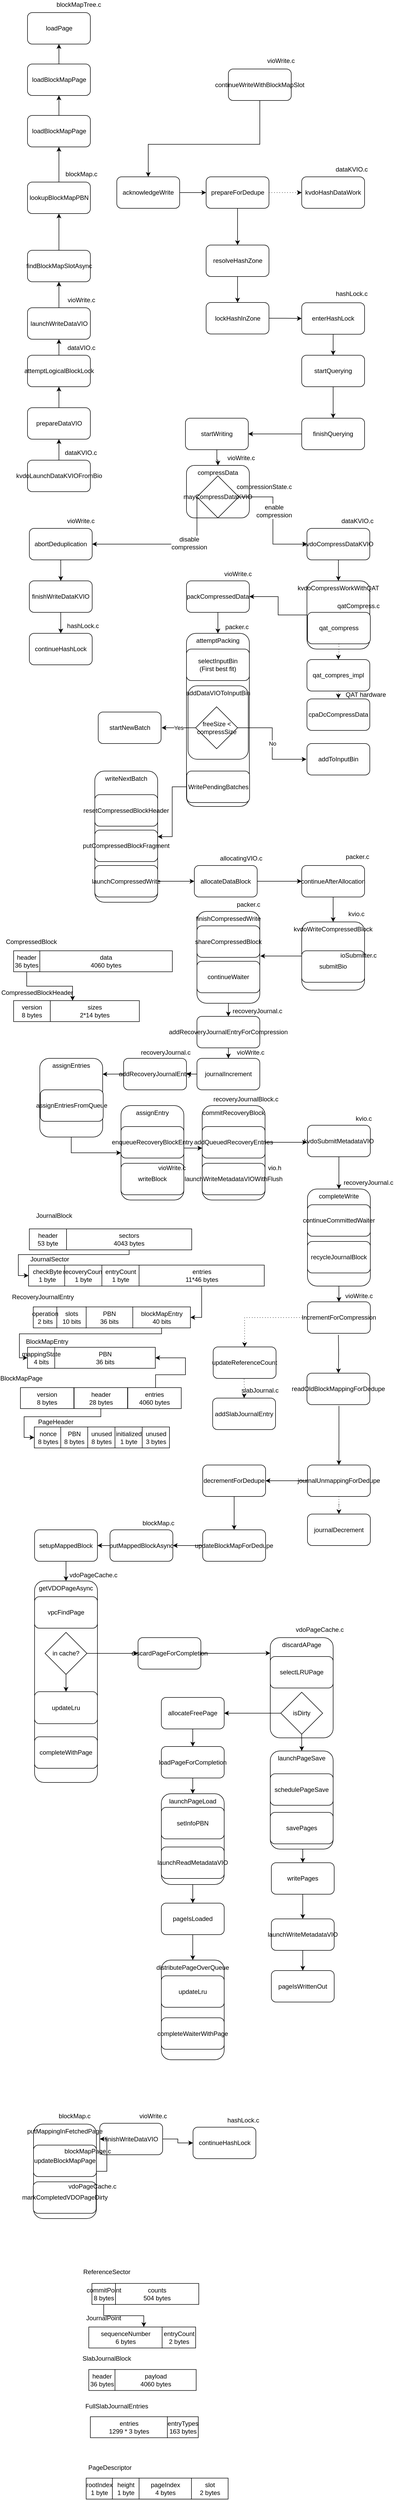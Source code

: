 <mxfile version="13.1.3" type="device" pages="7"><diagram id="RDL8sJ8V47Sl2prdK3e2" name="Page-1"><mxGraphModel dx="1278" dy="1647" grid="0" gridSize="10" guides="1" tooltips="1" connect="1" arrows="1" fold="1" page="1" pageScale="1" pageWidth="850" pageHeight="1100" math="0" shadow="0"><root><mxCell id="0"/><mxCell id="1" parent="0"/><mxCell id="4HXki4Mk6BSPOt6sAFhy-60" value="distributePageOverQueue" style="rounded=1;whiteSpace=wrap;html=1;verticalAlign=top;" parent="1" vertex="1"><mxGeometry x="312" y="3078.5" width="120" height="190" as="geometry"/></mxCell><mxCell id="e0pd3um_Bq-52S50TCjw-4" style="edgeStyle=orthogonalEdgeStyle;rounded=0;orthogonalLoop=1;jettySize=auto;html=1;exitX=0.5;exitY=1;exitDx=0;exitDy=0;entryX=0.5;entryY=0;entryDx=0;entryDy=0;" parent="1" source="4HXki4Mk6BSPOt6sAFhy-49" target="4HXki4Mk6BSPOt6sAFhy-43" edge="1"><mxGeometry relative="1" as="geometry"/></mxCell><mxCell id="4HXki4Mk6BSPOt6sAFhy-49" value="launchPageSave" style="rounded=1;whiteSpace=wrap;html=1;verticalAlign=top;" parent="1" vertex="1"><mxGeometry x="520" y="2680" width="120" height="187" as="geometry"/></mxCell><mxCell id="0_PJwBlI_D8WPqBjyvhW-7" value="attemptPacking" style="rounded=1;whiteSpace=wrap;html=1;verticalAlign=top;" parent="1" vertex="1"><mxGeometry x="360" y="550" width="120" height="330" as="geometry"/></mxCell><mxCell id="CdujZDVimINYZPGXm8qM-22" value="data&lt;br&gt;4060 bytes&lt;br&gt;" style="rounded=0;whiteSpace=wrap;html=1;" parent="1" vertex="1"><mxGeometry x="80" y="1155" width="253" height="40" as="geometry"/></mxCell><mxCell id="0_PJwBlI_D8WPqBjyvhW-10" value="kvdoCompressWorkWithQAT&lt;br&gt;" style="rounded=1;whiteSpace=wrap;html=1;verticalAlign=top;" parent="1" vertex="1"><mxGeometry x="590" y="450" width="120" height="130" as="geometry"/></mxCell><mxCell id="0_PJwBlI_D8WPqBjyvhW-73" value="writeNextBatch" style="rounded=1;whiteSpace=wrap;html=1;verticalAlign=top;" parent="1" vertex="1"><mxGeometry x="185" y="812.5" width="120" height="250" as="geometry"/></mxCell><mxCell id="0_PJwBlI_D8WPqBjyvhW-26" style="edgeStyle=orthogonalEdgeStyle;rounded=0;orthogonalLoop=1;jettySize=auto;html=1;exitX=0.5;exitY=1;exitDx=0;exitDy=0;" parent="1" source="0_PJwBlI_D8WPqBjyvhW-1" target="0_PJwBlI_D8WPqBjyvhW-2" edge="1"><mxGeometry relative="1" as="geometry"/></mxCell><mxCell id="0_PJwBlI_D8WPqBjyvhW-1" value="startWriting" style="rounded=1;whiteSpace=wrap;html=1;" parent="1" vertex="1"><mxGeometry x="358" y="140" width="120" height="60" as="geometry"/></mxCell><mxCell id="0_PJwBlI_D8WPqBjyvhW-2" value="compressData" style="rounded=1;whiteSpace=wrap;html=1;verticalAlign=top;" parent="1" vertex="1"><mxGeometry x="360" y="230" width="120" height="100" as="geometry"/></mxCell><mxCell id="0_PJwBlI_D8WPqBjyvhW-28" style="edgeStyle=orthogonalEdgeStyle;rounded=0;orthogonalLoop=1;jettySize=auto;html=1;exitX=1;exitY=0.5;exitDx=0;exitDy=0;entryX=0;entryY=0.5;entryDx=0;entryDy=0;" parent="1" source="0_PJwBlI_D8WPqBjyvhW-4" target="0_PJwBlI_D8WPqBjyvhW-11" edge="1"><mxGeometry relative="1" as="geometry"/></mxCell><mxCell id="0_PJwBlI_D8WPqBjyvhW-68" value="enable&lt;br&gt;compression&lt;br&gt;" style="text;html=1;resizable=0;points=[];align=center;verticalAlign=middle;labelBackgroundColor=#ffffff;" parent="0_PJwBlI_D8WPqBjyvhW-28" vertex="1" connectable="0"><mxGeometry x="-0.169" y="2" relative="1" as="geometry"><mxPoint as="offset"/></mxGeometry></mxCell><mxCell id="0_PJwBlI_D8WPqBjyvhW-29" style="edgeStyle=orthogonalEdgeStyle;rounded=0;orthogonalLoop=1;jettySize=auto;html=1;exitX=0;exitY=0.5;exitDx=0;exitDy=0;entryX=1;entryY=0.5;entryDx=0;entryDy=0;" parent="1" source="0_PJwBlI_D8WPqBjyvhW-4" target="0_PJwBlI_D8WPqBjyvhW-6" edge="1"><mxGeometry relative="1" as="geometry"><Array as="points"><mxPoint x="350" y="380"/><mxPoint x="350" y="380"/></Array></mxGeometry></mxCell><mxCell id="0_PJwBlI_D8WPqBjyvhW-67" value="disable&lt;br&gt;compression" style="text;html=1;resizable=0;points=[];align=center;verticalAlign=middle;labelBackgroundColor=#ffffff;" parent="0_PJwBlI_D8WPqBjyvhW-29" vertex="1" connectable="0"><mxGeometry x="-0.276" y="-2" relative="1" as="geometry"><mxPoint as="offset"/></mxGeometry></mxCell><mxCell id="0_PJwBlI_D8WPqBjyvhW-4" value="mayCompressDataKVIO&lt;br&gt;" style="rhombus;whiteSpace=wrap;html=1;" parent="1" vertex="1"><mxGeometry x="380" y="250" width="80" height="80" as="geometry"/></mxCell><mxCell id="0_PJwBlI_D8WPqBjyvhW-5" value="continueHashLock" style="rounded=1;whiteSpace=wrap;html=1;" parent="1" vertex="1"><mxGeometry x="60" y="550" width="120" height="60" as="geometry"/></mxCell><mxCell id="0_PJwBlI_D8WPqBjyvhW-39" value="" style="edgeStyle=orthogonalEdgeStyle;rounded=0;orthogonalLoop=1;jettySize=auto;html=1;" parent="1" source="0_PJwBlI_D8WPqBjyvhW-6" target="0_PJwBlI_D8WPqBjyvhW-18" edge="1"><mxGeometry relative="1" as="geometry"/></mxCell><mxCell id="0_PJwBlI_D8WPqBjyvhW-6" value="abortDeduplication" style="rounded=1;whiteSpace=wrap;html=1;" parent="1" vertex="1"><mxGeometry x="60" y="350" width="120" height="60" as="geometry"/></mxCell><mxCell id="0_PJwBlI_D8WPqBjyvhW-47" value="" style="edgeStyle=orthogonalEdgeStyle;rounded=0;orthogonalLoop=1;jettySize=auto;html=1;targetPerimeterSpacing=1;dashed=1;dashPattern=1 4;" parent="1" source="0_PJwBlI_D8WPqBjyvhW-8" target="0_PJwBlI_D8WPqBjyvhW-15" edge="1"><mxGeometry relative="1" as="geometry"/></mxCell><mxCell id="0_PJwBlI_D8WPqBjyvhW-8" value="qat_compres_impl" style="rounded=1;whiteSpace=wrap;html=1;" parent="1" vertex="1"><mxGeometry x="590" y="600" width="120" height="60" as="geometry"/></mxCell><mxCell id="0_PJwBlI_D8WPqBjyvhW-46" value="" style="edgeStyle=orthogonalEdgeStyle;rounded=0;orthogonalLoop=1;jettySize=auto;html=1;dashed=1;dashPattern=1 4;" parent="1" source="0_PJwBlI_D8WPqBjyvhW-9" target="0_PJwBlI_D8WPqBjyvhW-8" edge="1"><mxGeometry relative="1" as="geometry"/></mxCell><mxCell id="0_PJwBlI_D8WPqBjyvhW-9" value="qat_compress" style="rounded=1;whiteSpace=wrap;html=1;" parent="1" vertex="1"><mxGeometry x="591" y="510" width="120" height="60" as="geometry"/></mxCell><mxCell id="0_PJwBlI_D8WPqBjyvhW-38" style="edgeStyle=orthogonalEdgeStyle;rounded=0;orthogonalLoop=1;jettySize=auto;html=1;exitX=0;exitY=0.5;exitDx=0;exitDy=0;" parent="1" source="0_PJwBlI_D8WPqBjyvhW-10" target="0_PJwBlI_D8WPqBjyvhW-16" edge="1"><mxGeometry relative="1" as="geometry"/></mxCell><mxCell id="0_PJwBlI_D8WPqBjyvhW-30" value="" style="edgeStyle=orthogonalEdgeStyle;rounded=0;orthogonalLoop=1;jettySize=auto;html=1;" parent="1" source="0_PJwBlI_D8WPqBjyvhW-11" target="0_PJwBlI_D8WPqBjyvhW-10" edge="1"><mxGeometry relative="1" as="geometry"/></mxCell><mxCell id="0_PJwBlI_D8WPqBjyvhW-11" value="kvdoCompressDataKVIO" style="rounded=1;whiteSpace=wrap;html=1;" parent="1" vertex="1"><mxGeometry x="590" y="350" width="120" height="60" as="geometry"/></mxCell><mxCell id="0_PJwBlI_D8WPqBjyvhW-15" value="cpaDcCompressData" style="rounded=1;whiteSpace=wrap;html=1;" parent="1" vertex="1"><mxGeometry x="590" y="675" width="120" height="60" as="geometry"/></mxCell><mxCell id="0_PJwBlI_D8WPqBjyvhW-48" value="" style="edgeStyle=orthogonalEdgeStyle;rounded=0;orthogonalLoop=1;jettySize=auto;html=1;" parent="1" source="0_PJwBlI_D8WPqBjyvhW-16" target="0_PJwBlI_D8WPqBjyvhW-7" edge="1"><mxGeometry relative="1" as="geometry"/></mxCell><mxCell id="0_PJwBlI_D8WPqBjyvhW-16" value="packCompressedData" style="rounded=1;whiteSpace=wrap;html=1;" parent="1" vertex="1"><mxGeometry x="360" y="450" width="120" height="60" as="geometry"/></mxCell><mxCell id="0_PJwBlI_D8WPqBjyvhW-40" value="" style="edgeStyle=orthogonalEdgeStyle;rounded=0;orthogonalLoop=1;jettySize=auto;html=1;" parent="1" source="0_PJwBlI_D8WPqBjyvhW-18" target="0_PJwBlI_D8WPqBjyvhW-5" edge="1"><mxGeometry relative="1" as="geometry"/></mxCell><mxCell id="0_PJwBlI_D8WPqBjyvhW-18" value="finishWriteDataKVIO" style="rounded=1;whiteSpace=wrap;html=1;" parent="1" vertex="1"><mxGeometry x="60" y="450" width="120" height="60" as="geometry"/></mxCell><mxCell id="0_PJwBlI_D8WPqBjyvhW-21" value="selectInputBin&lt;br&gt;(First best fit)&lt;br&gt;" style="rounded=1;whiteSpace=wrap;html=1;" parent="1" vertex="1"><mxGeometry x="360" y="580" width="120" height="60" as="geometry"/></mxCell><mxCell id="0_PJwBlI_D8WPqBjyvhW-24" value="addDataVIOToInputBin" style="rounded=1;whiteSpace=wrap;html=1;verticalAlign=top;" parent="1" vertex="1"><mxGeometry x="363" y="650" width="115" height="140" as="geometry"/></mxCell><mxCell id="0_PJwBlI_D8WPqBjyvhW-51" value="startNewBatch" style="rounded=1;whiteSpace=wrap;html=1;" parent="1" vertex="1"><mxGeometry x="191.5" y="700" width="120" height="60" as="geometry"/></mxCell><mxCell id="0_PJwBlI_D8WPqBjyvhW-63" value="No" style="edgeStyle=orthogonalEdgeStyle;rounded=0;orthogonalLoop=1;jettySize=auto;html=1;targetPerimeterSpacing=1;" parent="1" source="0_PJwBlI_D8WPqBjyvhW-52" target="0_PJwBlI_D8WPqBjyvhW-53" edge="1"><mxGeometry relative="1" as="geometry"/></mxCell><mxCell id="0_PJwBlI_D8WPqBjyvhW-64" value="Yes" style="edgeStyle=orthogonalEdgeStyle;rounded=0;orthogonalLoop=1;jettySize=auto;html=1;targetPerimeterSpacing=1;" parent="1" source="0_PJwBlI_D8WPqBjyvhW-52" target="0_PJwBlI_D8WPqBjyvhW-51" edge="1"><mxGeometry relative="1" as="geometry"/></mxCell><mxCell id="0_PJwBlI_D8WPqBjyvhW-52" value="freeSize &amp;lt; compressSize" style="rhombus;whiteSpace=wrap;html=1;" parent="1" vertex="1"><mxGeometry x="377.5" y="690" width="80" height="80" as="geometry"/></mxCell><mxCell id="0_PJwBlI_D8WPqBjyvhW-53" value="addToInputBin" style="rounded=1;whiteSpace=wrap;html=1;" parent="1" vertex="1"><mxGeometry x="590" y="760" width="120" height="60" as="geometry"/></mxCell><mxCell id="CdujZDVimINYZPGXm8qM-27" value="" style="edgeStyle=orthogonalEdgeStyle;rounded=0;orthogonalLoop=1;jettySize=auto;html=1;" parent="1" source="0_PJwBlI_D8WPqBjyvhW-54" target="0_PJwBlI_D8WPqBjyvhW-73" edge="1"><mxGeometry relative="1" as="geometry"/></mxCell><mxCell id="0_PJwBlI_D8WPqBjyvhW-54" value="WritePendingBatches" style="rounded=1;whiteSpace=wrap;html=1;" parent="1" vertex="1"><mxGeometry x="360.5" y="812.5" width="120" height="60" as="geometry"/></mxCell><mxCell id="0_PJwBlI_D8WPqBjyvhW-70" value="putCompressedBlockFragment" style="rounded=1;whiteSpace=wrap;html=1;" parent="1" vertex="1"><mxGeometry x="185" y="925" width="120" height="60" as="geometry"/></mxCell><mxCell id="CdujZDVimINYZPGXm8qM-28" value="" style="edgeStyle=orthogonalEdgeStyle;rounded=0;orthogonalLoop=1;jettySize=auto;html=1;" parent="1" source="0_PJwBlI_D8WPqBjyvhW-74" target="CdujZDVimINYZPGXm8qM-1" edge="1"><mxGeometry relative="1" as="geometry"/></mxCell><mxCell id="0_PJwBlI_D8WPqBjyvhW-74" value="launchCompressedWrite" style="rounded=1;whiteSpace=wrap;html=1;" parent="1" vertex="1"><mxGeometry x="185" y="992.5" width="120" height="60" as="geometry"/></mxCell><mxCell id="0_PJwBlI_D8WPqBjyvhW-75" value="resetCompressedBlockHeader" style="rounded=1;whiteSpace=wrap;html=1;" parent="1" vertex="1"><mxGeometry x="185" y="857.5" width="120" height="60" as="geometry"/></mxCell><mxCell id="CdujZDVimINYZPGXm8qM-30" value="" style="edgeStyle=orthogonalEdgeStyle;rounded=0;orthogonalLoop=1;jettySize=auto;html=1;entryX=0;entryY=0.5;entryDx=0;entryDy=0;entryPerimeter=0;" parent="1" source="CdujZDVimINYZPGXm8qM-1" target="CdujZDVimINYZPGXm8qM-3" edge="1"><mxGeometry relative="1" as="geometry"><mxPoint x="575" y="1022.5" as="targetPoint"/></mxGeometry></mxCell><mxCell id="CdujZDVimINYZPGXm8qM-1" value="allocateDataBlock" style="rounded=1;whiteSpace=wrap;html=1;" parent="1" vertex="1"><mxGeometry x="375" y="992.5" width="120" height="60" as="geometry"/></mxCell><mxCell id="CdujZDVimINYZPGXm8qM-31" value="" style="edgeStyle=orthogonalEdgeStyle;rounded=0;orthogonalLoop=1;jettySize=auto;html=1;" parent="1" source="CdujZDVimINYZPGXm8qM-3" target="CdujZDVimINYZPGXm8qM-5" edge="1"><mxGeometry relative="1" as="geometry"/></mxCell><mxCell id="CdujZDVimINYZPGXm8qM-3" value="continueAfterAllocation" style="rounded=1;whiteSpace=wrap;html=1;" parent="1" vertex="1"><mxGeometry x="580" y="992.5" width="120" height="60" as="geometry"/></mxCell><mxCell id="CdujZDVimINYZPGXm8qM-32" value="" style="edgeStyle=orthogonalEdgeStyle;rounded=0;orthogonalLoop=1;jettySize=auto;html=1;entryX=1.008;entryY=0.486;entryDx=0;entryDy=0;entryPerimeter=0;" parent="1" source="CdujZDVimINYZPGXm8qM-5" target="CdujZDVimINYZPGXm8qM-8" edge="1"><mxGeometry relative="1" as="geometry"/></mxCell><mxCell id="CdujZDVimINYZPGXm8qM-5" value="kvdoWriteCompressedBlock" style="rounded=1;whiteSpace=wrap;html=1;verticalAlign=top;" parent="1" vertex="1"><mxGeometry x="580" y="1100" width="120" height="130" as="geometry"/></mxCell><mxCell id="CdujZDVimINYZPGXm8qM-6" value="submitBio" style="rounded=1;whiteSpace=wrap;html=1;" parent="1" vertex="1"><mxGeometry x="580" y="1155" width="120" height="60" as="geometry"/></mxCell><mxCell id="tgzKCgQfp2YcIK9nspHn-66" style="edgeStyle=orthogonalEdgeStyle;rounded=0;orthogonalLoop=1;jettySize=auto;html=1;exitX=0.5;exitY=1;exitDx=0;exitDy=0;fontSize=12;" parent="1" source="CdujZDVimINYZPGXm8qM-8" target="CdujZDVimINYZPGXm8qM-11" edge="1"><mxGeometry relative="1" as="geometry"/></mxCell><mxCell id="CdujZDVimINYZPGXm8qM-8" value="finishCompressedWrite" style="rounded=1;whiteSpace=wrap;html=1;verticalAlign=top;" parent="1" vertex="1"><mxGeometry x="380" y="1080" width="120" height="175" as="geometry"/></mxCell><mxCell id="tgzKCgQfp2YcIK9nspHn-67" style="edgeStyle=orthogonalEdgeStyle;rounded=0;orthogonalLoop=1;jettySize=auto;html=1;exitX=0.5;exitY=1;exitDx=0;exitDy=0;fontSize=12;" parent="1" source="CdujZDVimINYZPGXm8qM-11" target="CdujZDVimINYZPGXm8qM-12" edge="1"><mxGeometry relative="1" as="geometry"/></mxCell><mxCell id="CdujZDVimINYZPGXm8qM-11" value="addRecoveryJournalEntryForCompression" style="rounded=1;whiteSpace=wrap;html=1;" parent="1" vertex="1"><mxGeometry x="380" y="1280" width="120" height="60" as="geometry"/></mxCell><mxCell id="tgzKCgQfp2YcIK9nspHn-68" style="edgeStyle=orthogonalEdgeStyle;rounded=0;orthogonalLoop=1;jettySize=auto;html=1;exitX=0;exitY=0.5;exitDx=0;exitDy=0;fontSize=12;" parent="1" source="CdujZDVimINYZPGXm8qM-12" target="CdujZDVimINYZPGXm8qM-13" edge="1"><mxGeometry relative="1" as="geometry"/></mxCell><mxCell id="CdujZDVimINYZPGXm8qM-12" value="journalIncrement" style="rounded=1;whiteSpace=wrap;html=1;" parent="1" vertex="1"><mxGeometry x="380" y="1360" width="120" height="60" as="geometry"/></mxCell><mxCell id="tgzKCgQfp2YcIK9nspHn-69" value="" style="edgeStyle=orthogonalEdgeStyle;rounded=0;orthogonalLoop=1;jettySize=auto;html=1;fontSize=12;entryX=0.998;entryY=0.201;entryDx=0;entryDy=0;entryPerimeter=0;" parent="1" source="CdujZDVimINYZPGXm8qM-13" target="tgzKCgQfp2YcIK9nspHn-1" edge="1"><mxGeometry relative="1" as="geometry"/></mxCell><mxCell id="CdujZDVimINYZPGXm8qM-13" value="addRecoveryJournalEntry" style="rounded=1;whiteSpace=wrap;html=1;" parent="1" vertex="1"><mxGeometry x="240" y="1360" width="120" height="60" as="geometry"/></mxCell><mxCell id="CdujZDVimINYZPGXm8qM-14" value="version&lt;br&gt;8 bytes&lt;br&gt;" style="rounded=0;whiteSpace=wrap;html=1;" parent="1" vertex="1"><mxGeometry x="30" y="1250" width="70" height="40" as="geometry"/></mxCell><mxCell id="CdujZDVimINYZPGXm8qM-19" value="sizes&lt;br&gt;2*14 bytes&lt;br&gt;" style="rounded=0;whiteSpace=wrap;html=1;" parent="1" vertex="1"><mxGeometry x="100" y="1250" width="170" height="40" as="geometry"/></mxCell><mxCell id="CdujZDVimINYZPGXm8qM-24" style="edgeStyle=orthogonalEdgeStyle;rounded=0;orthogonalLoop=1;jettySize=auto;html=1;exitX=0.5;exitY=1;exitDx=0;exitDy=0;entryX=0.25;entryY=0;entryDx=0;entryDy=0;" parent="1" source="CdujZDVimINYZPGXm8qM-21" target="CdujZDVimINYZPGXm8qM-19" edge="1"><mxGeometry relative="1" as="geometry"/></mxCell><mxCell id="CdujZDVimINYZPGXm8qM-21" value="header&lt;br&gt;36 bytes&lt;br&gt;" style="rounded=0;whiteSpace=wrap;html=1;" parent="1" vertex="1"><mxGeometry x="30" y="1155" width="50" height="40" as="geometry"/></mxCell><mxCell id="CdujZDVimINYZPGXm8qM-10" value="shareCompressedBlock" style="rounded=1;whiteSpace=wrap;html=1;" parent="1" vertex="1"><mxGeometry x="380" y="1107.5" width="120" height="60" as="geometry"/></mxCell><mxCell id="CdujZDVimINYZPGXm8qM-26" value="continueWaiter" style="rounded=1;whiteSpace=wrap;html=1;" parent="1" vertex="1"><mxGeometry x="380" y="1175" width="120" height="60" as="geometry"/></mxCell><mxCell id="tgzKCgQfp2YcIK9nspHn-1" value="assignEntries" style="rounded=1;whiteSpace=wrap;html=1;verticalAlign=top;" parent="1" vertex="1"><mxGeometry x="80" y="1360" width="120" height="150" as="geometry"/></mxCell><mxCell id="tgzKCgQfp2YcIK9nspHn-2" value="assignEntry" style="rounded=1;whiteSpace=wrap;html=1;align=center;verticalAlign=top;" parent="1" vertex="1"><mxGeometry x="235" y="1450" width="120" height="180" as="geometry"/></mxCell><mxCell id="tgzKCgQfp2YcIK9nspHn-3" value="writeBlock" style="rounded=1;whiteSpace=wrap;html=1;" parent="1" vertex="1"><mxGeometry x="235" y="1560" width="120" height="60" as="geometry"/></mxCell><mxCell id="tgzKCgQfp2YcIK9nspHn-74" style="edgeStyle=orthogonalEdgeStyle;rounded=0;orthogonalLoop=1;jettySize=auto;html=1;exitX=1;exitY=0.75;exitDx=0;exitDy=0;entryX=0;entryY=0.451;entryDx=0;entryDy=0;entryPerimeter=0;fontSize=12;" parent="1" source="tgzKCgQfp2YcIK9nspHn-5" target="tgzKCgQfp2YcIK9nspHn-9" edge="1"><mxGeometry relative="1" as="geometry"><Array as="points"><mxPoint x="355" y="1531"/><mxPoint x="370" y="1531"/></Array></mxGeometry></mxCell><mxCell id="tgzKCgQfp2YcIK9nspHn-5" value="enqueueRecoveryBlockEntry" style="rounded=1;whiteSpace=wrap;html=1;" parent="1" vertex="1"><mxGeometry x="235" y="1490" width="120" height="60" as="geometry"/></mxCell><mxCell id="tgzKCgQfp2YcIK9nspHn-9" value="commitRecoveryBlock" style="rounded=1;whiteSpace=wrap;html=1;verticalAlign=top;" parent="1" vertex="1"><mxGeometry x="390" y="1450" width="120" height="180" as="geometry"/></mxCell><mxCell id="tgzKCgQfp2YcIK9nspHn-10" value="launchWriteMetadataVIOWithFlush" style="rounded=1;whiteSpace=wrap;html=1;" parent="1" vertex="1"><mxGeometry x="390" y="1560" width="120" height="60" as="geometry"/></mxCell><mxCell id="tgzKCgQfp2YcIK9nspHn-113" value="" style="edgeStyle=orthogonalEdgeStyle;rounded=0;orthogonalLoop=1;jettySize=auto;html=1;fontSize=12;" parent="1" source="tgzKCgQfp2YcIK9nspHn-12" target="tgzKCgQfp2YcIK9nspHn-47" edge="1"><mxGeometry relative="1" as="geometry"/></mxCell><mxCell id="tgzKCgQfp2YcIK9nspHn-12" value="kvdoSubmitMetadataVIO" style="rounded=1;whiteSpace=wrap;html=1;" parent="1" vertex="1"><mxGeometry x="591" y="1487.5" width="120" height="60" as="geometry"/></mxCell><mxCell id="tgzKCgQfp2YcIK9nspHn-112" value="" style="edgeStyle=orthogonalEdgeStyle;rounded=0;orthogonalLoop=1;jettySize=auto;html=1;fontSize=12;" parent="1" source="tgzKCgQfp2YcIK9nspHn-13" edge="1"><mxGeometry relative="1" as="geometry"><mxPoint x="590" y="1520" as="targetPoint"/></mxGeometry></mxCell><mxCell id="tgzKCgQfp2YcIK9nspHn-13" value="addQueuedRecoveryEntries" style="rounded=1;whiteSpace=wrap;html=1;" parent="1" vertex="1"><mxGeometry x="390" y="1490" width="120" height="60" as="geometry"/></mxCell><mxCell id="tgzKCgQfp2YcIK9nspHn-14" value="PBN&lt;br&gt;36 bits&lt;br&gt;" style="rounded=0;whiteSpace=wrap;html=1;" parent="1" vertex="1"><mxGeometry x="108.5" y="1910.7" width="192" height="40" as="geometry"/></mxCell><mxCell id="tgzKCgQfp2YcIK9nspHn-15" value="mappingState&lt;br&gt;4 bits&lt;br&gt;" style="rounded=0;whiteSpace=wrap;html=1;" parent="1" vertex="1"><mxGeometry x="56.5" y="1910.7" width="52" height="40" as="geometry"/></mxCell><mxCell id="tgzKCgQfp2YcIK9nspHn-27" style="edgeStyle=orthogonalEdgeStyle;rounded=0;orthogonalLoop=1;jettySize=auto;html=1;exitX=0.5;exitY=1;exitDx=0;exitDy=0;entryX=0;entryY=0.5;entryDx=0;entryDy=0;" parent="1" source="tgzKCgQfp2YcIK9nspHn-18" target="tgzKCgQfp2YcIK9nspHn-15" edge="1"><mxGeometry relative="1" as="geometry"><Array as="points"><mxPoint x="313" y="1885"/><mxPoint x="41" y="1885"/><mxPoint x="41" y="1931"/></Array></mxGeometry></mxCell><mxCell id="tgzKCgQfp2YcIK9nspHn-18" value="blockMapEntry&lt;br&gt;40 bits&lt;br&gt;" style="rounded=0;whiteSpace=wrap;html=1;" parent="1" vertex="1"><mxGeometry x="257.5" y="1833.7" width="110" height="40" as="geometry"/></mxCell><mxCell id="tgzKCgQfp2YcIK9nspHn-20" value="PBN&lt;br&gt;36 bits&lt;br&gt;" style="rounded=0;whiteSpace=wrap;html=1;" parent="1" vertex="1"><mxGeometry x="167.5" y="1833.7" width="90" height="40" as="geometry"/></mxCell><mxCell id="tgzKCgQfp2YcIK9nspHn-24" value="slots&lt;br&gt;10 bits&lt;br&gt;" style="rounded=0;whiteSpace=wrap;html=1;" parent="1" vertex="1"><mxGeometry x="112.5" y="1833.7" width="56" height="40" as="geometry"/></mxCell><mxCell id="tgzKCgQfp2YcIK9nspHn-25" value="operation&lt;br&gt;2 bits&lt;br&gt;" style="rounded=0;whiteSpace=wrap;html=1;" parent="1" vertex="1"><mxGeometry x="67.5" y="1833.7" width="45" height="40" as="geometry"/></mxCell><mxCell id="tgzKCgQfp2YcIK9nspHn-70" value="" style="edgeStyle=orthogonalEdgeStyle;rounded=0;orthogonalLoop=1;jettySize=auto;html=1;fontSize=12;exitX=0.5;exitY=1;exitDx=0;exitDy=0;" parent="1" source="tgzKCgQfp2YcIK9nspHn-1" target="tgzKCgQfp2YcIK9nspHn-2" edge="1"><mxGeometry relative="1" as="geometry"/></mxCell><mxCell id="tgzKCgQfp2YcIK9nspHn-30" value="assignEntriesFromQueue" style="rounded=1;whiteSpace=wrap;html=1;" parent="1" vertex="1"><mxGeometry x="81" y="1420" width="120" height="60" as="geometry"/></mxCell><mxCell id="tgzKCgQfp2YcIK9nspHn-31" value="RecoveryJournalEntry" style="text;html=1;strokeColor=none;fillColor=none;align=center;verticalAlign=middle;whiteSpace=wrap;rounded=0;fontSize=12;" parent="1" vertex="1"><mxGeometry x="65.5" y="1805" width="40" height="20" as="geometry"/></mxCell><mxCell id="tgzKCgQfp2YcIK9nspHn-32" value="BlockMapEntry" style="text;html=1;strokeColor=none;fillColor=none;align=center;verticalAlign=middle;whiteSpace=wrap;rounded=0;fontSize=12;" parent="1" vertex="1"><mxGeometry x="74" y="1890.2" width="40" height="20" as="geometry"/></mxCell><mxCell id="tgzKCgQfp2YcIK9nspHn-33" value="checkByte&lt;br&gt;1 byte&lt;br&gt;" style="rounded=0;whiteSpace=wrap;html=1;" parent="1" vertex="1"><mxGeometry x="58.5" y="1754" width="71" height="40" as="geometry"/></mxCell><mxCell id="tgzKCgQfp2YcIK9nspHn-34" value="recoveryCount&lt;br&gt;1 byte&lt;br&gt;" style="rounded=0;whiteSpace=wrap;html=1;" parent="1" vertex="1"><mxGeometry x="127.5" y="1754" width="71" height="40" as="geometry"/></mxCell><mxCell id="tgzKCgQfp2YcIK9nspHn-36" value="entryCount&lt;br&gt;1 byte&lt;br&gt;" style="rounded=0;whiteSpace=wrap;html=1;" parent="1" vertex="1"><mxGeometry x="198.5" y="1754" width="71" height="40" as="geometry"/></mxCell><mxCell id="tgzKCgQfp2YcIK9nspHn-65" style="edgeStyle=orthogonalEdgeStyle;rounded=0;orthogonalLoop=1;jettySize=auto;html=1;exitX=0.5;exitY=1;exitDx=0;exitDy=0;fontSize=12;entryX=1;entryY=0.5;entryDx=0;entryDy=0;" parent="1" source="tgzKCgQfp2YcIK9nspHn-38" target="tgzKCgQfp2YcIK9nspHn-18" edge="1"><mxGeometry relative="1" as="geometry"><Array as="points"><mxPoint x="389" y="1854"/></Array></mxGeometry></mxCell><mxCell id="tgzKCgQfp2YcIK9nspHn-38" value="entries&lt;br&gt;11*46 bytes&lt;br&gt;" style="rounded=0;whiteSpace=wrap;html=1;" parent="1" vertex="1"><mxGeometry x="269.5" y="1754" width="239" height="40" as="geometry"/></mxCell><mxCell id="tgzKCgQfp2YcIK9nspHn-40" value="JournalSector" style="text;html=1;strokeColor=none;fillColor=none;align=center;verticalAlign=middle;whiteSpace=wrap;rounded=0;fontSize=12;" parent="1" vertex="1"><mxGeometry x="78" y="1737" width="42" height="12" as="geometry"/></mxCell><mxCell id="tgzKCgQfp2YcIK9nspHn-41" value="header&lt;br&gt;53 byte&lt;br&gt;" style="rounded=0;whiteSpace=wrap;html=1;" parent="1" vertex="1"><mxGeometry x="60" y="1685" width="71" height="40" as="geometry"/></mxCell><mxCell id="tgzKCgQfp2YcIK9nspHn-64" style="edgeStyle=orthogonalEdgeStyle;rounded=0;orthogonalLoop=1;jettySize=auto;html=1;entryX=0;entryY=0.5;entryDx=0;entryDy=0;fontSize=12;exitX=0.5;exitY=1;exitDx=0;exitDy=0;" parent="1" source="tgzKCgQfp2YcIK9nspHn-42" target="tgzKCgQfp2YcIK9nspHn-33" edge="1"><mxGeometry relative="1" as="geometry"><mxPoint x="250" y="1732" as="sourcePoint"/><Array as="points"><mxPoint x="251" y="1734"/><mxPoint x="39" y="1734"/><mxPoint x="39" y="1774"/></Array></mxGeometry></mxCell><mxCell id="tgzKCgQfp2YcIK9nspHn-42" value="sectors&lt;br&gt;4043 bytes&lt;br&gt;" style="rounded=0;whiteSpace=wrap;html=1;" parent="1" vertex="1"><mxGeometry x="131" y="1685" width="239" height="40" as="geometry"/></mxCell><mxCell id="tgzKCgQfp2YcIK9nspHn-43" value="JournalBlock" style="text;html=1;strokeColor=none;fillColor=none;align=center;verticalAlign=middle;whiteSpace=wrap;rounded=0;fontSize=12;" parent="1" vertex="1"><mxGeometry x="74.5" y="1650" width="65" height="20" as="geometry"/></mxCell><mxCell id="tgzKCgQfp2YcIK9nspHn-106" value="" style="edgeStyle=orthogonalEdgeStyle;rounded=0;orthogonalLoop=1;jettySize=auto;html=1;fontSize=12;" parent="1" source="tgzKCgQfp2YcIK9nspHn-47" target="tgzKCgQfp2YcIK9nspHn-49" edge="1"><mxGeometry relative="1" as="geometry"/></mxCell><mxCell id="tgzKCgQfp2YcIK9nspHn-47" value="completeWrite" style="rounded=1;whiteSpace=wrap;html=1;verticalAlign=top;" parent="1" vertex="1"><mxGeometry x="591" y="1609" width="120" height="185" as="geometry"/></mxCell><mxCell id="tgzKCgQfp2YcIK9nspHn-4" value="continueCommittedWaiter" style="rounded=1;whiteSpace=wrap;html=1;" parent="1" vertex="1"><mxGeometry x="591" y="1639" width="120" height="60" as="geometry"/></mxCell><mxCell id="tgzKCgQfp2YcIK9nspHn-48" value="recycleJournalBlock" style="rounded=1;whiteSpace=wrap;html=1;" parent="1" vertex="1"><mxGeometry x="591" y="1709" width="120" height="60" as="geometry"/></mxCell><mxCell id="tgzKCgQfp2YcIK9nspHn-107" value="" style="edgeStyle=orthogonalEdgeStyle;rounded=0;orthogonalLoop=1;jettySize=auto;html=1;fontSize=12;dashed=1;dashPattern=1 4;" parent="1" source="tgzKCgQfp2YcIK9nspHn-49" target="tgzKCgQfp2YcIK9nspHn-50" edge="1"><mxGeometry relative="1" as="geometry"/></mxCell><mxCell id="tgzKCgQfp2YcIK9nspHn-119" value="" style="edgeStyle=orthogonalEdgeStyle;rounded=0;orthogonalLoop=1;jettySize=auto;html=1;fontSize=12;entryX=0.5;entryY=0;entryDx=0;entryDy=0;" parent="1" target="tgzKCgQfp2YcIK9nspHn-53" edge="1"><mxGeometry relative="1" as="geometry"><mxPoint x="650" y="1887" as="sourcePoint"/><mxPoint x="651" y="1964.0" as="targetPoint"/></mxGeometry></mxCell><mxCell id="tgzKCgQfp2YcIK9nspHn-49" value="IncrementForCompression" style="rounded=1;whiteSpace=wrap;html=1;" parent="1" vertex="1"><mxGeometry x="591" y="1824" width="120" height="60" as="geometry"/></mxCell><mxCell id="tgzKCgQfp2YcIK9nspHn-108" value="" style="edgeStyle=orthogonalEdgeStyle;rounded=0;orthogonalLoop=1;jettySize=auto;html=1;fontSize=12;dashed=1;dashPattern=1 4;" parent="1" target="tgzKCgQfp2YcIK9nspHn-52" edge="1"><mxGeometry relative="1" as="geometry"><mxPoint x="470" y="1971" as="sourcePoint"/></mxGeometry></mxCell><mxCell id="tgzKCgQfp2YcIK9nspHn-50" value="updateReferenceCount" style="rounded=1;whiteSpace=wrap;html=1;" parent="1" vertex="1"><mxGeometry x="411" y="1910" width="120" height="60" as="geometry"/></mxCell><mxCell id="tgzKCgQfp2YcIK9nspHn-52" value="addSlabJournalEntry" style="rounded=1;whiteSpace=wrap;html=1;" parent="1" vertex="1"><mxGeometry x="410" y="2007.5" width="120" height="60" as="geometry"/></mxCell><mxCell id="tgzKCgQfp2YcIK9nspHn-105" value="" style="edgeStyle=orthogonalEdgeStyle;rounded=0;orthogonalLoop=1;jettySize=auto;html=1;fontSize=12;exitX=0.509;exitY=1.04;exitDx=0;exitDy=0;exitPerimeter=0;" parent="1" source="tgzKCgQfp2YcIK9nspHn-53" target="tgzKCgQfp2YcIK9nspHn-54" edge="1"><mxGeometry relative="1" as="geometry"><mxPoint x="651" y="2023" as="sourcePoint"/></mxGeometry></mxCell><mxCell id="tgzKCgQfp2YcIK9nspHn-53" value="readOldBlockMappingForDedupe" style="rounded=1;whiteSpace=wrap;html=1;" parent="1" vertex="1"><mxGeometry x="590" y="1960" width="120" height="60" as="geometry"/></mxCell><mxCell id="tgzKCgQfp2YcIK9nspHn-104" value="" style="edgeStyle=orthogonalEdgeStyle;rounded=0;orthogonalLoop=1;jettySize=auto;html=1;fontSize=12;entryX=1;entryY=0.5;entryDx=0;entryDy=0;" parent="1" source="tgzKCgQfp2YcIK9nspHn-54" target="tgzKCgQfp2YcIK9nspHn-80" edge="1"><mxGeometry relative="1" as="geometry"><mxPoint x="321.0" y="2224" as="targetPoint"/></mxGeometry></mxCell><mxCell id="tgzKCgQfp2YcIK9nspHn-115" value="" style="edgeStyle=orthogonalEdgeStyle;rounded=0;orthogonalLoop=1;jettySize=auto;html=1;fontSize=12;dashed=1;dashPattern=1 4;" parent="1" source="tgzKCgQfp2YcIK9nspHn-54" target="tgzKCgQfp2YcIK9nspHn-114" edge="1"><mxGeometry relative="1" as="geometry"/></mxCell><mxCell id="tgzKCgQfp2YcIK9nspHn-54" value="journalUnmappingForDedupe" style="rounded=1;whiteSpace=wrap;html=1;" parent="1" vertex="1"><mxGeometry x="591" y="2135" width="120" height="60" as="geometry"/></mxCell><mxCell id="tgzKCgQfp2YcIK9nspHn-96" value="" style="edgeStyle=orthogonalEdgeStyle;rounded=0;orthogonalLoop=1;jettySize=auto;html=1;fontSize=12;entryX=1;entryY=0.5;entryDx=0;entryDy=0;" parent="1" source="tgzKCgQfp2YcIK9nspHn-58" target="tgzKCgQfp2YcIK9nspHn-81" edge="1"><mxGeometry relative="1" as="geometry"><mxPoint x="337" y="2288" as="targetPoint"/></mxGeometry></mxCell><mxCell id="tgzKCgQfp2YcIK9nspHn-58" value="updateBlockMapForDedupe" style="rounded=1;whiteSpace=wrap;html=1;" parent="1" vertex="1"><mxGeometry x="391" y="2258.5" width="120" height="60" as="geometry"/></mxCell><mxCell id="tgzKCgQfp2YcIK9nspHn-100" value="" style="edgeStyle=orthogonalEdgeStyle;rounded=0;orthogonalLoop=1;jettySize=auto;html=1;fontSize=12;" parent="1" source="tgzKCgQfp2YcIK9nspHn-59" target="tgzKCgQfp2YcIK9nspHn-77" edge="1"><mxGeometry relative="1" as="geometry"/></mxCell><mxCell id="tgzKCgQfp2YcIK9nspHn-59" value="finishWriteDataVIO" style="rounded=1;whiteSpace=wrap;html=1;" parent="1" vertex="1"><mxGeometry x="194.5" y="3389.5" width="120" height="60" as="geometry"/></mxCell><mxCell id="tgzKCgQfp2YcIK9nspHn-77" value="continueHashLock" style="rounded=1;whiteSpace=wrap;html=1;" parent="1" vertex="1"><mxGeometry x="372.5" y="3397.0" width="120" height="60" as="geometry"/></mxCell><mxCell id="tgzKCgQfp2YcIK9nspHn-101" value="" style="edgeStyle=orthogonalEdgeStyle;rounded=0;orthogonalLoop=1;jettySize=auto;html=1;fontSize=12;" parent="1" source="tgzKCgQfp2YcIK9nspHn-80" target="tgzKCgQfp2YcIK9nspHn-58" edge="1"><mxGeometry relative="1" as="geometry"/></mxCell><mxCell id="tgzKCgQfp2YcIK9nspHn-80" value="decrementForDedupe" style="rounded=1;whiteSpace=wrap;html=1;" parent="1" vertex="1"><mxGeometry x="391" y="2135" width="120" height="60" as="geometry"/></mxCell><mxCell id="4HXki4Mk6BSPOt6sAFhy-26" style="edgeStyle=orthogonalEdgeStyle;rounded=0;orthogonalLoop=1;jettySize=auto;html=1;exitX=0;exitY=0.5;exitDx=0;exitDy=0;entryX=1;entryY=0.5;entryDx=0;entryDy=0;" parent="1" source="tgzKCgQfp2YcIK9nspHn-81" target="4HXki4Mk6BSPOt6sAFhy-24" edge="1"><mxGeometry relative="1" as="geometry"/></mxCell><mxCell id="tgzKCgQfp2YcIK9nspHn-81" value="putMappedBlockAsync" style="rounded=1;whiteSpace=wrap;html=1;" parent="1" vertex="1"><mxGeometry x="214" y="2258.5" width="120" height="60" as="geometry"/></mxCell><mxCell id="tgzKCgQfp2YcIK9nspHn-99" value="" style="edgeStyle=orthogonalEdgeStyle;rounded=0;orthogonalLoop=1;jettySize=auto;html=1;fontSize=12;entryX=0;entryY=0.5;entryDx=0;entryDy=0;" parent="1" source="tgzKCgQfp2YcIK9nspHn-84" target="tgzKCgQfp2YcIK9nspHn-59" edge="1"><mxGeometry relative="1" as="geometry"><mxPoint x="231.5" y="3477.1" as="targetPoint"/></mxGeometry></mxCell><mxCell id="tgzKCgQfp2YcIK9nspHn-84" value="putMappingInFetchedPage" style="rounded=1;whiteSpace=wrap;html=1;verticalAlign=top;" parent="1" vertex="1"><mxGeometry x="68" y="3391.1" width="120" height="180" as="geometry"/></mxCell><mxCell id="tgzKCgQfp2YcIK9nspHn-85" value="getVDOPageAsync" style="rounded=1;whiteSpace=wrap;html=1;verticalAlign=top;" parent="1" vertex="1"><mxGeometry x="70" y="2356" width="120" height="384" as="geometry"/></mxCell><mxCell id="tgzKCgQfp2YcIK9nspHn-87" value="updateBlockMapPage" style="rounded=1;whiteSpace=wrap;html=1;" parent="1" vertex="1"><mxGeometry x="68" y="3431.1" width="120" height="60" as="geometry"/></mxCell><mxCell id="tgzKCgQfp2YcIK9nspHn-88" value="markCompletedVDOPageDirty" style="rounded=1;whiteSpace=wrap;html=1;" parent="1" vertex="1"><mxGeometry x="67.5" y="3501.1" width="120" height="60" as="geometry"/></mxCell><mxCell id="tgzKCgQfp2YcIK9nspHn-90" value="version&lt;br&gt;8 bytes&lt;br&gt;" style="rounded=0;whiteSpace=wrap;html=1;" parent="1" vertex="1"><mxGeometry x="43" y="1987.5" width="102" height="40" as="geometry"/></mxCell><mxCell id="4HXki4Mk6BSPOt6sAFhy-17" value="" style="edgeStyle=orthogonalEdgeStyle;rounded=0;orthogonalLoop=1;jettySize=auto;html=1;entryX=0;entryY=0.5;entryDx=0;entryDy=0;exitX=0.5;exitY=1;exitDx=0;exitDy=0;" parent="1" source="tgzKCgQfp2YcIK9nspHn-91" target="4HXki4Mk6BSPOt6sAFhy-9" edge="1"><mxGeometry relative="1" as="geometry"><mxPoint x="225" y="2027.5" as="sourcePoint"/><Array as="points"><mxPoint x="197" y="2043"/><mxPoint x="50" y="2043"/><mxPoint x="50" y="2083"/></Array></mxGeometry></mxCell><mxCell id="tgzKCgQfp2YcIK9nspHn-91" value="header&lt;br&gt;28 bytes&lt;br&gt;" style="rounded=0;whiteSpace=wrap;html=1;" parent="1" vertex="1"><mxGeometry x="145.5" y="1987.5" width="102" height="40" as="geometry"/></mxCell><mxCell id="tgzKCgQfp2YcIK9nspHn-123" value="" style="edgeStyle=orthogonalEdgeStyle;rounded=0;orthogonalLoop=1;jettySize=auto;html=1;fontSize=12;entryX=1;entryY=0.5;entryDx=0;entryDy=0;exitX=0.5;exitY=0;exitDx=0;exitDy=0;" parent="1" source="tgzKCgQfp2YcIK9nspHn-92" target="tgzKCgQfp2YcIK9nspHn-14" edge="1"><mxGeometry relative="1" as="geometry"><mxPoint x="276" y="1970" as="targetPoint"/><Array as="points"><mxPoint x="301" y="1988"/><mxPoint x="301" y="1963"/><mxPoint x="358" y="1963"/><mxPoint x="358" y="1931"/></Array></mxGeometry></mxCell><mxCell id="tgzKCgQfp2YcIK9nspHn-92" value="entries&lt;br&gt;4060 bytes&lt;br&gt;" style="rounded=0;whiteSpace=wrap;html=1;" parent="1" vertex="1"><mxGeometry x="248" y="1987.5" width="102" height="40" as="geometry"/></mxCell><mxCell id="tgzKCgQfp2YcIK9nspHn-93" value="BlockMapPage" style="text;html=1;strokeColor=none;fillColor=none;align=center;verticalAlign=middle;whiteSpace=wrap;rounded=0;fontSize=12;" parent="1" vertex="1"><mxGeometry x="25" y="1960" width="40" height="20" as="geometry"/></mxCell><mxCell id="tgzKCgQfp2YcIK9nspHn-114" value="journalDecrement" style="rounded=1;whiteSpace=wrap;html=1;" parent="1" vertex="1"><mxGeometry x="591" y="2228.5" width="120" height="60" as="geometry"/></mxCell><mxCell id="tgzKCgQfp2YcIK9nspHn-128" value="counts&lt;br&gt;504 bytes&lt;br&gt;" style="rounded=0;whiteSpace=wrap;html=1;" parent="1" vertex="1"><mxGeometry x="223.5" y="3694.8" width="160" height="40" as="geometry"/></mxCell><mxCell id="tgzKCgQfp2YcIK9nspHn-129" value="sequenceNumber&lt;br&gt;6 bytes&lt;br&gt;" style="rounded=0;whiteSpace=wrap;html=1;" parent="1" vertex="1"><mxGeometry x="173.5" y="3777.8" width="140" height="40" as="geometry"/></mxCell><mxCell id="tgzKCgQfp2YcIK9nspHn-131" value="entryCount&lt;br&gt;2 bytes&lt;br&gt;" style="rounded=0;whiteSpace=wrap;html=1;" parent="1" vertex="1"><mxGeometry x="313.5" y="3777.8" width="64" height="40" as="geometry"/></mxCell><mxCell id="tgzKCgQfp2YcIK9nspHn-134" value="JournalPoint" style="text;html=1;strokeColor=none;fillColor=none;align=center;verticalAlign=middle;whiteSpace=wrap;rounded=0;fontSize=12;" parent="1" vertex="1"><mxGeometry x="182" y="3750.8" width="40" height="20" as="geometry"/></mxCell><mxCell id="tgzKCgQfp2YcIK9nspHn-137" value="ReferenceSector" style="text;html=1;strokeColor=none;fillColor=none;align=center;verticalAlign=middle;whiteSpace=wrap;rounded=0;fontSize=12;" parent="1" vertex="1"><mxGeometry x="187.5" y="3662.8" width="40" height="20" as="geometry"/></mxCell><mxCell id="tgzKCgQfp2YcIK9nspHn-138" style="edgeStyle=orthogonalEdgeStyle;rounded=0;orthogonalLoop=1;jettySize=auto;html=1;exitX=0.5;exitY=1;exitDx=0;exitDy=0;entryX=0.75;entryY=0;entryDx=0;entryDy=0;fontSize=12;" parent="1" source="tgzKCgQfp2YcIK9nspHn-127" target="tgzKCgQfp2YcIK9nspHn-129" edge="1"><mxGeometry relative="1" as="geometry"/></mxCell><mxCell id="tgzKCgQfp2YcIK9nspHn-127" value="commitPoint&lt;br&gt;8 bytes&lt;br&gt;" style="rounded=0;whiteSpace=wrap;html=1;" parent="1" vertex="1"><mxGeometry x="179.5" y="3694.8" width="45" height="40" as="geometry"/></mxCell><mxCell id="tgzKCgQfp2YcIK9nspHn-140" value="header&lt;br&gt;36 bytes&lt;br&gt;" style="rounded=0;whiteSpace=wrap;html=1;" parent="1" vertex="1"><mxGeometry x="173.5" y="3858.8" width="50" height="40" as="geometry"/></mxCell><mxCell id="tgzKCgQfp2YcIK9nspHn-142" value="payload&lt;br&gt;4060 bytes&lt;br&gt;" style="rounded=0;whiteSpace=wrap;html=1;" parent="1" vertex="1"><mxGeometry x="223.5" y="3858.8" width="155" height="40" as="geometry"/></mxCell><mxCell id="tgzKCgQfp2YcIK9nspHn-143" value="SlabJournalBlock" style="text;html=1;strokeColor=none;fillColor=none;align=center;verticalAlign=middle;whiteSpace=wrap;rounded=0;fontSize=12;" parent="1" vertex="1"><mxGeometry x="187.5" y="3828.3" width="40" height="20" as="geometry"/></mxCell><mxCell id="tgzKCgQfp2YcIK9nspHn-145" value="entries&lt;br&gt;1299 * 3 bytes&lt;br&gt;" style="rounded=0;whiteSpace=wrap;html=1;" parent="1" vertex="1"><mxGeometry x="176.5" y="3948.8" width="147" height="40" as="geometry"/></mxCell><mxCell id="tgzKCgQfp2YcIK9nspHn-146" value="entryTypes&lt;br&gt;163 bytes&lt;br&gt;" style="rounded=0;whiteSpace=wrap;html=1;" parent="1" vertex="1"><mxGeometry x="323.5" y="3948.8" width="59" height="40" as="geometry"/></mxCell><mxCell id="tgzKCgQfp2YcIK9nspHn-147" value="FullSlabJournalEntries" style="text;html=1;strokeColor=none;fillColor=none;align=center;verticalAlign=middle;whiteSpace=wrap;rounded=0;fontSize=12;" parent="1" vertex="1"><mxGeometry x="206.5" y="3918.8" width="40" height="20" as="geometry"/></mxCell><mxCell id="tgzKCgQfp2YcIK9nspHn-173" value="" style="edgeStyle=orthogonalEdgeStyle;rounded=0;orthogonalLoop=1;jettySize=auto;html=1;fontSize=12;" parent="1" source="tgzKCgQfp2YcIK9nspHn-148" target="tgzKCgQfp2YcIK9nspHn-151" edge="1"><mxGeometry relative="1" as="geometry"/></mxCell><mxCell id="tgzKCgQfp2YcIK9nspHn-148" value="prepareDataVIO" style="rounded=1;whiteSpace=wrap;html=1;" parent="1" vertex="1"><mxGeometry x="56.5" y="120" width="120" height="60" as="geometry"/></mxCell><mxCell id="tgzKCgQfp2YcIK9nspHn-172" value="" style="edgeStyle=orthogonalEdgeStyle;rounded=0;orthogonalLoop=1;jettySize=auto;html=1;fontSize=12;" parent="1" source="tgzKCgQfp2YcIK9nspHn-150" target="tgzKCgQfp2YcIK9nspHn-148" edge="1"><mxGeometry relative="1" as="geometry"/></mxCell><mxCell id="tgzKCgQfp2YcIK9nspHn-150" value="kvdoLaunchDataKVIOFromBio" style="rounded=1;whiteSpace=wrap;html=1;" parent="1" vertex="1"><mxGeometry x="56.5" y="220" width="120" height="60" as="geometry"/></mxCell><mxCell id="tgzKCgQfp2YcIK9nspHn-174" value="" style="edgeStyle=orthogonalEdgeStyle;rounded=0;orthogonalLoop=1;jettySize=auto;html=1;fontSize=12;" parent="1" source="tgzKCgQfp2YcIK9nspHn-151" target="tgzKCgQfp2YcIK9nspHn-154" edge="1"><mxGeometry relative="1" as="geometry"/></mxCell><mxCell id="tgzKCgQfp2YcIK9nspHn-151" value="attemptLogicalBlockLock" style="rounded=1;whiteSpace=wrap;html=1;" parent="1" vertex="1"><mxGeometry x="56.5" y="20" width="120" height="60" as="geometry"/></mxCell><mxCell id="Pg3EkR7WnR7YhcQ03LwE-1" value="" style="edgeStyle=orthogonalEdgeStyle;rounded=0;orthogonalLoop=1;jettySize=auto;html=1;" parent="1" source="tgzKCgQfp2YcIK9nspHn-152" target="JqkXgyI2tikvLtoLi-Uk-1" edge="1"><mxGeometry relative="1" as="geometry"/></mxCell><mxCell id="tgzKCgQfp2YcIK9nspHn-152" value="findBlockMapSlotAsync" style="rounded=1;whiteSpace=wrap;html=1;" parent="1" vertex="1"><mxGeometry x="56.5" y="-180" width="120" height="60" as="geometry"/></mxCell><mxCell id="tgzKCgQfp2YcIK9nspHn-175" value="" style="edgeStyle=orthogonalEdgeStyle;rounded=0;orthogonalLoop=1;jettySize=auto;html=1;fontSize=12;" parent="1" source="tgzKCgQfp2YcIK9nspHn-154" target="tgzKCgQfp2YcIK9nspHn-152" edge="1"><mxGeometry relative="1" as="geometry"/></mxCell><mxCell id="tgzKCgQfp2YcIK9nspHn-154" value="launchWriteDataVIO" style="rounded=1;whiteSpace=wrap;html=1;" parent="1" vertex="1"><mxGeometry x="56.5" y="-70.5" width="120" height="60" as="geometry"/></mxCell><mxCell id="tgzKCgQfp2YcIK9nspHn-183" value="" style="edgeStyle=orthogonalEdgeStyle;rounded=0;orthogonalLoop=1;jettySize=auto;html=1;fontSize=12;entryX=0.5;entryY=0;entryDx=0;entryDy=0;" parent="1" source="tgzKCgQfp2YcIK9nspHn-155" target="tgzKCgQfp2YcIK9nspHn-181" edge="1"><mxGeometry relative="1" as="geometry"><Array as="points"><mxPoint x="500" y="-382"/><mxPoint x="287" y="-382"/></Array></mxGeometry></mxCell><mxCell id="tgzKCgQfp2YcIK9nspHn-155" value="continueWriteWithBlockMapSlot" style="rounded=1;whiteSpace=wrap;html=1;" parent="1" vertex="1"><mxGeometry x="440" y="-525.5" width="120" height="60" as="geometry"/></mxCell><mxCell id="tgzKCgQfp2YcIK9nspHn-156" value="kvdoHashDataWork" style="rounded=1;whiteSpace=wrap;html=1;" parent="1" vertex="1"><mxGeometry x="580" y="-320" width="120" height="60" as="geometry"/></mxCell><mxCell id="tgzKCgQfp2YcIK9nspHn-165" value="" style="edgeStyle=orthogonalEdgeStyle;rounded=0;orthogonalLoop=1;jettySize=auto;html=1;fontSize=12;dashed=1;dashPattern=1 4;" parent="1" source="tgzKCgQfp2YcIK9nspHn-157" target="tgzKCgQfp2YcIK9nspHn-156" edge="1"><mxGeometry relative="1" as="geometry"/></mxCell><mxCell id="tgzKCgQfp2YcIK9nspHn-179" value="" style="edgeStyle=orthogonalEdgeStyle;rounded=0;orthogonalLoop=1;jettySize=auto;html=1;fontSize=12;" parent="1" source="tgzKCgQfp2YcIK9nspHn-157" target="tgzKCgQfp2YcIK9nspHn-158" edge="1"><mxGeometry relative="1" as="geometry"/></mxCell><mxCell id="tgzKCgQfp2YcIK9nspHn-157" value="prepareForDedupe" style="rounded=1;whiteSpace=wrap;html=1;" parent="1" vertex="1"><mxGeometry x="397.5" y="-320" width="120" height="60" as="geometry"/></mxCell><mxCell id="tgzKCgQfp2YcIK9nspHn-166" value="" style="edgeStyle=orthogonalEdgeStyle;rounded=0;orthogonalLoop=1;jettySize=auto;html=1;fontSize=12;" parent="1" source="tgzKCgQfp2YcIK9nspHn-158" target="tgzKCgQfp2YcIK9nspHn-159" edge="1"><mxGeometry relative="1" as="geometry"/></mxCell><mxCell id="tgzKCgQfp2YcIK9nspHn-158" value="resolveHashZone" style="rounded=1;whiteSpace=wrap;html=1;" parent="1" vertex="1"><mxGeometry x="397.5" y="-190" width="120" height="60" as="geometry"/></mxCell><mxCell id="tgzKCgQfp2YcIK9nspHn-167" value="" style="edgeStyle=orthogonalEdgeStyle;rounded=0;orthogonalLoop=1;jettySize=auto;html=1;fontSize=12;" parent="1" source="tgzKCgQfp2YcIK9nspHn-159" target="tgzKCgQfp2YcIK9nspHn-160" edge="1"><mxGeometry relative="1" as="geometry"/></mxCell><mxCell id="tgzKCgQfp2YcIK9nspHn-159" value="lockHashInZone" style="rounded=1;whiteSpace=wrap;html=1;" parent="1" vertex="1"><mxGeometry x="397.5" y="-80.5" width="120" height="60" as="geometry"/></mxCell><mxCell id="tgzKCgQfp2YcIK9nspHn-168" value="" style="edgeStyle=orthogonalEdgeStyle;rounded=0;orthogonalLoop=1;jettySize=auto;html=1;fontSize=12;" parent="1" source="tgzKCgQfp2YcIK9nspHn-160" target="tgzKCgQfp2YcIK9nspHn-161" edge="1"><mxGeometry relative="1" as="geometry"/></mxCell><mxCell id="tgzKCgQfp2YcIK9nspHn-160" value="enterHashLock" style="rounded=1;whiteSpace=wrap;html=1;" parent="1" vertex="1"><mxGeometry x="580" y="-80" width="120" height="60" as="geometry"/></mxCell><mxCell id="tgzKCgQfp2YcIK9nspHn-169" value="" style="edgeStyle=orthogonalEdgeStyle;rounded=0;orthogonalLoop=1;jettySize=auto;html=1;fontSize=12;" parent="1" source="tgzKCgQfp2YcIK9nspHn-161" target="tgzKCgQfp2YcIK9nspHn-162" edge="1"><mxGeometry relative="1" as="geometry"/></mxCell><mxCell id="tgzKCgQfp2YcIK9nspHn-161" value="startQuerying" style="rounded=1;whiteSpace=wrap;html=1;" parent="1" vertex="1"><mxGeometry x="580" y="20" width="120" height="60" as="geometry"/></mxCell><mxCell id="tgzKCgQfp2YcIK9nspHn-171" value="" style="edgeStyle=orthogonalEdgeStyle;rounded=0;orthogonalLoop=1;jettySize=auto;html=1;fontSize=12;" parent="1" source="tgzKCgQfp2YcIK9nspHn-162" target="0_PJwBlI_D8WPqBjyvhW-1" edge="1"><mxGeometry relative="1" as="geometry"><mxPoint x="500" y="170" as="targetPoint"/></mxGeometry></mxCell><mxCell id="tgzKCgQfp2YcIK9nspHn-162" value="finishQuerying" style="rounded=1;whiteSpace=wrap;html=1;" parent="1" vertex="1"><mxGeometry x="580" y="140" width="120" height="60" as="geometry"/></mxCell><mxCell id="tgzKCgQfp2YcIK9nspHn-182" value="" style="edgeStyle=orthogonalEdgeStyle;rounded=0;orthogonalLoop=1;jettySize=auto;html=1;fontSize=12;" parent="1" source="tgzKCgQfp2YcIK9nspHn-181" target="tgzKCgQfp2YcIK9nspHn-157" edge="1"><mxGeometry relative="1" as="geometry"/></mxCell><mxCell id="tgzKCgQfp2YcIK9nspHn-181" value="acknowledgeWrite" style="rounded=1;whiteSpace=wrap;html=1;" parent="1" vertex="1"><mxGeometry x="227" y="-320" width="120" height="60" as="geometry"/></mxCell><mxCell id="4HXki4Mk6BSPOt6sAFhy-1" value="CompressedBlock" style="text;html=1;strokeColor=none;fillColor=none;align=center;verticalAlign=middle;whiteSpace=wrap;rounded=0;" parent="1" vertex="1"><mxGeometry x="44" y="1128" width="40" height="20" as="geometry"/></mxCell><mxCell id="4HXki4Mk6BSPOt6sAFhy-5" value="CompressedBlockHeader" style="text;html=1;strokeColor=none;fillColor=none;align=center;verticalAlign=middle;whiteSpace=wrap;rounded=0;" parent="1" vertex="1"><mxGeometry x="55" y="1225" width="40" height="20" as="geometry"/></mxCell><mxCell id="4HXki4Mk6BSPOt6sAFhy-9" value="nonce&lt;br&gt;8 bytes&lt;br&gt;" style="rounded=0;whiteSpace=wrap;html=1;" parent="1" vertex="1"><mxGeometry x="69.5" y="2062.5" width="52" height="40" as="geometry"/></mxCell><mxCell id="4HXki4Mk6BSPOt6sAFhy-11" value="PBN&lt;br&gt;8 bytes&lt;br&gt;" style="rounded=0;whiteSpace=wrap;html=1;" parent="1" vertex="1"><mxGeometry x="120" y="2062.5" width="52" height="40" as="geometry"/></mxCell><mxCell id="4HXki4Mk6BSPOt6sAFhy-12" value="unused&lt;br&gt;8 bytes&lt;br&gt;" style="rounded=0;whiteSpace=wrap;html=1;" parent="1" vertex="1"><mxGeometry x="171.5" y="2062.5" width="52" height="40" as="geometry"/></mxCell><mxCell id="4HXki4Mk6BSPOt6sAFhy-13" value="initialized&lt;br&gt;1 byte&lt;br&gt;" style="rounded=0;whiteSpace=wrap;html=1;" parent="1" vertex="1"><mxGeometry x="223.5" y="2062.5" width="52" height="40" as="geometry"/></mxCell><mxCell id="4HXki4Mk6BSPOt6sAFhy-15" value="unused&lt;br&gt;3 bytes&lt;br&gt;" style="rounded=0;whiteSpace=wrap;html=1;" parent="1" vertex="1"><mxGeometry x="275.5" y="2062.5" width="52" height="40" as="geometry"/></mxCell><mxCell id="4HXki4Mk6BSPOt6sAFhy-16" value="PageHeader" style="text;html=1;strokeColor=none;fillColor=none;align=center;verticalAlign=middle;whiteSpace=wrap;rounded=0;" parent="1" vertex="1"><mxGeometry x="90" y="2043" width="41" height="20" as="geometry"/></mxCell><mxCell id="4HXki4Mk6BSPOt6sAFhy-19" value="updateLru" style="rounded=1;whiteSpace=wrap;html=1;" parent="1" vertex="1"><mxGeometry x="70" y="2567" width="120" height="61" as="geometry"/></mxCell><mxCell id="4HXki4Mk6BSPOt6sAFhy-20" value="vpcFindPage" style="rounded=1;whiteSpace=wrap;html=1;" parent="1" vertex="1"><mxGeometry x="70" y="2386" width="120" height="60" as="geometry"/></mxCell><mxCell id="4HXki4Mk6BSPOt6sAFhy-21" value="completeWithPage" style="rounded=1;whiteSpace=wrap;html=1;" parent="1" vertex="1"><mxGeometry x="70" y="2653" width="120" height="60" as="geometry"/></mxCell><mxCell id="4HXki4Mk6BSPOt6sAFhy-29" style="edgeStyle=orthogonalEdgeStyle;rounded=0;orthogonalLoop=1;jettySize=auto;html=1;exitX=0.5;exitY=1;exitDx=0;exitDy=0;entryX=0.5;entryY=0;entryDx=0;entryDy=0;" parent="1" source="4HXki4Mk6BSPOt6sAFhy-24" target="tgzKCgQfp2YcIK9nspHn-85" edge="1"><mxGeometry relative="1" as="geometry"/></mxCell><mxCell id="4HXki4Mk6BSPOt6sAFhy-24" value="&lt;span&gt;setupMappedBlock&lt;/span&gt;" style="rounded=1;whiteSpace=wrap;html=1;" parent="1" vertex="1"><mxGeometry x="70" y="2258.5" width="120" height="60" as="geometry"/></mxCell><mxCell id="4HXki4Mk6BSPOt6sAFhy-30" value="rootIndex&lt;br&gt;1 byte&lt;br&gt;" style="rounded=0;whiteSpace=wrap;html=1;" parent="1" vertex="1"><mxGeometry x="168.5" y="4065.8" width="50" height="40" as="geometry"/></mxCell><mxCell id="4HXki4Mk6BSPOt6sAFhy-31" value="height&lt;br&gt;1 byte&lt;br&gt;" style="rounded=0;whiteSpace=wrap;html=1;" parent="1" vertex="1"><mxGeometry x="218.5" y="4065.8" width="51" height="40" as="geometry"/></mxCell><mxCell id="4HXki4Mk6BSPOt6sAFhy-32" value="pageIndex&lt;br&gt;4 bytes&lt;br&gt;" style="rounded=0;whiteSpace=wrap;html=1;" parent="1" vertex="1"><mxGeometry x="269.5" y="4065.8" width="100" height="40" as="geometry"/></mxCell><mxCell id="4HXki4Mk6BSPOt6sAFhy-34" value="slot&lt;br&gt;2 bytes&lt;br&gt;" style="rounded=0;whiteSpace=wrap;html=1;" parent="1" vertex="1"><mxGeometry x="369.5" y="4065.8" width="70" height="40" as="geometry"/></mxCell><mxCell id="4HXki4Mk6BSPOt6sAFhy-41" value="&lt;div&gt;PageDescriptor&lt;/div&gt;" style="text;html=1;strokeColor=none;fillColor=none;align=center;verticalAlign=middle;whiteSpace=wrap;rounded=0;" parent="1" vertex="1"><mxGeometry x="193.5" y="4035.8" width="40" height="20" as="geometry"/></mxCell><mxCell id="4HXki4Mk6BSPOt6sAFhy-42" value="savePages" style="rounded=1;whiteSpace=wrap;html=1;" parent="1" vertex="1"><mxGeometry x="520" y="2797" width="120" height="60" as="geometry"/></mxCell><mxCell id="e0pd3um_Bq-52S50TCjw-5" style="edgeStyle=orthogonalEdgeStyle;rounded=0;orthogonalLoop=1;jettySize=auto;html=1;exitX=0.5;exitY=1;exitDx=0;exitDy=0;" parent="1" source="4HXki4Mk6BSPOt6sAFhy-43" target="4HXki4Mk6BSPOt6sAFhy-44" edge="1"><mxGeometry relative="1" as="geometry"/></mxCell><mxCell id="4HXki4Mk6BSPOt6sAFhy-43" value="writePages" style="rounded=1;whiteSpace=wrap;html=1;" parent="1" vertex="1"><mxGeometry x="522" y="2893" width="120" height="60" as="geometry"/></mxCell><mxCell id="e0pd3um_Bq-52S50TCjw-6" style="edgeStyle=orthogonalEdgeStyle;rounded=0;orthogonalLoop=1;jettySize=auto;html=1;exitX=0.5;exitY=1;exitDx=0;exitDy=0;entryX=0.5;entryY=0;entryDx=0;entryDy=0;" parent="1" source="4HXki4Mk6BSPOt6sAFhy-44" target="4HXki4Mk6BSPOt6sAFhy-63" edge="1"><mxGeometry relative="1" as="geometry"/></mxCell><mxCell id="4HXki4Mk6BSPOt6sAFhy-44" value="launchWriteMetadataVIO" style="rounded=1;whiteSpace=wrap;html=1;" parent="1" vertex="1"><mxGeometry x="522" y="3000" width="120" height="60" as="geometry"/></mxCell><mxCell id="4HXki4Mk6BSPOt6sAFhy-45" value="discardAPage" style="rounded=1;whiteSpace=wrap;html=1;verticalAlign=top;" parent="1" vertex="1"><mxGeometry x="520" y="2464" width="120" height="191" as="geometry"/></mxCell><mxCell id="4HXki4Mk6BSPOt6sAFhy-46" value="selectLRUPage" style="rounded=1;whiteSpace=wrap;html=1;" parent="1" vertex="1"><mxGeometry x="520" y="2500" width="120" height="60" as="geometry"/></mxCell><mxCell id="e0pd3um_Bq-52S50TCjw-12" style="edgeStyle=orthogonalEdgeStyle;rounded=0;orthogonalLoop=1;jettySize=auto;html=1;exitX=0;exitY=0.5;exitDx=0;exitDy=0;entryX=1;entryY=0.5;entryDx=0;entryDy=0;" parent="1" source="4HXki4Mk6BSPOt6sAFhy-47" target="4HXki4Mk6BSPOt6sAFhy-48" edge="1"><mxGeometry relative="1" as="geometry"/></mxCell><mxCell id="4HXki4Mk6BSPOt6sAFhy-47" value="isDirty" style="rhombus;whiteSpace=wrap;html=1;" parent="1" vertex="1"><mxGeometry x="540" y="2568" width="80" height="80" as="geometry"/></mxCell><mxCell id="e0pd3um_Bq-52S50TCjw-7" style="edgeStyle=orthogonalEdgeStyle;rounded=0;orthogonalLoop=1;jettySize=auto;html=1;exitX=0.5;exitY=1;exitDx=0;exitDy=0;" parent="1" source="4HXki4Mk6BSPOt6sAFhy-48" target="4HXki4Mk6BSPOt6sAFhy-52" edge="1"><mxGeometry relative="1" as="geometry"/></mxCell><mxCell id="4HXki4Mk6BSPOt6sAFhy-48" value="allocateFreePage" style="rounded=1;whiteSpace=wrap;html=1;" parent="1" vertex="1"><mxGeometry x="312" y="2578" width="120" height="60" as="geometry"/></mxCell><mxCell id="4HXki4Mk6BSPOt6sAFhy-50" value="schedulePageSave" style="rounded=1;whiteSpace=wrap;html=1;" parent="1" vertex="1"><mxGeometry x="520" y="2723.5" width="120" height="60" as="geometry"/></mxCell><mxCell id="e0pd3um_Bq-52S50TCjw-2" value="" style="edgeStyle=orthogonalEdgeStyle;rounded=0;orthogonalLoop=1;jettySize=auto;html=1;entryX=0;entryY=0.155;entryDx=0;entryDy=0;entryPerimeter=0;" parent="1" source="4HXki4Mk6BSPOt6sAFhy-51" target="4HXki4Mk6BSPOt6sAFhy-45" edge="1"><mxGeometry relative="1" as="geometry"><mxPoint x="467.5" y="2494" as="targetPoint"/></mxGeometry></mxCell><mxCell id="4HXki4Mk6BSPOt6sAFhy-51" value="discardPageForCompletion" style="rounded=1;whiteSpace=wrap;html=1;" parent="1" vertex="1"><mxGeometry x="267.5" y="2464" width="120" height="60" as="geometry"/></mxCell><mxCell id="e0pd3um_Bq-52S50TCjw-9" value="" style="edgeStyle=orthogonalEdgeStyle;rounded=0;orthogonalLoop=1;jettySize=auto;html=1;entryX=0.5;entryY=0;entryDx=0;entryDy=0;" parent="1" source="4HXki4Mk6BSPOt6sAFhy-52" target="4HXki4Mk6BSPOt6sAFhy-53" edge="1"><mxGeometry relative="1" as="geometry"/></mxCell><mxCell id="4HXki4Mk6BSPOt6sAFhy-52" value="loadPageForCompletion" style="rounded=1;whiteSpace=wrap;html=1;" parent="1" vertex="1"><mxGeometry x="312" y="2671.5" width="120" height="60" as="geometry"/></mxCell><mxCell id="e0pd3um_Bq-52S50TCjw-10" value="" style="edgeStyle=orthogonalEdgeStyle;rounded=0;orthogonalLoop=1;jettySize=auto;html=1;" parent="1" source="4HXki4Mk6BSPOt6sAFhy-53" target="4HXki4Mk6BSPOt6sAFhy-59" edge="1"><mxGeometry relative="1" as="geometry"/></mxCell><mxCell id="4HXki4Mk6BSPOt6sAFhy-53" value="launchPageLoad" style="rounded=1;whiteSpace=wrap;html=1;verticalAlign=top;" parent="1" vertex="1"><mxGeometry x="312" y="2761.5" width="120" height="173" as="geometry"/></mxCell><mxCell id="4HXki4Mk6BSPOt6sAFhy-54" value="launchReadMetadataVIO" style="rounded=1;whiteSpace=wrap;html=1;" parent="1" vertex="1"><mxGeometry x="312" y="2863" width="120" height="60" as="geometry"/></mxCell><mxCell id="4HXki4Mk6BSPOt6sAFhy-55" value="updateLru" style="rounded=1;whiteSpace=wrap;html=1;" parent="1" vertex="1"><mxGeometry x="312" y="3108.5" width="120" height="60" as="geometry"/></mxCell><mxCell id="4HXki4Mk6BSPOt6sAFhy-58" value="setInfoPBN" style="rounded=1;whiteSpace=wrap;html=1;" parent="1" vertex="1"><mxGeometry x="312" y="2787.5" width="120" height="60" as="geometry"/></mxCell><mxCell id="e0pd3um_Bq-52S50TCjw-11" style="edgeStyle=orthogonalEdgeStyle;rounded=0;orthogonalLoop=1;jettySize=auto;html=1;exitX=0.5;exitY=1;exitDx=0;exitDy=0;" parent="1" source="4HXki4Mk6BSPOt6sAFhy-59" target="4HXki4Mk6BSPOt6sAFhy-60" edge="1"><mxGeometry relative="1" as="geometry"/></mxCell><mxCell id="4HXki4Mk6BSPOt6sAFhy-59" value="pageIsLoaded" style="rounded=1;whiteSpace=wrap;html=1;" parent="1" vertex="1"><mxGeometry x="312" y="2970" width="120" height="60" as="geometry"/></mxCell><mxCell id="4HXki4Mk6BSPOt6sAFhy-61" value="completeWaiterWithPage" style="rounded=1;whiteSpace=wrap;html=1;" parent="1" vertex="1"><mxGeometry x="312" y="3188.5" width="120" height="60" as="geometry"/></mxCell><mxCell id="4HXki4Mk6BSPOt6sAFhy-63" value="pageIsWrittenOut" style="rounded=1;whiteSpace=wrap;html=1;" parent="1" vertex="1"><mxGeometry x="522" y="3098.5" width="120" height="60" as="geometry"/></mxCell><mxCell id="4HXki4Mk6BSPOt6sAFhy-65" style="edgeStyle=orthogonalEdgeStyle;rounded=0;orthogonalLoop=1;jettySize=auto;html=1;exitX=0.5;exitY=1;exitDx=0;exitDy=0;" parent="1" source="4HXki4Mk6BSPOt6sAFhy-64" target="4HXki4Mk6BSPOt6sAFhy-19" edge="1"><mxGeometry relative="1" as="geometry"/></mxCell><mxCell id="4HXki4Mk6BSPOt6sAFhy-66" value="" style="edgeStyle=orthogonalEdgeStyle;rounded=0;orthogonalLoop=1;jettySize=auto;html=1;" parent="1" source="4HXki4Mk6BSPOt6sAFhy-64" target="4HXki4Mk6BSPOt6sAFhy-51" edge="1"><mxGeometry relative="1" as="geometry"/></mxCell><mxCell id="4HXki4Mk6BSPOt6sAFhy-64" value="in cache?" style="rhombus;whiteSpace=wrap;html=1;" parent="1" vertex="1"><mxGeometry x="90" y="2454" width="80" height="80" as="geometry"/></mxCell><mxCell id="e0pd3um_Bq-52S50TCjw-3" style="edgeStyle=orthogonalEdgeStyle;rounded=0;orthogonalLoop=1;jettySize=auto;html=1;exitX=0.5;exitY=1;exitDx=0;exitDy=0;entryX=0.5;entryY=0;entryDx=0;entryDy=0;" parent="1" source="4HXki4Mk6BSPOt6sAFhy-47" target="4HXki4Mk6BSPOt6sAFhy-49" edge="1"><mxGeometry relative="1" as="geometry"/></mxCell><mxCell id="Pg3EkR7WnR7YhcQ03LwE-2" value="" style="edgeStyle=orthogonalEdgeStyle;rounded=0;orthogonalLoop=1;jettySize=auto;html=1;" parent="1" source="JqkXgyI2tikvLtoLi-Uk-1" target="JqkXgyI2tikvLtoLi-Uk-2" edge="1"><mxGeometry relative="1" as="geometry"/></mxCell><mxCell id="JqkXgyI2tikvLtoLi-Uk-1" value="lookupBlockMapPBN" style="rounded=1;whiteSpace=wrap;html=1;" parent="1" vertex="1"><mxGeometry x="56.5" y="-310" width="120" height="60" as="geometry"/></mxCell><mxCell id="a8ku70iF8SNWcgHao3gm-6" value="" style="edgeStyle=orthogonalEdgeStyle;rounded=0;orthogonalLoop=1;jettySize=auto;html=1;" parent="1" source="JqkXgyI2tikvLtoLi-Uk-2" target="a8ku70iF8SNWcgHao3gm-1" edge="1"><mxGeometry relative="1" as="geometry"/></mxCell><mxCell id="JqkXgyI2tikvLtoLi-Uk-2" value="loadBlockMapPage" style="rounded=1;whiteSpace=wrap;html=1;" parent="1" vertex="1"><mxGeometry x="56.5" y="-437" width="120" height="60" as="geometry"/></mxCell><mxCell id="a8ku70iF8SNWcgHao3gm-5" value="" style="edgeStyle=orthogonalEdgeStyle;rounded=0;orthogonalLoop=1;jettySize=auto;html=1;" parent="1" source="a8ku70iF8SNWcgHao3gm-1" target="a8ku70iF8SNWcgHao3gm-4" edge="1"><mxGeometry relative="1" as="geometry"/></mxCell><mxCell id="a8ku70iF8SNWcgHao3gm-1" value="loadBlockMapPage" style="rounded=1;whiteSpace=wrap;html=1;" parent="1" vertex="1"><mxGeometry x="56.5" y="-535" width="120" height="60" as="geometry"/></mxCell><mxCell id="a8ku70iF8SNWcgHao3gm-4" value="loadPage" style="rounded=1;whiteSpace=wrap;html=1;" parent="1" vertex="1"><mxGeometry x="56.5" y="-633" width="120" height="60" as="geometry"/></mxCell><mxCell id="YDPKoXokxVCzyrEPwL-w-2" value="blockMapTree.c" style="text;html=1;align=center;verticalAlign=middle;resizable=0;points=[];autosize=1;" parent="1" vertex="1"><mxGeometry x="105.5" y="-657" width="96" height="18" as="geometry"/></mxCell><mxCell id="YDPKoXokxVCzyrEPwL-w-3" value="blockMap.c" style="text;html=1;align=center;verticalAlign=middle;resizable=0;points=[];autosize=1;" parent="1" vertex="1"><mxGeometry x="123.5" y="-334" width="71" height="18" as="geometry"/></mxCell><mxCell id="YDPKoXokxVCzyrEPwL-w-4" value="vioWrite.c" style="text;html=1;align=center;verticalAlign=middle;resizable=0;points=[];autosize=1;" parent="1" vertex="1"><mxGeometry x="127.5" y="-94" width="63" height="18" as="geometry"/></mxCell><mxCell id="YDPKoXokxVCzyrEPwL-w-5" value="dataVIO.c" style="text;html=1;align=center;verticalAlign=middle;resizable=0;points=[];autosize=1;" parent="1" vertex="1"><mxGeometry x="127" y="-3" width="64" height="18" as="geometry"/></mxCell><mxCell id="YDPKoXokxVCzyrEPwL-w-6" value="dataKVIO.c" style="text;html=1;align=center;verticalAlign=middle;resizable=0;points=[];autosize=1;" parent="1" vertex="1"><mxGeometry x="122" y="197" width="72" height="18" as="geometry"/></mxCell><mxCell id="YDPKoXokxVCzyrEPwL-w-7" value="vioWrite.c" style="text;html=1;align=center;verticalAlign=middle;resizable=0;points=[];autosize=1;" parent="1" vertex="1"><mxGeometry x="508.5" y="-550" width="63" height="18" as="geometry"/></mxCell><mxCell id="YDPKoXokxVCzyrEPwL-w-8" value="dataKVIO.c" style="text;html=1;align=center;verticalAlign=middle;resizable=0;points=[];autosize=1;" parent="1" vertex="1"><mxGeometry x="639" y="-343" width="72" height="18" as="geometry"/></mxCell><mxCell id="YDPKoXokxVCzyrEPwL-w-9" value="hashLock.c" style="text;html=1;align=center;verticalAlign=middle;resizable=0;points=[];autosize=1;" parent="1" vertex="1"><mxGeometry x="639" y="-106" width="71" height="18" as="geometry"/></mxCell><mxCell id="YDPKoXokxVCzyrEPwL-w-10" value="vioWrite.c" style="text;html=1;align=center;verticalAlign=middle;resizable=0;points=[];autosize=1;" parent="1" vertex="1"><mxGeometry x="432" y="207" width="63" height="18" as="geometry"/></mxCell><mxCell id="YDPKoXokxVCzyrEPwL-w-13" value="compressionState.c" style="text;html=1;align=center;verticalAlign=middle;resizable=0;points=[];autosize=1;" parent="1" vertex="1"><mxGeometry x="450" y="262" width="116" height="18" as="geometry"/></mxCell><mxCell id="YDPKoXokxVCzyrEPwL-w-14" value="dataKVIO.c" style="text;html=1;align=center;verticalAlign=middle;resizable=0;points=[];autosize=1;" parent="1" vertex="1"><mxGeometry x="650" y="327" width="72" height="18" as="geometry"/></mxCell><mxCell id="YDPKoXokxVCzyrEPwL-w-15" value="qatCompress.c" style="text;html=1;align=center;verticalAlign=middle;resizable=0;points=[];autosize=1;" parent="1" vertex="1"><mxGeometry x="642" y="489" width="91" height="18" as="geometry"/></mxCell><mxCell id="YDPKoXokxVCzyrEPwL-w-16" value="QAT hardware" style="text;html=1;align=center;verticalAlign=middle;resizable=0;points=[];autosize=1;" parent="1" vertex="1"><mxGeometry x="658" y="658" width="88" height="18" as="geometry"/></mxCell><mxCell id="YDPKoXokxVCzyrEPwL-w-17" value="vioWrite.c" style="text;html=1;align=center;verticalAlign=middle;resizable=0;points=[];autosize=1;" parent="1" vertex="1"><mxGeometry x="126.5" y="327" width="63" height="18" as="geometry"/></mxCell><mxCell id="YDPKoXokxVCzyrEPwL-w-18" value="hashLock.c" style="text;html=1;align=center;verticalAlign=middle;resizable=0;points=[];autosize=1;" parent="1" vertex="1"><mxGeometry x="126.5" y="527" width="71" height="18" as="geometry"/></mxCell><mxCell id="YDPKoXokxVCzyrEPwL-w-21" value="vioWrite.c" style="text;html=1;align=center;verticalAlign=middle;resizable=0;points=[];autosize=1;" parent="1" vertex="1"><mxGeometry x="426" y="428" width="63" height="18" as="geometry"/></mxCell><mxCell id="YDPKoXokxVCzyrEPwL-w-22" value="packer.c" style="text;html=1;align=center;verticalAlign=middle;resizable=0;points=[];autosize=1;" parent="1" vertex="1"><mxGeometry x="428" y="529" width="56" height="18" as="geometry"/></mxCell><mxCell id="YDPKoXokxVCzyrEPwL-w-23" value="allocatingVIO.c" style="text;html=1;align=center;verticalAlign=middle;resizable=0;points=[];autosize=1;" parent="1" vertex="1"><mxGeometry x="418" y="970" width="91" height="18" as="geometry"/></mxCell><mxCell id="YDPKoXokxVCzyrEPwL-w-24" value="packer.c" style="text;html=1;align=center;verticalAlign=middle;resizable=0;points=[];autosize=1;" parent="1" vertex="1"><mxGeometry x="658" y="967" width="56" height="18" as="geometry"/></mxCell><mxCell id="YDPKoXokxVCzyrEPwL-w-25" value="kvio.c" style="text;html=1;align=center;verticalAlign=middle;resizable=0;points=[];autosize=1;" parent="1" vertex="1"><mxGeometry x="664" y="1076" width="40" height="18" as="geometry"/></mxCell><mxCell id="YDPKoXokxVCzyrEPwL-w-26" value="ioSubmitter.c" style="text;html=1;align=center;verticalAlign=middle;resizable=0;points=[];autosize=1;" parent="1" vertex="1"><mxGeometry x="647.5" y="1155" width="80" height="18" as="geometry"/></mxCell><mxCell id="YDPKoXokxVCzyrEPwL-w-27" value="packer.c" style="text;html=1;align=center;verticalAlign=middle;resizable=0;points=[];autosize=1;" parent="1" vertex="1"><mxGeometry x="450" y="1058" width="56" height="18" as="geometry"/></mxCell><mxCell id="YDPKoXokxVCzyrEPwL-w-28" value="recoveryJournal.c" style="text;html=1;align=center;verticalAlign=middle;resizable=0;points=[];autosize=1;" parent="1" vertex="1"><mxGeometry x="443" y="1261" width="104" height="18" as="geometry"/></mxCell><mxCell id="YDPKoXokxVCzyrEPwL-w-29" value="vioWrite.c" style="text;html=1;align=center;verticalAlign=middle;resizable=0;points=[];autosize=1;" parent="1" vertex="1"><mxGeometry x="450" y="1340" width="63" height="18" as="geometry"/></mxCell><mxCell id="UhR5nZA2ljnLro0xkv6K-1" value="recoveryJournal.c" style="text;html=1;align=center;verticalAlign=middle;resizable=0;points=[];autosize=1;" parent="1" vertex="1"><mxGeometry x="267.5" y="1340" width="104" height="18" as="geometry"/></mxCell><mxCell id="UhR5nZA2ljnLro0xkv6K-2" value="recoveryJournalBlock.c" style="text;html=1;align=center;verticalAlign=middle;resizable=0;points=[];autosize=1;" parent="1" vertex="1"><mxGeometry x="406" y="1429" width="134" height="18" as="geometry"/></mxCell><mxCell id="UhR5nZA2ljnLro0xkv6K-3" value="vio.h" style="text;html=1;align=center;verticalAlign=middle;resizable=0;points=[];autosize=1;" parent="1" vertex="1"><mxGeometry x="510" y="1560" width="36" height="18" as="geometry"/></mxCell><mxCell id="UhR5nZA2ljnLro0xkv6K-4" value="vioWrite.c" style="text;html=1;align=center;verticalAlign=middle;resizable=0;points=[];autosize=1;" parent="1" vertex="1"><mxGeometry x="300.5" y="1560" width="63" height="18" as="geometry"/></mxCell><mxCell id="UhR5nZA2ljnLro0xkv6K-5" value="kvio.c" style="text;html=1;align=center;verticalAlign=middle;resizable=0;points=[];autosize=1;" parent="1" vertex="1"><mxGeometry x="678" y="1466" width="40" height="18" as="geometry"/></mxCell><mxCell id="UhR5nZA2ljnLro0xkv6K-8" value="recoveryJournal.c" style="text;html=1;align=center;verticalAlign=middle;resizable=0;points=[];autosize=1;" parent="1" vertex="1"><mxGeometry x="655" y="1588" width="104" height="18" as="geometry"/></mxCell><mxCell id="UhR5nZA2ljnLro0xkv6K-9" value="vioWrite.c" style="text;html=1;align=center;verticalAlign=middle;resizable=0;points=[];autosize=1;" parent="1" vertex="1"><mxGeometry x="657" y="1804" width="63" height="18" as="geometry"/></mxCell><mxCell id="UhR5nZA2ljnLro0xkv6K-10" value="slabJournal.c" style="text;html=1;align=center;verticalAlign=middle;resizable=0;points=[];autosize=1;" parent="1" vertex="1"><mxGeometry x="460" y="1984" width="80" height="18" as="geometry"/></mxCell><mxCell id="UhR5nZA2ljnLro0xkv6K-11" value="blockMap.c" style="text;html=1;align=center;verticalAlign=middle;resizable=0;points=[];autosize=1;" parent="1" vertex="1"><mxGeometry x="270" y="2237" width="71" height="18" as="geometry"/></mxCell><mxCell id="UhR5nZA2ljnLro0xkv6K-12" value="vdoPageCache.c" style="text;html=1;align=center;verticalAlign=middle;resizable=0;points=[];autosize=1;" parent="1" vertex="1"><mxGeometry x="131" y="2336" width="101" height="18" as="geometry"/></mxCell><mxCell id="UhR5nZA2ljnLro0xkv6K-13" value="vdoPageCache.c" style="text;html=1;align=center;verticalAlign=middle;resizable=0;points=[];autosize=1;" parent="1" vertex="1"><mxGeometry x="563" y="2440" width="101" height="18" as="geometry"/></mxCell><mxCell id="UhR5nZA2ljnLro0xkv6K-14" value="blockMap.c" style="text;html=1;align=center;verticalAlign=middle;resizable=0;points=[];autosize=1;" parent="1" vertex="1"><mxGeometry x="110.5" y="3367" width="71" height="18" as="geometry"/></mxCell><mxCell id="UhR5nZA2ljnLro0xkv6K-15" value="vdoPageCache.c" style="text;html=1;align=center;verticalAlign=middle;resizable=0;points=[];autosize=1;" parent="1" vertex="1"><mxGeometry x="129.5" y="3501.1" width="101" height="18" as="geometry"/></mxCell><mxCell id="UhR5nZA2ljnLro0xkv6K-16" value="vioWrite.c" style="text;html=1;align=center;verticalAlign=middle;resizable=0;points=[];autosize=1;" parent="1" vertex="1"><mxGeometry x="264.5" y="3367" width="63" height="18" as="geometry"/></mxCell><mxCell id="UhR5nZA2ljnLro0xkv6K-17" value="hashLock.c" style="text;html=1;align=center;verticalAlign=middle;resizable=0;points=[];autosize=1;" parent="1" vertex="1"><mxGeometry x="432" y="3375" width="71" height="18" as="geometry"/></mxCell><mxCell id="UhR5nZA2ljnLro0xkv6K-19" value="blockMapPage.c" style="text;html=1;align=center;verticalAlign=middle;resizable=0;points=[];autosize=1;" parent="1" vertex="1"><mxGeometry x="121.5" y="3434" width="99" height="18" as="geometry"/></mxCell></root></mxGraphModel></diagram><diagram id="hhqWuT8ln60T_qjvUNtP" name="Page-2"><mxGraphModel dx="1278" dy="547" grid="0" gridSize="10" guides="1" tooltips="1" connect="1" arrows="1" fold="1" page="1" pageScale="1" pageWidth="850" pageHeight="1100" math="0" shadow="0"><root><mxCell id="5sIU8fQx4geJpGNEu4wc-0"/><mxCell id="5sIU8fQx4geJpGNEu4wc-1" parent="5sIU8fQx4geJpGNEu4wc-0"/><mxCell id="yyOwUe1xKvpdLQnBZ_Kg-9" value="VDO Framework" style="rounded=1;whiteSpace=wrap;html=1;verticalAlign=top;fontStyle=0" parent="5sIU8fQx4geJpGNEu4wc-1" vertex="1"><mxGeometry x="180" y="152.5" width="430" height="420" as="geometry"/></mxCell><mxCell id="QhvUycZJcNuz2UZ9YIQ5-0" value="File System" style="rounded=1;whiteSpace=wrap;html=1;" parent="5sIU8fQx4geJpGNEu4wc-1" vertex="1"><mxGeometry x="170" y="80" width="430" height="60" as="geometry"/></mxCell><mxCell id="yyOwUe1xKvpdLQnBZ_Kg-0" style="edgeStyle=orthogonalEdgeStyle;rounded=0;orthogonalLoop=1;jettySize=auto;html=1;exitX=0.5;exitY=1;exitDx=0;exitDy=0;entryX=0.5;entryY=0;entryDx=0;entryDy=0;" parent="5sIU8fQx4geJpGNEu4wc-1" source="0XjMmKwceVyI6wllHg-K-1" target="0XjMmKwceVyI6wllHg-K-2" edge="1"><mxGeometry relative="1" as="geometry"/></mxCell><mxCell id="pMcn9k1ZywJ2xZ2G89Vj-1" value="" style="edgeStyle=orthogonalEdgeStyle;rounded=0;orthogonalLoop=1;jettySize=auto;html=1;dashed=1;dashPattern=1 4;" parent="5sIU8fQx4geJpGNEu4wc-1" source="0XjMmKwceVyI6wllHg-K-1" target="pMcn9k1ZywJ2xZ2G89Vj-0" edge="1"><mxGeometry relative="1" as="geometry"/></mxCell><mxCell id="0XjMmKwceVyI6wllHg-K-1" value="Deduplication Module" style="rounded=1;whiteSpace=wrap;html=1;" parent="5sIU8fQx4geJpGNEu4wc-1" vertex="1"><mxGeometry x="170" y="290" width="120" height="60" as="geometry"/></mxCell><mxCell id="0XjMmKwceVyI6wllHg-K-2" value="Compression Module" style="rounded=1;whiteSpace=wrap;html=1;verticalAlign=top;" parent="5sIU8fQx4geJpGNEu4wc-1" vertex="1"><mxGeometry x="170" y="380" width="120" height="190" as="geometry"/></mxCell><mxCell id="yyOwUe1xKvpdLQnBZ_Kg-2" style="edgeStyle=orthogonalEdgeStyle;rounded=0;orthogonalLoop=1;jettySize=auto;html=1;exitX=1;exitY=0.5;exitDx=0;exitDy=0;" parent="5sIU8fQx4geJpGNEu4wc-1" source="0XjMmKwceVyI6wllHg-K-3" target="0XjMmKwceVyI6wllHg-K-12" edge="1"><mxGeometry relative="1" as="geometry"/></mxCell><mxCell id="yyOwUe1xKvpdLQnBZ_Kg-10" style="edgeStyle=orthogonalEdgeStyle;rounded=0;orthogonalLoop=1;jettySize=auto;html=1;exitX=0.5;exitY=1;exitDx=0;exitDy=0;" parent="5sIU8fQx4geJpGNEu4wc-1" source="0XjMmKwceVyI6wllHg-K-3" target="0XjMmKwceVyI6wllHg-K-4" edge="1"><mxGeometry relative="1" as="geometry"/></mxCell><mxCell id="0XjMmKwceVyI6wllHg-K-3" value="QAT module" style="rounded=1;whiteSpace=wrap;html=1;" parent="5sIU8fQx4geJpGNEu4wc-1" vertex="1"><mxGeometry x="170" y="420" width="120" height="60" as="geometry"/></mxCell><mxCell id="yyOwUe1xKvpdLQnBZ_Kg-3" style="edgeStyle=orthogonalEdgeStyle;rounded=0;orthogonalLoop=1;jettySize=auto;html=1;exitX=1;exitY=0.5;exitDx=0;exitDy=0;entryX=0;entryY=0.5;entryDx=0;entryDy=0;" parent="5sIU8fQx4geJpGNEu4wc-1" source="0XjMmKwceVyI6wllHg-K-4" target="0XjMmKwceVyI6wllHg-K-5" edge="1"><mxGeometry relative="1" as="geometry"/></mxCell><mxCell id="yyOwUe1xKvpdLQnBZ_Kg-5" style="edgeStyle=orthogonalEdgeStyle;rounded=0;orthogonalLoop=1;jettySize=auto;html=1;exitX=0.5;exitY=1;exitDx=0;exitDy=0;entryX=0.14;entryY=0.02;entryDx=0;entryDy=0;entryPerimeter=0;" parent="5sIU8fQx4geJpGNEu4wc-1" source="0XjMmKwceVyI6wllHg-K-4" target="0XjMmKwceVyI6wllHg-K-9" edge="1"><mxGeometry relative="1" as="geometry"/></mxCell><mxCell id="0XjMmKwceVyI6wllHg-K-4" value="Packer" style="rounded=1;whiteSpace=wrap;html=1;" parent="5sIU8fQx4geJpGNEu4wc-1" vertex="1"><mxGeometry x="170" y="495" width="120" height="60" as="geometry"/></mxCell><mxCell id="yyOwUe1xKvpdLQnBZ_Kg-4" style="edgeStyle=orthogonalEdgeStyle;rounded=0;orthogonalLoop=1;jettySize=auto;html=1;exitX=1;exitY=0.5;exitDx=0;exitDy=0;entryX=0;entryY=0.5;entryDx=0;entryDy=0;" parent="5sIU8fQx4geJpGNEu4wc-1" source="0XjMmKwceVyI6wllHg-K-5" target="0XjMmKwceVyI6wllHg-K-6" edge="1"><mxGeometry relative="1" as="geometry"/></mxCell><mxCell id="yyOwUe1xKvpdLQnBZ_Kg-6" style="edgeStyle=orthogonalEdgeStyle;rounded=0;orthogonalLoop=1;jettySize=auto;html=1;exitX=0.5;exitY=1;exitDx=0;exitDy=0;entryX=0.5;entryY=0;entryDx=0;entryDy=0;" parent="5sIU8fQx4geJpGNEu4wc-1" source="0XjMmKwceVyI6wllHg-K-5" target="0XjMmKwceVyI6wllHg-K-9" edge="1"><mxGeometry relative="1" as="geometry"/></mxCell><mxCell id="0XjMmKwceVyI6wllHg-K-5" value="Recovery Journal" style="rounded=1;whiteSpace=wrap;html=1;" parent="5sIU8fQx4geJpGNEu4wc-1" vertex="1"><mxGeometry x="325" y="495" width="120" height="60" as="geometry"/></mxCell><mxCell id="yyOwUe1xKvpdLQnBZ_Kg-7" style="edgeStyle=orthogonalEdgeStyle;rounded=0;orthogonalLoop=1;jettySize=auto;html=1;exitX=0.5;exitY=1;exitDx=0;exitDy=0;entryX=0.86;entryY=0.073;entryDx=0;entryDy=0;entryPerimeter=0;" parent="5sIU8fQx4geJpGNEu4wc-1" source="0XjMmKwceVyI6wllHg-K-6" target="0XjMmKwceVyI6wllHg-K-9" edge="1"><mxGeometry relative="1" as="geometry"/></mxCell><mxCell id="0XjMmKwceVyI6wllHg-K-6" value="Block Map" style="rounded=1;whiteSpace=wrap;html=1;" parent="5sIU8fQx4geJpGNEu4wc-1" vertex="1"><mxGeometry x="480" y="495" width="120" height="60" as="geometry"/></mxCell><mxCell id="0XjMmKwceVyI6wllHg-K-10" style="edgeStyle=orthogonalEdgeStyle;rounded=0;orthogonalLoop=1;jettySize=auto;html=1;entryX=0.5;entryY=0;entryDx=0;entryDy=0;" parent="5sIU8fQx4geJpGNEu4wc-1" target="0XjMmKwceVyI6wllHg-K-8" edge="1"><mxGeometry relative="1" as="geometry"><mxPoint x="230" y="140" as="sourcePoint"/></mxGeometry></mxCell><mxCell id="0XjMmKwceVyI6wllHg-K-11" value="" style="edgeStyle=orthogonalEdgeStyle;rounded=0;orthogonalLoop=1;jettySize=auto;html=1;" parent="5sIU8fQx4geJpGNEu4wc-1" source="0XjMmKwceVyI6wllHg-K-8" target="0XjMmKwceVyI6wllHg-K-1" edge="1"><mxGeometry relative="1" as="geometry"/></mxCell><mxCell id="0XjMmKwceVyI6wllHg-K-8" value="Hash Lock" style="rounded=1;whiteSpace=wrap;html=1;" parent="5sIU8fQx4geJpGNEu4wc-1" vertex="1"><mxGeometry x="170" y="210" width="120" height="60" as="geometry"/></mxCell><mxCell id="0XjMmKwceVyI6wllHg-K-9" value="Block Device" style="rounded=1;whiteSpace=wrap;html=1;" parent="5sIU8fQx4geJpGNEu4wc-1" vertex="1"><mxGeometry x="170" y="572.5" width="430" height="60" as="geometry"/></mxCell><mxCell id="0XjMmKwceVyI6wllHg-K-12" value="&lt;p&gt;&lt;span&gt;Intel®️ &lt;/span&gt;&lt;span&gt;QuickAssist&lt;/span&gt;&lt;span&gt;Technology Accelerator Firmware&lt;/span&gt;&lt;/p&gt;" style="rounded=1;whiteSpace=wrap;html=1;" parent="5sIU8fQx4geJpGNEu4wc-1" vertex="1"><mxGeometry x="325" y="420" width="120" height="60" as="geometry"/></mxCell><mxCell id="yyOwUe1xKvpdLQnBZ_Kg-13" value="1" style="text;strokeColor=none;fillColor=none;align=center;verticalAlign=middle;whiteSpace=wrap;rounded=0;html=1;" parent="5sIU8fQx4geJpGNEu4wc-1" vertex="1"><mxGeometry x="240" y="180" width="40" height="20" as="geometry"/></mxCell><mxCell id="yyOwUe1xKvpdLQnBZ_Kg-16" value="2" style="text;html=1;strokeColor=none;fillColor=none;align=center;verticalAlign=middle;whiteSpace=wrap;rounded=0;" parent="5sIU8fQx4geJpGNEu4wc-1" vertex="1"><mxGeometry x="240" y="270" width="40" height="20" as="geometry"/></mxCell><mxCell id="yyOwUe1xKvpdLQnBZ_Kg-17" value="3" style="text;html=1;strokeColor=none;fillColor=none;align=center;verticalAlign=middle;whiteSpace=wrap;rounded=0;" parent="5sIU8fQx4geJpGNEu4wc-1" vertex="1"><mxGeometry x="240" y="355" width="40" height="20" as="geometry"/></mxCell><mxCell id="yyOwUe1xKvpdLQnBZ_Kg-18" value="4" style="text;html=1;strokeColor=none;fillColor=none;align=center;verticalAlign=middle;whiteSpace=wrap;rounded=0;" parent="5sIU8fQx4geJpGNEu4wc-1" vertex="1"><mxGeometry x="290" y="420" width="40" height="20" as="geometry"/></mxCell><mxCell id="yyOwUe1xKvpdLQnBZ_Kg-19" value="5" style="text;html=1;strokeColor=none;fillColor=none;align=center;verticalAlign=middle;whiteSpace=wrap;rounded=0;" parent="5sIU8fQx4geJpGNEu4wc-1" vertex="1"><mxGeometry x="240" y="480" width="40" height="20" as="geometry"/></mxCell><mxCell id="yyOwUe1xKvpdLQnBZ_Kg-20" value="6" style="text;html=1;strokeColor=none;fillColor=none;align=center;verticalAlign=middle;whiteSpace=wrap;rounded=0;" parent="5sIU8fQx4geJpGNEu4wc-1" vertex="1"><mxGeometry x="240" y="572.5" width="40" height="20" as="geometry"/></mxCell><mxCell id="yyOwUe1xKvpdLQnBZ_Kg-21" value="7" style="text;html=1;strokeColor=none;fillColor=none;align=center;verticalAlign=middle;whiteSpace=wrap;rounded=0;" parent="5sIU8fQx4geJpGNEu4wc-1" vertex="1"><mxGeometry x="290" y="495" width="40" height="20" as="geometry"/></mxCell><mxCell id="yyOwUe1xKvpdLQnBZ_Kg-22" value="8" style="text;html=1;strokeColor=none;fillColor=none;align=center;verticalAlign=middle;whiteSpace=wrap;rounded=0;" parent="5sIU8fQx4geJpGNEu4wc-1" vertex="1"><mxGeometry x="400" y="572.5" width="40" height="20" as="geometry"/></mxCell><mxCell id="yyOwUe1xKvpdLQnBZ_Kg-23" value="9" style="text;html=1;strokeColor=none;fillColor=none;align=center;verticalAlign=middle;whiteSpace=wrap;rounded=0;" parent="5sIU8fQx4geJpGNEu4wc-1" vertex="1"><mxGeometry x="440" y="495" width="40" height="20" as="geometry"/></mxCell><mxCell id="yyOwUe1xKvpdLQnBZ_Kg-24" value="10" style="text;html=1;strokeColor=none;fillColor=none;align=center;verticalAlign=middle;whiteSpace=wrap;rounded=0;" parent="5sIU8fQx4geJpGNEu4wc-1" vertex="1"><mxGeometry x="560" y="569" width="40" height="20" as="geometry"/></mxCell><mxCell id="pMcn9k1ZywJ2xZ2G89Vj-0" value="UDS Module" style="rounded=1;whiteSpace=wrap;html=1;" parent="5sIU8fQx4geJpGNEu4wc-1" vertex="1"><mxGeometry x="340" y="250" width="210" height="140" as="geometry"/></mxCell><mxCell id="a3MsIEy6WtWDQG2EUISb-0" value="kvdo Framework" style="rounded=1;whiteSpace=wrap;html=1;verticalAlign=top;fontStyle=0" parent="5sIU8fQx4geJpGNEu4wc-1" vertex="1"><mxGeometry x="170" y="1238.5" width="460" height="438.5" as="geometry"/></mxCell><mxCell id="a3MsIEy6WtWDQG2EUISb-1" value="File System" style="rounded=1;whiteSpace=wrap;html=1;shadow=1;" parent="5sIU8fQx4geJpGNEu4wc-1" vertex="1"><mxGeometry x="170" y="1161" width="459" height="60" as="geometry"/></mxCell><mxCell id="a3MsIEy6WtWDQG2EUISb-2" style="edgeStyle=orthogonalEdgeStyle;rounded=0;orthogonalLoop=1;jettySize=auto;html=1;exitX=0.5;exitY=1;exitDx=0;exitDy=0;entryX=0.5;entryY=0;entryDx=0;entryDy=0;" parent="5sIU8fQx4geJpGNEu4wc-1" source="a3MsIEy6WtWDQG2EUISb-4" target="a3MsIEy6WtWDQG2EUISb-5" edge="1"><mxGeometry relative="1" as="geometry"/></mxCell><mxCell id="a3MsIEy6WtWDQG2EUISb-4" value="Deduplication Module" style="rounded=1;whiteSpace=wrap;html=1;shadow=1;" parent="5sIU8fQx4geJpGNEu4wc-1" vertex="1"><mxGeometry x="188" y="1376" width="120" height="60" as="geometry"/></mxCell><mxCell id="a3MsIEy6WtWDQG2EUISb-5" value="Compression Module" style="rounded=1;whiteSpace=wrap;html=1;verticalAlign=top;shadow=1;" parent="5sIU8fQx4geJpGNEu4wc-1" vertex="1"><mxGeometry x="188" y="1466" width="120" height="190" as="geometry"/></mxCell><mxCell id="a3MsIEy6WtWDQG2EUISb-6" style="edgeStyle=orthogonalEdgeStyle;rounded=0;orthogonalLoop=1;jettySize=auto;html=1;exitX=1;exitY=0.25;exitDx=0;exitDy=0;entryX=0;entryY=0.25;entryDx=0;entryDy=0;" parent="5sIU8fQx4geJpGNEu4wc-1" source="a3MsIEy6WtWDQG2EUISb-8" target="a3MsIEy6WtWDQG2EUISb-21" edge="1"><mxGeometry relative="1" as="geometry"/></mxCell><mxCell id="a3MsIEy6WtWDQG2EUISb-7" style="edgeStyle=orthogonalEdgeStyle;rounded=0;orthogonalLoop=1;jettySize=auto;html=1;exitX=0.5;exitY=1;exitDx=0;exitDy=0;" parent="5sIU8fQx4geJpGNEu4wc-1" source="a3MsIEy6WtWDQG2EUISb-8" target="a3MsIEy6WtWDQG2EUISb-11" edge="1"><mxGeometry relative="1" as="geometry"/></mxCell><mxCell id="a3MsIEy6WtWDQG2EUISb-8" value="Compression Process Engine" style="rounded=1;whiteSpace=wrap;html=1;shadow=1;" parent="5sIU8fQx4geJpGNEu4wc-1" vertex="1"><mxGeometry x="188" y="1506" width="120" height="60" as="geometry"/></mxCell><mxCell id="a3MsIEy6WtWDQG2EUISb-9" style="edgeStyle=orthogonalEdgeStyle;rounded=0;orthogonalLoop=1;jettySize=auto;html=1;exitX=1;exitY=0.5;exitDx=0;exitDy=0;entryX=0;entryY=0.5;entryDx=0;entryDy=0;" parent="5sIU8fQx4geJpGNEu4wc-1" source="a3MsIEy6WtWDQG2EUISb-11" target="a3MsIEy6WtWDQG2EUISb-14" edge="1"><mxGeometry relative="1" as="geometry"/></mxCell><mxCell id="a3MsIEy6WtWDQG2EUISb-10" style="edgeStyle=orthogonalEdgeStyle;rounded=0;orthogonalLoop=1;jettySize=auto;html=1;exitX=0.5;exitY=1;exitDx=0;exitDy=0;" parent="5sIU8fQx4geJpGNEu4wc-1" source="a3MsIEy6WtWDQG2EUISb-11" edge="1"><mxGeometry relative="1" as="geometry"><mxPoint x="248" y="1700" as="targetPoint"/></mxGeometry></mxCell><mxCell id="a3MsIEy6WtWDQG2EUISb-11" value="Packer Module" style="rounded=1;whiteSpace=wrap;html=1;shadow=1;" parent="5sIU8fQx4geJpGNEu4wc-1" vertex="1"><mxGeometry x="188" y="1581" width="120" height="60" as="geometry"/></mxCell><mxCell id="a3MsIEy6WtWDQG2EUISb-12" style="edgeStyle=orthogonalEdgeStyle;rounded=0;orthogonalLoop=1;jettySize=auto;html=1;exitX=1;exitY=0.5;exitDx=0;exitDy=0;entryX=0;entryY=0.5;entryDx=0;entryDy=0;" parent="5sIU8fQx4geJpGNEu4wc-1" source="a3MsIEy6WtWDQG2EUISb-14" target="a3MsIEy6WtWDQG2EUISb-16" edge="1"><mxGeometry relative="1" as="geometry"/></mxCell><mxCell id="a3MsIEy6WtWDQG2EUISb-14" value="Recovery Journal&lt;br&gt;Module" style="rounded=1;whiteSpace=wrap;html=1;shadow=1;" parent="5sIU8fQx4geJpGNEu4wc-1" vertex="1"><mxGeometry x="343" y="1581" width="120" height="60" as="geometry"/></mxCell><mxCell id="a3MsIEy6WtWDQG2EUISb-16" value="Block Map Update" style="rounded=1;whiteSpace=wrap;html=1;shadow=1;" parent="5sIU8fQx4geJpGNEu4wc-1" vertex="1"><mxGeometry x="498" y="1581" width="120" height="60" as="geometry"/></mxCell><mxCell id="a3MsIEy6WtWDQG2EUISb-17" style="edgeStyle=orthogonalEdgeStyle;rounded=0;orthogonalLoop=1;jettySize=auto;html=1;entryX=0.5;entryY=0;entryDx=0;entryDy=0;exitX=0.17;exitY=0.986;exitDx=0;exitDy=0;exitPerimeter=0;" parent="5sIU8fQx4geJpGNEu4wc-1" source="a3MsIEy6WtWDQG2EUISb-1" target="a3MsIEy6WtWDQG2EUISb-19" edge="1"><mxGeometry relative="1" as="geometry"><mxPoint x="248" y="1226" as="sourcePoint"/></mxGeometry></mxCell><mxCell id="a3MsIEy6WtWDQG2EUISb-18" value="" style="edgeStyle=orthogonalEdgeStyle;rounded=0;orthogonalLoop=1;jettySize=auto;html=1;" parent="5sIU8fQx4geJpGNEu4wc-1" source="a3MsIEy6WtWDQG2EUISb-19" target="a3MsIEy6WtWDQG2EUISb-4" edge="1"><mxGeometry relative="1" as="geometry"/></mxCell><mxCell id="a3MsIEy6WtWDQG2EUISb-19" value="Provisioning Module" style="rounded=1;whiteSpace=wrap;html=1;shadow=1;" parent="5sIU8fQx4geJpGNEu4wc-1" vertex="1"><mxGeometry x="188" y="1296" width="120" height="60" as="geometry"/></mxCell><mxCell id="a3MsIEy6WtWDQG2EUISb-20" value="Block Device" style="rounded=1;whiteSpace=wrap;html=1;shadow=1;" parent="5sIU8fQx4geJpGNEu4wc-1" vertex="1"><mxGeometry x="170" y="1701" width="460" height="60" as="geometry"/></mxCell><mxCell id="kNkRq-TtUjASz72Pnoll-7" style="edgeStyle=orthogonalEdgeStyle;rounded=0;orthogonalLoop=1;jettySize=auto;html=1;exitX=0;exitY=0.75;exitDx=0;exitDy=0;entryX=1;entryY=0.75;entryDx=0;entryDy=0;" parent="5sIU8fQx4geJpGNEu4wc-1" source="a3MsIEy6WtWDQG2EUISb-21" target="a3MsIEy6WtWDQG2EUISb-8" edge="1"><mxGeometry relative="1" as="geometry"/></mxCell><mxCell id="a3MsIEy6WtWDQG2EUISb-21" value="&lt;p&gt;LZ4 Module&lt;/p&gt;" style="rounded=1;whiteSpace=wrap;html=1;shadow=1;" parent="5sIU8fQx4geJpGNEu4wc-1" vertex="1"><mxGeometry x="343" y="1506" width="120" height="60" as="geometry"/></mxCell><mxCell id="a3MsIEy6WtWDQG2EUISb-22" value="1" style="text;strokeColor=none;fillColor=none;align=center;verticalAlign=middle;whiteSpace=wrap;rounded=0;html=1;" parent="5sIU8fQx4geJpGNEu4wc-1" vertex="1"><mxGeometry x="258" y="1273" width="40" height="20" as="geometry"/></mxCell><mxCell id="a3MsIEy6WtWDQG2EUISb-23" value="2" style="text;html=1;strokeColor=none;fillColor=none;align=center;verticalAlign=middle;whiteSpace=wrap;rounded=0;" parent="5sIU8fQx4geJpGNEu4wc-1" vertex="1"><mxGeometry x="258" y="1356" width="40" height="20" as="geometry"/></mxCell><mxCell id="a3MsIEy6WtWDQG2EUISb-24" value="5" style="text;html=1;strokeColor=none;fillColor=none;align=center;verticalAlign=middle;whiteSpace=wrap;rounded=0;" parent="5sIU8fQx4geJpGNEu4wc-1" vertex="1"><mxGeometry x="258" y="1441" width="40" height="20" as="geometry"/></mxCell><mxCell id="a3MsIEy6WtWDQG2EUISb-25" value="6" style="text;html=1;strokeColor=none;fillColor=none;align=center;verticalAlign=middle;whiteSpace=wrap;rounded=0;" parent="5sIU8fQx4geJpGNEu4wc-1" vertex="1"><mxGeometry x="305" y="1498.5" width="40" height="20" as="geometry"/></mxCell><mxCell id="a3MsIEy6WtWDQG2EUISb-26" value="8" style="text;html=1;strokeColor=none;fillColor=none;align=center;verticalAlign=middle;whiteSpace=wrap;rounded=0;" parent="5sIU8fQx4geJpGNEu4wc-1" vertex="1"><mxGeometry x="258" y="1564" width="40" height="20" as="geometry"/></mxCell><mxCell id="a3MsIEy6WtWDQG2EUISb-27" value="9" style="text;html=1;strokeColor=none;fillColor=none;align=center;verticalAlign=middle;whiteSpace=wrap;rounded=0;" parent="5sIU8fQx4geJpGNEu4wc-1" vertex="1"><mxGeometry x="256" y="1681" width="40" height="20" as="geometry"/></mxCell><mxCell id="a3MsIEy6WtWDQG2EUISb-28" value="10" style="text;html=1;strokeColor=none;fillColor=none;align=center;verticalAlign=middle;whiteSpace=wrap;rounded=0;" parent="5sIU8fQx4geJpGNEu4wc-1" vertex="1"><mxGeometry x="303.5" y="1588" width="40" height="20" as="geometry"/></mxCell><mxCell id="a3MsIEy6WtWDQG2EUISb-29" value="11" style="text;html=1;strokeColor=none;fillColor=none;align=center;verticalAlign=middle;whiteSpace=wrap;rounded=0;" parent="5sIU8fQx4geJpGNEu4wc-1" vertex="1"><mxGeometry x="418" y="1681" width="40" height="20" as="geometry"/></mxCell><mxCell id="a3MsIEy6WtWDQG2EUISb-30" value="12" style="text;html=1;strokeColor=none;fillColor=none;align=center;verticalAlign=middle;whiteSpace=wrap;rounded=0;" parent="5sIU8fQx4geJpGNEu4wc-1" vertex="1"><mxGeometry x="460" y="1588" width="40" height="20" as="geometry"/></mxCell><mxCell id="a3MsIEy6WtWDQG2EUISb-31" value="13" style="text;html=1;strokeColor=none;fillColor=none;align=center;verticalAlign=middle;whiteSpace=wrap;rounded=0;" parent="5sIU8fQx4geJpGNEu4wc-1" vertex="1"><mxGeometry x="570" y="1681" width="40" height="20" as="geometry"/></mxCell><mxCell id="kNkRq-TtUjASz72Pnoll-8" value="7" style="text;html=1;strokeColor=none;fillColor=none;align=center;verticalAlign=middle;whiteSpace=wrap;rounded=0;" parent="5sIU8fQx4geJpGNEu4wc-1" vertex="1"><mxGeometry x="304.5" y="1529" width="40" height="20" as="geometry"/></mxCell><mxCell id="midkV_37Ut_FWqZ1Zb6r-0" value="UDS Module" style="rounded=1;whiteSpace=wrap;html=1;shadow=1;" parent="5sIU8fQx4geJpGNEu4wc-1" vertex="1"><mxGeometry x="345" y="1374" width="120" height="62" as="geometry"/></mxCell><mxCell id="xJcH2ffVf4ncoB5MrJ1l-43" style="edgeStyle=orthogonalEdgeStyle;rounded=0;orthogonalLoop=1;jettySize=auto;html=1;exitX=1;exitY=0.5;exitDx=0;exitDy=0;entryX=0;entryY=0.5;entryDx=0;entryDy=0;" parent="5sIU8fQx4geJpGNEu4wc-1" edge="1"><mxGeometry relative="1" as="geometry"><mxPoint x="309" y="1391" as="sourcePoint"/><mxPoint x="344" y="1391" as="targetPoint"/></mxGeometry></mxCell><mxCell id="xJcH2ffVf4ncoB5MrJ1l-44" style="edgeStyle=orthogonalEdgeStyle;rounded=0;orthogonalLoop=1;jettySize=auto;html=1;exitX=0;exitY=0.75;exitDx=0;exitDy=0;entryX=1;entryY=0.75;entryDx=0;entryDy=0;" parent="5sIU8fQx4geJpGNEu4wc-1" edge="1"><mxGeometry relative="1" as="geometry"><mxPoint x="343" y="1422" as="sourcePoint"/><mxPoint x="308" y="1422" as="targetPoint"/></mxGeometry></mxCell><mxCell id="xJcH2ffVf4ncoB5MrJ1l-47" style="edgeStyle=orthogonalEdgeStyle;rounded=0;orthogonalLoop=1;jettySize=auto;html=1;exitX=0.5;exitY=1;exitDx=0;exitDy=0;" parent="5sIU8fQx4geJpGNEu4wc-1" edge="1"><mxGeometry relative="1" as="geometry"><mxPoint x="400" y="1641" as="sourcePoint"/><mxPoint x="400" y="1700" as="targetPoint"/></mxGeometry></mxCell><mxCell id="xJcH2ffVf4ncoB5MrJ1l-48" style="edgeStyle=orthogonalEdgeStyle;rounded=0;orthogonalLoop=1;jettySize=auto;html=1;exitX=0.5;exitY=1;exitDx=0;exitDy=0;" parent="5sIU8fQx4geJpGNEu4wc-1" edge="1"><mxGeometry relative="1" as="geometry"><mxPoint x="557.5" y="1641" as="sourcePoint"/><mxPoint x="557.5" y="1700" as="targetPoint"/></mxGeometry></mxCell><mxCell id="xJcH2ffVf4ncoB5MrJ1l-90" value="3" style="text;html=1;strokeColor=none;fillColor=none;align=center;verticalAlign=middle;whiteSpace=wrap;rounded=0;" parent="5sIU8fQx4geJpGNEu4wc-1" vertex="1"><mxGeometry x="305.5" y="1368" width="40" height="20" as="geometry"/></mxCell><mxCell id="xJcH2ffVf4ncoB5MrJ1l-94" value="4" style="text;html=1;strokeColor=none;fillColor=none;align=center;verticalAlign=middle;whiteSpace=wrap;rounded=0;" parent="5sIU8fQx4geJpGNEu4wc-1" vertex="1"><mxGeometry x="306" y="1400" width="40" height="20" as="geometry"/></mxCell><mxCell id="xJcH2ffVf4ncoB5MrJ1l-133" value="kvdo Framework" style="rounded=1;whiteSpace=wrap;html=1;verticalAlign=top;fontStyle=0;shadow=1;" parent="5sIU8fQx4geJpGNEu4wc-1" vertex="1"><mxGeometry x="169" y="2526.5" width="460" height="438.5" as="geometry"/></mxCell><mxCell id="xJcH2ffVf4ncoB5MrJ1l-134" value="File System /&amp;nbsp;Distributed system" style="rounded=1;whiteSpace=wrap;html=1;shadow=1;" parent="5sIU8fQx4geJpGNEu4wc-1" vertex="1"><mxGeometry x="170" y="2450" width="459" height="60" as="geometry"/></mxCell><mxCell id="xJcH2ffVf4ncoB5MrJ1l-135" style="edgeStyle=orthogonalEdgeStyle;rounded=0;orthogonalLoop=1;jettySize=auto;html=1;exitX=0.5;exitY=1;exitDx=0;exitDy=0;entryX=0.5;entryY=0;entryDx=0;entryDy=0;" parent="5sIU8fQx4geJpGNEu4wc-1" source="xJcH2ffVf4ncoB5MrJ1l-136" target="xJcH2ffVf4ncoB5MrJ1l-137" edge="1"><mxGeometry relative="1" as="geometry"/></mxCell><mxCell id="xJcH2ffVf4ncoB5MrJ1l-136" value="Deduplication Module" style="rounded=1;whiteSpace=wrap;html=1;shadow=1;" parent="5sIU8fQx4geJpGNEu4wc-1" vertex="1"><mxGeometry x="188" y="2660" width="120" height="60" as="geometry"/></mxCell><mxCell id="xJcH2ffVf4ncoB5MrJ1l-137" value="Compression Module" style="rounded=1;whiteSpace=wrap;html=1;verticalAlign=top;shadow=1;" parent="5sIU8fQx4geJpGNEu4wc-1" vertex="1"><mxGeometry x="188" y="2750" width="120" height="190" as="geometry"/></mxCell><mxCell id="xJcH2ffVf4ncoB5MrJ1l-138" style="edgeStyle=orthogonalEdgeStyle;rounded=0;orthogonalLoop=1;jettySize=auto;html=1;exitX=1;exitY=0.25;exitDx=0;exitDy=0;entryX=0;entryY=0.25;entryDx=0;entryDy=0;" parent="5sIU8fQx4geJpGNEu4wc-1" source="xJcH2ffVf4ncoB5MrJ1l-140" target="xJcH2ffVf4ncoB5MrJ1l-152" edge="1"><mxGeometry relative="1" as="geometry"/></mxCell><mxCell id="xJcH2ffVf4ncoB5MrJ1l-139" style="edgeStyle=orthogonalEdgeStyle;rounded=0;orthogonalLoop=1;jettySize=auto;html=1;exitX=0.5;exitY=1;exitDx=0;exitDy=0;" parent="5sIU8fQx4geJpGNEu4wc-1" source="xJcH2ffVf4ncoB5MrJ1l-140" target="xJcH2ffVf4ncoB5MrJ1l-143" edge="1"><mxGeometry relative="1" as="geometry"/></mxCell><mxCell id="xJcH2ffVf4ncoB5MrJ1l-140" value="Compression Process Engine" style="rounded=1;whiteSpace=wrap;html=1;shadow=1;" parent="5sIU8fQx4geJpGNEu4wc-1" vertex="1"><mxGeometry x="188" y="2790" width="120" height="60" as="geometry"/></mxCell><mxCell id="xJcH2ffVf4ncoB5MrJ1l-141" style="edgeStyle=orthogonalEdgeStyle;rounded=0;orthogonalLoop=1;jettySize=auto;html=1;exitX=1;exitY=0.5;exitDx=0;exitDy=0;entryX=0;entryY=0.5;entryDx=0;entryDy=0;" parent="5sIU8fQx4geJpGNEu4wc-1" source="xJcH2ffVf4ncoB5MrJ1l-143" target="xJcH2ffVf4ncoB5MrJ1l-145" edge="1"><mxGeometry relative="1" as="geometry"/></mxCell><mxCell id="xJcH2ffVf4ncoB5MrJ1l-142" style="edgeStyle=orthogonalEdgeStyle;rounded=0;orthogonalLoop=1;jettySize=auto;html=1;exitX=0.5;exitY=1;exitDx=0;exitDy=0;" parent="5sIU8fQx4geJpGNEu4wc-1" source="xJcH2ffVf4ncoB5MrJ1l-143" edge="1"><mxGeometry relative="1" as="geometry"><mxPoint x="248" y="2984" as="targetPoint"/></mxGeometry></mxCell><mxCell id="xJcH2ffVf4ncoB5MrJ1l-143" value="Packer Module" style="rounded=1;whiteSpace=wrap;html=1;shadow=1;fillColor=#CCCCCC;" parent="5sIU8fQx4geJpGNEu4wc-1" vertex="1"><mxGeometry x="188" y="2865" width="120" height="60" as="geometry"/></mxCell><mxCell id="xJcH2ffVf4ncoB5MrJ1l-144" style="edgeStyle=orthogonalEdgeStyle;rounded=0;orthogonalLoop=1;jettySize=auto;html=1;exitX=1;exitY=0.5;exitDx=0;exitDy=0;entryX=0;entryY=0.5;entryDx=0;entryDy=0;" parent="5sIU8fQx4geJpGNEu4wc-1" source="xJcH2ffVf4ncoB5MrJ1l-145" target="xJcH2ffVf4ncoB5MrJ1l-146" edge="1"><mxGeometry relative="1" as="geometry"/></mxCell><mxCell id="xJcH2ffVf4ncoB5MrJ1l-145" value="Recovery Journal&lt;br&gt;Module" style="rounded=1;whiteSpace=wrap;html=1;shadow=1;fillColor=#CCCCCC;" parent="5sIU8fQx4geJpGNEu4wc-1" vertex="1"><mxGeometry x="343" y="2865" width="120" height="60" as="geometry"/></mxCell><mxCell id="xJcH2ffVf4ncoB5MrJ1l-146" value="Block Map Update" style="rounded=1;whiteSpace=wrap;html=1;shadow=1;" parent="5sIU8fQx4geJpGNEu4wc-1" vertex="1"><mxGeometry x="498" y="2865" width="120" height="60" as="geometry"/></mxCell><mxCell id="xJcH2ffVf4ncoB5MrJ1l-147" style="edgeStyle=orthogonalEdgeStyle;rounded=0;orthogonalLoop=1;jettySize=auto;html=1;entryX=0.5;entryY=0;entryDx=0;entryDy=0;" parent="5sIU8fQx4geJpGNEu4wc-1" target="xJcH2ffVf4ncoB5MrJ1l-149" edge="1"><mxGeometry relative="1" as="geometry"><mxPoint x="248" y="2510" as="sourcePoint"/></mxGeometry></mxCell><mxCell id="xJcH2ffVf4ncoB5MrJ1l-148" value="" style="edgeStyle=orthogonalEdgeStyle;rounded=0;orthogonalLoop=1;jettySize=auto;html=1;" parent="5sIU8fQx4geJpGNEu4wc-1" source="xJcH2ffVf4ncoB5MrJ1l-149" target="xJcH2ffVf4ncoB5MrJ1l-136" edge="1"><mxGeometry relative="1" as="geometry"/></mxCell><mxCell id="xJcH2ffVf4ncoB5MrJ1l-149" value="Provisioning Module" style="rounded=1;whiteSpace=wrap;html=1;shadow=1;" parent="5sIU8fQx4geJpGNEu4wc-1" vertex="1"><mxGeometry x="188" y="2580" width="120" height="60" as="geometry"/></mxCell><mxCell id="xJcH2ffVf4ncoB5MrJ1l-150" value="Block Device" style="rounded=1;whiteSpace=wrap;html=1;shadow=1;" parent="5sIU8fQx4geJpGNEu4wc-1" vertex="1"><mxGeometry x="170" y="2985" width="460" height="60" as="geometry"/></mxCell><mxCell id="xJcH2ffVf4ncoB5MrJ1l-151" style="edgeStyle=orthogonalEdgeStyle;rounded=0;orthogonalLoop=1;jettySize=auto;html=1;exitX=0;exitY=0.75;exitDx=0;exitDy=0;entryX=1;entryY=0.75;entryDx=0;entryDy=0;" parent="5sIU8fQx4geJpGNEu4wc-1" source="xJcH2ffVf4ncoB5MrJ1l-152" target="xJcH2ffVf4ncoB5MrJ1l-140" edge="1"><mxGeometry relative="1" as="geometry"/></mxCell><mxCell id="xJcH2ffVf4ncoB5MrJ1l-152" value="&lt;p&gt;QAT offload Module&lt;/p&gt;" style="rounded=1;whiteSpace=wrap;html=1;shadow=1;fillColor=#CCCCCC;" parent="5sIU8fQx4geJpGNEu4wc-1" vertex="1"><mxGeometry x="343" y="2790" width="120" height="60" as="geometry"/></mxCell><mxCell id="xJcH2ffVf4ncoB5MrJ1l-153" value="1" style="text;strokeColor=none;fillColor=none;align=center;verticalAlign=middle;whiteSpace=wrap;rounded=0;html=1;" parent="5sIU8fQx4geJpGNEu4wc-1" vertex="1"><mxGeometry x="258" y="2557" width="40" height="20" as="geometry"/></mxCell><mxCell id="xJcH2ffVf4ncoB5MrJ1l-154" value="2" style="text;html=1;strokeColor=none;fillColor=none;align=center;verticalAlign=middle;whiteSpace=wrap;rounded=0;" parent="5sIU8fQx4geJpGNEu4wc-1" vertex="1"><mxGeometry x="258" y="2640" width="40" height="20" as="geometry"/></mxCell><mxCell id="xJcH2ffVf4ncoB5MrJ1l-155" value="7" style="text;html=1;strokeColor=none;fillColor=none;align=center;verticalAlign=middle;whiteSpace=wrap;rounded=0;" parent="5sIU8fQx4geJpGNEu4wc-1" vertex="1"><mxGeometry x="258" y="2725" width="40" height="20" as="geometry"/></mxCell><mxCell id="xJcH2ffVf4ncoB5MrJ1l-156" value="8" style="text;html=1;strokeColor=none;fillColor=none;align=center;verticalAlign=middle;whiteSpace=wrap;rounded=0;" parent="5sIU8fQx4geJpGNEu4wc-1" vertex="1"><mxGeometry x="305" y="2782.5" width="40" height="20" as="geometry"/></mxCell><mxCell id="xJcH2ffVf4ncoB5MrJ1l-157" value="12" style="text;html=1;strokeColor=none;fillColor=none;align=center;verticalAlign=middle;whiteSpace=wrap;rounded=0;" parent="5sIU8fQx4geJpGNEu4wc-1" vertex="1"><mxGeometry x="258" y="2848" width="40" height="20" as="geometry"/></mxCell><mxCell id="xJcH2ffVf4ncoB5MrJ1l-158" value="13" style="text;html=1;strokeColor=none;fillColor=none;align=center;verticalAlign=middle;whiteSpace=wrap;rounded=0;" parent="5sIU8fQx4geJpGNEu4wc-1" vertex="1"><mxGeometry x="256" y="2965" width="40" height="20" as="geometry"/></mxCell><mxCell id="xJcH2ffVf4ncoB5MrJ1l-159" value="14" style="text;html=1;strokeColor=none;fillColor=none;align=center;verticalAlign=middle;whiteSpace=wrap;rounded=0;" parent="5sIU8fQx4geJpGNEu4wc-1" vertex="1"><mxGeometry x="303.5" y="2872" width="40" height="20" as="geometry"/></mxCell><mxCell id="xJcH2ffVf4ncoB5MrJ1l-160" value="15" style="text;html=1;strokeColor=none;fillColor=none;align=center;verticalAlign=middle;whiteSpace=wrap;rounded=0;" parent="5sIU8fQx4geJpGNEu4wc-1" vertex="1"><mxGeometry x="418" y="2965" width="40" height="20" as="geometry"/></mxCell><mxCell id="xJcH2ffVf4ncoB5MrJ1l-161" value="16" style="text;html=1;strokeColor=none;fillColor=none;align=center;verticalAlign=middle;whiteSpace=wrap;rounded=0;" parent="5sIU8fQx4geJpGNEu4wc-1" vertex="1"><mxGeometry x="460" y="2872" width="40" height="20" as="geometry"/></mxCell><mxCell id="xJcH2ffVf4ncoB5MrJ1l-162" value="17" style="text;html=1;strokeColor=none;fillColor=none;align=center;verticalAlign=middle;whiteSpace=wrap;rounded=0;" parent="5sIU8fQx4geJpGNEu4wc-1" vertex="1"><mxGeometry x="570" y="2965" width="40" height="20" as="geometry"/></mxCell><mxCell id="xJcH2ffVf4ncoB5MrJ1l-163" value="11" style="text;html=1;strokeColor=none;fillColor=none;align=center;verticalAlign=middle;whiteSpace=wrap;rounded=0;" parent="5sIU8fQx4geJpGNEu4wc-1" vertex="1"><mxGeometry x="304.5" y="2813" width="40" height="20" as="geometry"/></mxCell><mxCell id="xJcH2ffVf4ncoB5MrJ1l-165" style="edgeStyle=orthogonalEdgeStyle;rounded=0;orthogonalLoop=1;jettySize=auto;html=1;" parent="5sIU8fQx4geJpGNEu4wc-1" source="xJcH2ffVf4ncoB5MrJ1l-136" edge="1"><mxGeometry relative="1" as="geometry"><mxPoint x="310" y="2678" as="sourcePoint"/><mxPoint x="414" y="2790" as="targetPoint"/><Array as="points"><mxPoint x="414" y="2678"/></Array></mxGeometry></mxCell><mxCell id="xJcH2ffVf4ncoB5MrJ1l-167" style="edgeStyle=orthogonalEdgeStyle;rounded=0;orthogonalLoop=1;jettySize=auto;html=1;exitX=0.5;exitY=1;exitDx=0;exitDy=0;" parent="5sIU8fQx4geJpGNEu4wc-1" edge="1"><mxGeometry relative="1" as="geometry"><mxPoint x="400" y="2925" as="sourcePoint"/><mxPoint x="400" y="2984" as="targetPoint"/></mxGeometry></mxCell><mxCell id="xJcH2ffVf4ncoB5MrJ1l-168" style="edgeStyle=orthogonalEdgeStyle;rounded=0;orthogonalLoop=1;jettySize=auto;html=1;exitX=0.5;exitY=1;exitDx=0;exitDy=0;" parent="5sIU8fQx4geJpGNEu4wc-1" edge="1"><mxGeometry relative="1" as="geometry"><mxPoint x="557.5" y="2925" as="sourcePoint"/><mxPoint x="557.5" y="2984" as="targetPoint"/></mxGeometry></mxCell><mxCell id="xJcH2ffVf4ncoB5MrJ1l-171" value="&lt;p&gt;&lt;span&gt;Intel®️ &lt;/span&gt;&lt;span&gt;QuickAssist&lt;/span&gt;&lt;span&gt;Technology Accelerator&lt;/span&gt;&lt;/p&gt;" style="rounded=1;whiteSpace=wrap;html=1;shadow=1;fillColor=#CCCCCC;" parent="5sIU8fQx4geJpGNEu4wc-1" vertex="1"><mxGeometry x="498" y="2790" width="120" height="60" as="geometry"/></mxCell><mxCell id="xJcH2ffVf4ncoB5MrJ1l-172" style="edgeStyle=orthogonalEdgeStyle;rounded=0;orthogonalLoop=1;jettySize=auto;html=1;exitX=0;exitY=0.75;exitDx=0;exitDy=0;entryX=1;entryY=0.75;entryDx=0;entryDy=0;" parent="5sIU8fQx4geJpGNEu4wc-1" edge="1"><mxGeometry relative="1" as="geometry"><mxPoint x="498" y="2833" as="sourcePoint"/><mxPoint x="463" y="2833" as="targetPoint"/></mxGeometry></mxCell><mxCell id="xJcH2ffVf4ncoB5MrJ1l-174" style="edgeStyle=orthogonalEdgeStyle;rounded=0;orthogonalLoop=1;jettySize=auto;html=1;exitX=1;exitY=0.25;exitDx=0;exitDy=0;entryX=0;entryY=0.25;entryDx=0;entryDy=0;" parent="5sIU8fQx4geJpGNEu4wc-1" edge="1"><mxGeometry relative="1" as="geometry"><mxPoint x="464" y="2805.5" as="sourcePoint"/><mxPoint x="499" y="2805.5" as="targetPoint"/></mxGeometry></mxCell><mxCell id="a9o5OjNbxUdiI_8z_Kkr-0" value="" style="edgeStyle=orthogonalEdgeStyle;rounded=0;orthogonalLoop=1;jettySize=auto;html=1;" parent="5sIU8fQx4geJpGNEu4wc-1" target="xJcH2ffVf4ncoB5MrJ1l-136" edge="1"><mxGeometry relative="1" as="geometry"><mxPoint x="384.83" y="2790" as="sourcePoint"/><mxPoint x="384.83" y="2720" as="targetPoint"/><Array as="points"><mxPoint x="390" y="2790"/><mxPoint x="390" y="2700"/></Array></mxGeometry></mxCell><mxCell id="a9o5OjNbxUdiI_8z_Kkr-6" value="3" style="text;html=1;strokeColor=none;fillColor=none;align=center;verticalAlign=middle;whiteSpace=wrap;rounded=0;" parent="5sIU8fQx4geJpGNEu4wc-1" vertex="1"><mxGeometry x="405" y="2725" width="40" height="22" as="geometry"/></mxCell><mxCell id="a9o5OjNbxUdiI_8z_Kkr-7" value="4/9" style="text;html=1;strokeColor=none;fillColor=none;align=center;verticalAlign=middle;whiteSpace=wrap;rounded=0;" parent="5sIU8fQx4geJpGNEu4wc-1" vertex="1"><mxGeometry x="460" y="2782.5" width="40" height="22" as="geometry"/></mxCell><mxCell id="a9o5OjNbxUdiI_8z_Kkr-9" value="5/10" style="text;html=1;strokeColor=none;fillColor=none;align=center;verticalAlign=middle;whiteSpace=wrap;rounded=0;" parent="5sIU8fQx4geJpGNEu4wc-1" vertex="1"><mxGeometry x="461" y="2813" width="40" height="22" as="geometry"/></mxCell><mxCell id="a9o5OjNbxUdiI_8z_Kkr-17" value="" style="edgeStyle=isometricEdgeStyle;endArrow=none;html=1;" parent="5sIU8fQx4geJpGNEu4wc-1" edge="1"><mxGeometry width="50" height="100" relative="1" as="geometry"><mxPoint x="275.68" y="2940" as="sourcePoint"/><mxPoint x="295.68" y="2900" as="targetPoint"/><Array as="points"/></mxGeometry></mxCell><mxCell id="a9o5OjNbxUdiI_8z_Kkr-18" value="" style="edgeStyle=isometricEdgeStyle;endArrow=none;html=1;" parent="5sIU8fQx4geJpGNEu4wc-1" edge="1"><mxGeometry width="50" height="100" relative="1" as="geometry"><mxPoint x="285.68" y="2940" as="sourcePoint"/><mxPoint x="305.68" y="2900" as="targetPoint"/><Array as="points"/></mxGeometry></mxCell><mxCell id="a9o5OjNbxUdiI_8z_Kkr-20" value="" style="edgeStyle=isometricEdgeStyle;endArrow=none;html=1;" parent="5sIU8fQx4geJpGNEu4wc-1" edge="1"><mxGeometry width="50" height="100" relative="1" as="geometry"><mxPoint x="431.0" y="2940" as="sourcePoint"/><mxPoint x="451.0" y="2900" as="targetPoint"/><Array as="points"/></mxGeometry></mxCell><mxCell id="a9o5OjNbxUdiI_8z_Kkr-21" value="" style="edgeStyle=isometricEdgeStyle;endArrow=none;html=1;" parent="5sIU8fQx4geJpGNEu4wc-1" edge="1"><mxGeometry width="50" height="100" relative="1" as="geometry"><mxPoint x="442.32" y="2940.0" as="sourcePoint"/><mxPoint x="462.32" y="2900.0" as="targetPoint"/><Array as="points"/></mxGeometry></mxCell><mxCell id="7FMDkYlp5RthGGkR46on-0" value="" style="endArrow=none;dashed=1;html=1;" parent="5sIU8fQx4geJpGNEu4wc-1" edge="1"><mxGeometry width="50" height="50" relative="1" as="geometry"><mxPoint x="135" y="1229" as="sourcePoint"/><mxPoint x="665" y="1229" as="targetPoint"/></mxGeometry></mxCell><mxCell id="7FMDkYlp5RthGGkR46on-1" value="" style="endArrow=none;dashed=1;html=1;" parent="5sIU8fQx4geJpGNEu4wc-1" edge="1"><mxGeometry width="50" height="50" relative="1" as="geometry"><mxPoint x="134.5" y="1683" as="sourcePoint"/><mxPoint x="664.5" y="1683" as="targetPoint"/></mxGeometry></mxCell><mxCell id="7FMDkYlp5RthGGkR46on-5" value="6" style="text;html=1;strokeColor=none;fillColor=none;align=center;verticalAlign=middle;whiteSpace=wrap;rounded=0;" parent="5sIU8fQx4geJpGNEu4wc-1" vertex="1"><mxGeometry x="360" y="2725" width="40" height="22" as="geometry"/></mxCell><mxCell id="7FMDkYlp5RthGGkR46on-12" value="" style="endArrow=none;dashed=1;html=1;" parent="5sIU8fQx4geJpGNEu4wc-1" edge="1"><mxGeometry width="50" height="50" relative="1" as="geometry"><mxPoint x="130.25" y="2520" as="sourcePoint"/><mxPoint x="660.25" y="2520" as="targetPoint"/></mxGeometry></mxCell><mxCell id="7FMDkYlp5RthGGkR46on-13" value="" style="endArrow=none;dashed=1;html=1;" parent="5sIU8fQx4geJpGNEu4wc-1" edge="1"><mxGeometry width="50" height="50" relative="1" as="geometry"><mxPoint x="129.75" y="2974" as="sourcePoint"/><mxPoint x="659.75" y="2974" as="targetPoint"/></mxGeometry></mxCell><mxCell id="7FMDkYlp5RthGGkR46on-14" value="ext4" style="rounded=1;whiteSpace=wrap;html=1;shadow=1;" parent="5sIU8fQx4geJpGNEu4wc-1" vertex="1"><mxGeometry x="170" y="1110" width="219" height="40" as="geometry"/></mxCell><mxCell id="7FMDkYlp5RthGGkR46on-15" value="XFS" style="rounded=1;whiteSpace=wrap;html=1;shadow=1;" parent="5sIU8fQx4geJpGNEu4wc-1" vertex="1"><mxGeometry x="399" y="1110" width="230" height="40" as="geometry"/></mxCell><mxCell id="7FMDkYlp5RthGGkR46on-17" value="ext4" style="rounded=1;whiteSpace=wrap;html=1;shadow=1;" parent="5sIU8fQx4geJpGNEu4wc-1" vertex="1"><mxGeometry x="170" y="2400" width="148" height="40" as="geometry"/></mxCell><mxCell id="7FMDkYlp5RthGGkR46on-18" value="XFS" style="rounded=1;whiteSpace=wrap;html=1;shadow=1;" parent="5sIU8fQx4geJpGNEu4wc-1" vertex="1"><mxGeometry x="326.5" y="2400" width="145" height="40" as="geometry"/></mxCell><mxCell id="7FMDkYlp5RthGGkR46on-19" value="Ceph" style="rounded=1;whiteSpace=wrap;html=1;shadow=1;fillColor=#CCCCCC;" parent="5sIU8fQx4geJpGNEu4wc-1" vertex="1"><mxGeometry x="480" y="2400" width="148" height="40" as="geometry"/></mxCell></root></mxGraphModel></diagram><diagram id="cGoQLTvmLFqJJ1kL83rJ" name="Page-3"><mxGraphModel dx="1278" dy="-1653" grid="1" gridSize="10" guides="1" tooltips="1" connect="1" arrows="1" fold="1" page="1" pageScale="1" pageWidth="850" pageHeight="1100" math="0" shadow="0"><root><mxCell id="N7W0xWcb6lYpp5je7ORw-0"/><mxCell id="N7W0xWcb6lYpp5je7ORw-1" parent="N7W0xWcb6lYpp5je7ORw-0"/><mxCell id="Xeqe7TSC0B_KdPQpd1xU-0" value="nonce&lt;br&gt;8 bytes&lt;br&gt;" style="rounded=0;whiteSpace=wrap;html=1;" parent="N7W0xWcb6lYpp5je7ORw-1" vertex="1"><mxGeometry x="244.5" y="2609.8" width="52" height="40" as="geometry"/></mxCell><mxCell id="Xeqe7TSC0B_KdPQpd1xU-11" style="edgeStyle=orthogonalEdgeStyle;rounded=0;orthogonalLoop=1;jettySize=auto;html=1;exitX=0.5;exitY=1;exitDx=0;exitDy=0;entryX=0.5;entryY=0;entryDx=0;entryDy=0;" parent="N7W0xWcb6lYpp5je7ORw-1" source="Xeqe7TSC0B_KdPQpd1xU-1" target="Xeqe7TSC0B_KdPQpd1xU-7" edge="1"><mxGeometry relative="1" as="geometry"/></mxCell><mxCell id="Xeqe7TSC0B_KdPQpd1xU-1" value="PBN&lt;br&gt;8 bytes&lt;br&gt;" style="rounded=0;whiteSpace=wrap;html=1;" parent="N7W0xWcb6lYpp5je7ORw-1" vertex="1"><mxGeometry x="295" y="2609.8" width="52" height="40" as="geometry"/></mxCell><mxCell id="Xeqe7TSC0B_KdPQpd1xU-2" value="unused&lt;br&gt;8 bytes&lt;br&gt;" style="rounded=0;whiteSpace=wrap;html=1;" parent="N7W0xWcb6lYpp5je7ORw-1" vertex="1"><mxGeometry x="346.5" y="2609.8" width="52" height="40" as="geometry"/></mxCell><mxCell id="Xeqe7TSC0B_KdPQpd1xU-3" value="initialized&lt;br&gt;1 byte&lt;br&gt;" style="rounded=0;whiteSpace=wrap;html=1;" parent="N7W0xWcb6lYpp5je7ORw-1" vertex="1"><mxGeometry x="398.5" y="2609.8" width="52" height="40" as="geometry"/></mxCell><mxCell id="Xeqe7TSC0B_KdPQpd1xU-4" value="unused&lt;br&gt;3 bytes&lt;br&gt;" style="rounded=0;whiteSpace=wrap;html=1;" parent="N7W0xWcb6lYpp5je7ORw-1" vertex="1"><mxGeometry x="450.5" y="2609.8" width="52" height="40" as="geometry"/></mxCell><mxCell id="Xeqe7TSC0B_KdPQpd1xU-5" value="nonce&lt;br&gt;8 bytes&lt;br&gt;" style="rounded=0;whiteSpace=wrap;html=1;" parent="N7W0xWcb6lYpp5je7ORw-1" vertex="1"><mxGeometry x="244.5" y="2699.8" width="52" height="40" as="geometry"/></mxCell><mxCell id="Xeqe7TSC0B_KdPQpd1xU-6" value="PBN&lt;br&gt;8 bytes&lt;br&gt;" style="rounded=0;whiteSpace=wrap;html=1;" parent="N7W0xWcb6lYpp5je7ORw-1" vertex="1"><mxGeometry x="295" y="2699.8" width="52" height="40" as="geometry"/></mxCell><mxCell id="J8zZCn9yK8V1KgCv-wxG-2" style="edgeStyle=orthogonalEdgeStyle;rounded=0;orthogonalLoop=1;jettySize=auto;html=1;exitX=0.5;exitY=1;exitDx=0;exitDy=0;entryX=0;entryY=0.5;entryDx=0;entryDy=0;" parent="N7W0xWcb6lYpp5je7ORw-1" source="Xeqe7TSC0B_KdPQpd1xU-7" target="uFZtm_pftCMz_5vt4q6a-0" edge="1"><mxGeometry relative="1" as="geometry"/></mxCell><mxCell id="Xeqe7TSC0B_KdPQpd1xU-7" value="unused&lt;br&gt;8 bytes&lt;br&gt;" style="rounded=0;whiteSpace=wrap;html=1;" parent="N7W0xWcb6lYpp5je7ORw-1" vertex="1"><mxGeometry x="346.5" y="2699.8" width="52" height="40" as="geometry"/></mxCell><mxCell id="Xeqe7TSC0B_KdPQpd1xU-8" value="initialized&lt;br&gt;1 byte&lt;br&gt;" style="rounded=0;whiteSpace=wrap;html=1;" parent="N7W0xWcb6lYpp5je7ORw-1" vertex="1"><mxGeometry x="398.5" y="2699.8" width="52" height="40" as="geometry"/></mxCell><mxCell id="Xeqe7TSC0B_KdPQpd1xU-9" value="unused&lt;br&gt;3 bytes&lt;br&gt;" style="rounded=0;whiteSpace=wrap;html=1;" parent="N7W0xWcb6lYpp5je7ORw-1" vertex="1"><mxGeometry x="450.5" y="2699.8" width="52" height="40" as="geometry"/></mxCell><mxCell id="uFZtm_pftCMz_5vt4q6a-0" value="version&lt;br&gt;8 bytes&lt;br&gt;" style="rounded=0;whiteSpace=wrap;html=1;" parent="N7W0xWcb6lYpp5je7ORw-1" vertex="1"><mxGeometry x="228" y="2843.5" width="102" height="40" as="geometry"/></mxCell><mxCell id="uFZtm_pftCMz_5vt4q6a-1" value="header&lt;br&gt;28 bytes&lt;br&gt;" style="rounded=0;whiteSpace=wrap;html=1;" parent="N7W0xWcb6lYpp5je7ORw-1" vertex="1"><mxGeometry x="330.5" y="2843.5" width="102" height="40" as="geometry"/></mxCell><mxCell id="uFZtm_pftCMz_5vt4q6a-2" value="entries&lt;br&gt;4060 bytes&lt;br&gt;" style="rounded=0;whiteSpace=wrap;html=1;" parent="N7W0xWcb6lYpp5je7ORw-1" vertex="1"><mxGeometry x="433" y="2843.5" width="102" height="40" as="geometry"/></mxCell><mxCell id="uFZtm_pftCMz_5vt4q6a-3" value="BlockMapPage" style="text;html=1;strokeColor=none;fillColor=none;align=center;verticalAlign=middle;whiteSpace=wrap;rounded=0;fontSize=12;" parent="N7W0xWcb6lYpp5je7ORw-1" vertex="1"><mxGeometry x="210" y="2816" width="40" height="20" as="geometry"/></mxCell></root></mxGraphModel></diagram><diagram id="qVlk40GWW9vbKKnmnyAY" name="Page-4"><mxGraphModel dx="1278" dy="547" grid="0" gridSize="10" guides="1" tooltips="1" connect="1" arrows="1" fold="1" page="1" pageScale="1" pageWidth="827" pageHeight="1169" math="0" shadow="0"><root><mxCell id="wyAF5FaRifSxobwHJrdK-0"/><mxCell id="wyAF5FaRifSxobwHJrdK-1" parent="wyAF5FaRifSxobwHJrdK-0"/><mxCell id="wyAF5FaRifSxobwHJrdK-2" value="kvdoCompressWorkWithQAT&lt;br&gt;" style="rounded=1;whiteSpace=wrap;html=1;verticalAlign=top;" parent="wyAF5FaRifSxobwHJrdK-1" vertex="1"><mxGeometry x="590" y="450" width="120" height="130" as="geometry"/></mxCell><mxCell id="wyAF5FaRifSxobwHJrdK-3" style="edgeStyle=orthogonalEdgeStyle;rounded=0;orthogonalLoop=1;jettySize=auto;html=1;exitX=0.5;exitY=1;exitDx=0;exitDy=0;" parent="wyAF5FaRifSxobwHJrdK-1" source="wyAF5FaRifSxobwHJrdK-4" target="wyAF5FaRifSxobwHJrdK-5" edge="1"><mxGeometry relative="1" as="geometry"/></mxCell><mxCell id="wyAF5FaRifSxobwHJrdK-4" value="startWriting" style="rounded=1;whiteSpace=wrap;html=1;" parent="wyAF5FaRifSxobwHJrdK-1" vertex="1"><mxGeometry x="358" y="140" width="120" height="60" as="geometry"/></mxCell><mxCell id="wyAF5FaRifSxobwHJrdK-5" value="compressData" style="rounded=1;whiteSpace=wrap;html=1;verticalAlign=top;" parent="wyAF5FaRifSxobwHJrdK-1" vertex="1"><mxGeometry x="360" y="230" width="120" height="100" as="geometry"/></mxCell><mxCell id="wyAF5FaRifSxobwHJrdK-6" style="edgeStyle=orthogonalEdgeStyle;rounded=0;orthogonalLoop=1;jettySize=auto;html=1;exitX=1;exitY=0.5;exitDx=0;exitDy=0;entryX=0;entryY=0.5;entryDx=0;entryDy=0;" parent="wyAF5FaRifSxobwHJrdK-1" source="wyAF5FaRifSxobwHJrdK-10" target="wyAF5FaRifSxobwHJrdK-20" edge="1"><mxGeometry relative="1" as="geometry"/></mxCell><mxCell id="wyAF5FaRifSxobwHJrdK-7" value="enable&lt;br&gt;compression&lt;br&gt;" style="text;html=1;resizable=0;points=[];align=center;verticalAlign=middle;labelBackgroundColor=#ffffff;" parent="wyAF5FaRifSxobwHJrdK-6" vertex="1" connectable="0"><mxGeometry x="-0.169" y="2" relative="1" as="geometry"><mxPoint as="offset"/></mxGeometry></mxCell><mxCell id="wyAF5FaRifSxobwHJrdK-8" style="edgeStyle=orthogonalEdgeStyle;rounded=0;orthogonalLoop=1;jettySize=auto;html=1;exitX=0;exitY=0.5;exitDx=0;exitDy=0;entryX=1;entryY=0.5;entryDx=0;entryDy=0;" parent="wyAF5FaRifSxobwHJrdK-1" source="wyAF5FaRifSxobwHJrdK-10" target="wyAF5FaRifSxobwHJrdK-13" edge="1"><mxGeometry relative="1" as="geometry"><Array as="points"><mxPoint x="350" y="380"/><mxPoint x="350" y="380"/></Array></mxGeometry></mxCell><mxCell id="wyAF5FaRifSxobwHJrdK-9" value="disable&lt;br&gt;compression" style="text;html=1;resizable=0;points=[];align=center;verticalAlign=middle;labelBackgroundColor=#ffffff;" parent="wyAF5FaRifSxobwHJrdK-8" vertex="1" connectable="0"><mxGeometry x="-0.276" y="-2" relative="1" as="geometry"><mxPoint as="offset"/></mxGeometry></mxCell><mxCell id="wyAF5FaRifSxobwHJrdK-10" value="mayCompressDataKVIO&lt;br&gt;" style="rhombus;whiteSpace=wrap;html=1;" parent="wyAF5FaRifSxobwHJrdK-1" vertex="1"><mxGeometry x="380" y="250" width="80" height="80" as="geometry"/></mxCell><mxCell id="wyAF5FaRifSxobwHJrdK-11" value="continueHashLock" style="rounded=1;whiteSpace=wrap;html=1;" parent="wyAF5FaRifSxobwHJrdK-1" vertex="1"><mxGeometry x="60" y="550" width="120" height="60" as="geometry"/></mxCell><mxCell id="wyAF5FaRifSxobwHJrdK-12" value="" style="edgeStyle=orthogonalEdgeStyle;rounded=0;orthogonalLoop=1;jettySize=auto;html=1;" parent="wyAF5FaRifSxobwHJrdK-1" source="wyAF5FaRifSxobwHJrdK-13" target="wyAF5FaRifSxobwHJrdK-25" edge="1"><mxGeometry relative="1" as="geometry"/></mxCell><mxCell id="wyAF5FaRifSxobwHJrdK-13" value="abortDeduplication" style="rounded=1;whiteSpace=wrap;html=1;" parent="wyAF5FaRifSxobwHJrdK-1" vertex="1"><mxGeometry x="60" y="350" width="120" height="60" as="geometry"/></mxCell><mxCell id="wyAF5FaRifSxobwHJrdK-14" value="" style="edgeStyle=orthogonalEdgeStyle;rounded=0;orthogonalLoop=1;jettySize=auto;html=1;targetPerimeterSpacing=1;dashed=1;dashPattern=1 4;" parent="wyAF5FaRifSxobwHJrdK-1" source="wyAF5FaRifSxobwHJrdK-15" target="wyAF5FaRifSxobwHJrdK-21" edge="1"><mxGeometry relative="1" as="geometry"/></mxCell><mxCell id="wyAF5FaRifSxobwHJrdK-15" value="qat_compres_impl" style="rounded=1;whiteSpace=wrap;html=1;" parent="wyAF5FaRifSxobwHJrdK-1" vertex="1"><mxGeometry x="590" y="600" width="120" height="60" as="geometry"/></mxCell><mxCell id="wyAF5FaRifSxobwHJrdK-16" value="" style="edgeStyle=orthogonalEdgeStyle;rounded=0;orthogonalLoop=1;jettySize=auto;html=1;dashed=1;dashPattern=1 4;" parent="wyAF5FaRifSxobwHJrdK-1" source="wyAF5FaRifSxobwHJrdK-17" target="wyAF5FaRifSxobwHJrdK-15" edge="1"><mxGeometry relative="1" as="geometry"/></mxCell><mxCell id="wyAF5FaRifSxobwHJrdK-17" value="qat_compress" style="rounded=1;whiteSpace=wrap;html=1;" parent="wyAF5FaRifSxobwHJrdK-1" vertex="1"><mxGeometry x="591" y="510" width="120" height="60" as="geometry"/></mxCell><mxCell id="wyAF5FaRifSxobwHJrdK-18" style="edgeStyle=orthogonalEdgeStyle;rounded=0;orthogonalLoop=1;jettySize=auto;html=1;exitX=0;exitY=0.5;exitDx=0;exitDy=0;" parent="wyAF5FaRifSxobwHJrdK-1" source="wyAF5FaRifSxobwHJrdK-2" target="wyAF5FaRifSxobwHJrdK-23" edge="1"><mxGeometry relative="1" as="geometry"/></mxCell><mxCell id="wyAF5FaRifSxobwHJrdK-19" value="" style="edgeStyle=orthogonalEdgeStyle;rounded=0;orthogonalLoop=1;jettySize=auto;html=1;" parent="wyAF5FaRifSxobwHJrdK-1" source="wyAF5FaRifSxobwHJrdK-20" target="wyAF5FaRifSxobwHJrdK-2" edge="1"><mxGeometry relative="1" as="geometry"/></mxCell><mxCell id="wyAF5FaRifSxobwHJrdK-20" value="kvdoCompressDataKVIO" style="rounded=1;whiteSpace=wrap;html=1;" parent="wyAF5FaRifSxobwHJrdK-1" vertex="1"><mxGeometry x="590" y="350" width="120" height="60" as="geometry"/></mxCell><mxCell id="wyAF5FaRifSxobwHJrdK-21" value="cpaDcCompressData" style="rounded=1;whiteSpace=wrap;html=1;" parent="wyAF5FaRifSxobwHJrdK-1" vertex="1"><mxGeometry x="590" y="675" width="120" height="60" as="geometry"/></mxCell><mxCell id="wyAF5FaRifSxobwHJrdK-23" value="packCompressedData" style="rounded=1;whiteSpace=wrap;html=1;" parent="wyAF5FaRifSxobwHJrdK-1" vertex="1"><mxGeometry x="360" y="485" width="120" height="60" as="geometry"/></mxCell><mxCell id="wyAF5FaRifSxobwHJrdK-24" value="" style="edgeStyle=orthogonalEdgeStyle;rounded=0;orthogonalLoop=1;jettySize=auto;html=1;" parent="wyAF5FaRifSxobwHJrdK-1" source="wyAF5FaRifSxobwHJrdK-25" target="wyAF5FaRifSxobwHJrdK-11" edge="1"><mxGeometry relative="1" as="geometry"/></mxCell><mxCell id="wyAF5FaRifSxobwHJrdK-25" value="finishWriteDataKVIO" style="rounded=1;whiteSpace=wrap;html=1;" parent="wyAF5FaRifSxobwHJrdK-1" vertex="1"><mxGeometry x="60" y="450" width="120" height="60" as="geometry"/></mxCell><mxCell id="wyAF5FaRifSxobwHJrdK-41" value="vioWrite.c" style="text;html=1;align=center;verticalAlign=middle;resizable=0;points=[];autosize=1;" parent="wyAF5FaRifSxobwHJrdK-1" vertex="1"><mxGeometry x="432" y="207" width="63" height="18" as="geometry"/></mxCell><mxCell id="wyAF5FaRifSxobwHJrdK-42" value="compressionState.c" style="text;html=1;align=center;verticalAlign=middle;resizable=0;points=[];autosize=1;" parent="wyAF5FaRifSxobwHJrdK-1" vertex="1"><mxGeometry x="450" y="262" width="116" height="18" as="geometry"/></mxCell><mxCell id="wyAF5FaRifSxobwHJrdK-43" value="dataKVIO.c" style="text;html=1;align=center;verticalAlign=middle;resizable=0;points=[];autosize=1;" parent="wyAF5FaRifSxobwHJrdK-1" vertex="1"><mxGeometry x="650" y="327" width="72" height="18" as="geometry"/></mxCell><mxCell id="wyAF5FaRifSxobwHJrdK-44" value="qatCompress.c" style="text;html=1;align=center;verticalAlign=middle;resizable=0;points=[];autosize=1;" parent="wyAF5FaRifSxobwHJrdK-1" vertex="1"><mxGeometry x="642" y="489" width="91" height="18" as="geometry"/></mxCell><mxCell id="wyAF5FaRifSxobwHJrdK-45" value="QAT hardware" style="text;html=1;align=center;verticalAlign=middle;resizable=0;points=[];autosize=1;" parent="wyAF5FaRifSxobwHJrdK-1" vertex="1"><mxGeometry x="658" y="658" width="88" height="18" as="geometry"/></mxCell><mxCell id="wyAF5FaRifSxobwHJrdK-46" value="vioWrite.c" style="text;html=1;align=center;verticalAlign=middle;resizable=0;points=[];autosize=1;" parent="wyAF5FaRifSxobwHJrdK-1" vertex="1"><mxGeometry x="126.5" y="327" width="63" height="18" as="geometry"/></mxCell><mxCell id="wyAF5FaRifSxobwHJrdK-47" value="hashLock.c" style="text;html=1;align=center;verticalAlign=middle;resizable=0;points=[];autosize=1;" parent="wyAF5FaRifSxobwHJrdK-1" vertex="1"><mxGeometry x="126.5" y="527" width="71" height="18" as="geometry"/></mxCell><mxCell id="wyAF5FaRifSxobwHJrdK-48" value="vioWrite.c" style="text;html=1;align=center;verticalAlign=middle;resizable=0;points=[];autosize=1;" parent="wyAF5FaRifSxobwHJrdK-1" vertex="1"><mxGeometry x="426" y="460" width="63" height="18" as="geometry"/></mxCell><mxCell id="wyAF5FaRifSxobwHJrdK-49" value="packer.c" style="text;html=1;align=center;verticalAlign=middle;resizable=0;points=[];autosize=1;" parent="wyAF5FaRifSxobwHJrdK-1" vertex="1"><mxGeometry x="426" y="563" width="56" height="18" as="geometry"/></mxCell><mxCell id="wyAF5FaRifSxobwHJrdK-50" value="" style="edgeStyle=orthogonalEdgeStyle;rounded=0;orthogonalLoop=1;jettySize=auto;html=1;" parent="wyAF5FaRifSxobwHJrdK-1" edge="1"><mxGeometry relative="1" as="geometry"><mxPoint x="417.41" y="545" as="sourcePoint"/><mxPoint x="417.41" y="585" as="targetPoint"/></mxGeometry></mxCell><mxCell id="b3iQ9UGQNOAQOB3gnPg_-0" value="&lt;br&gt;attemptPacking" style="rounded=1;whiteSpace=wrap;html=1;verticalAlign=top;" parent="wyAF5FaRifSxobwHJrdK-1" vertex="1"><mxGeometry x="358" y="585" width="120" height="55" as="geometry"/></mxCell><mxCell id="b3iQ9UGQNOAQOB3gnPg_-5" value="" style="edgeStyle=orthogonalEdgeStyle;rounded=0;orthogonalLoop=1;jettySize=auto;html=1;" parent="wyAF5FaRifSxobwHJrdK-1" edge="1"><mxGeometry relative="1" as="geometry"><mxPoint x="419.41" y="100" as="sourcePoint"/><mxPoint x="419.41" y="140" as="targetPoint"/></mxGeometry></mxCell><mxCell id="b3iQ9UGQNOAQOB3gnPg_-6" value="" style="edgeStyle=orthogonalEdgeStyle;rounded=0;orthogonalLoop=1;jettySize=auto;html=1;" parent="wyAF5FaRifSxobwHJrdK-1" edge="1"><mxGeometry relative="1" as="geometry"><mxPoint x="417.41" y="640" as="sourcePoint"/><mxPoint x="417.41" y="680" as="targetPoint"/></mxGeometry></mxCell></root></mxGraphModel></diagram><diagram id="EsOcZIS08lKvyqPrCog3" name="Page-5"><mxGraphModel dx="1278" dy="-622" grid="0" gridSize="10" guides="1" tooltips="1" connect="1" arrows="1" fold="1" page="1" pageScale="1" pageWidth="827" pageHeight="1169" math="0" shadow="0"><root><mxCell id="Bm7SOlSqQtow4FcRfiyr-0"/><mxCell id="Bm7SOlSqQtow4FcRfiyr-1" parent="Bm7SOlSqQtow4FcRfiyr-0"/><mxCell id="LJ_j6Aw-RrNqiLwQtt6g-4" style="edgeStyle=orthogonalEdgeStyle;rounded=0;orthogonalLoop=1;jettySize=auto;html=1;exitX=0.5;exitY=1;exitDx=0;exitDy=0;fontSize=12;" parent="Bm7SOlSqQtow4FcRfiyr-1" target="LJ_j6Aw-RrNqiLwQtt6g-7" edge="1"><mxGeometry relative="1" as="geometry"><mxPoint x="440" y="1255" as="sourcePoint"/></mxGeometry></mxCell><mxCell id="LJ_j6Aw-RrNqiLwQtt6g-6" style="edgeStyle=orthogonalEdgeStyle;rounded=0;orthogonalLoop=1;jettySize=auto;html=1;exitX=0.5;exitY=1;exitDx=0;exitDy=0;fontSize=12;" parent="Bm7SOlSqQtow4FcRfiyr-1" source="LJ_j6Aw-RrNqiLwQtt6g-7" target="LJ_j6Aw-RrNqiLwQtt6g-9" edge="1"><mxGeometry relative="1" as="geometry"/></mxCell><mxCell id="LJ_j6Aw-RrNqiLwQtt6g-7" value="addRecoveryJournalEntryForCompression" style="rounded=1;whiteSpace=wrap;html=1;" parent="Bm7SOlSqQtow4FcRfiyr-1" vertex="1"><mxGeometry x="380" y="1280" width="120" height="60" as="geometry"/></mxCell><mxCell id="LJ_j6Aw-RrNqiLwQtt6g-8" style="edgeStyle=orthogonalEdgeStyle;rounded=0;orthogonalLoop=1;jettySize=auto;html=1;exitX=0;exitY=0.5;exitDx=0;exitDy=0;fontSize=12;" parent="Bm7SOlSqQtow4FcRfiyr-1" source="LJ_j6Aw-RrNqiLwQtt6g-9" target="LJ_j6Aw-RrNqiLwQtt6g-11" edge="1"><mxGeometry relative="1" as="geometry"/></mxCell><mxCell id="LJ_j6Aw-RrNqiLwQtt6g-9" value="journalIncrement" style="rounded=1;whiteSpace=wrap;html=1;" parent="Bm7SOlSqQtow4FcRfiyr-1" vertex="1"><mxGeometry x="380" y="1360" width="120" height="60" as="geometry"/></mxCell><mxCell id="LJ_j6Aw-RrNqiLwQtt6g-10" value="" style="edgeStyle=orthogonalEdgeStyle;rounded=0;orthogonalLoop=1;jettySize=auto;html=1;fontSize=12;entryX=0.998;entryY=0.201;entryDx=0;entryDy=0;entryPerimeter=0;" parent="Bm7SOlSqQtow4FcRfiyr-1" source="LJ_j6Aw-RrNqiLwQtt6g-11" target="LJ_j6Aw-RrNqiLwQtt6g-18" edge="1"><mxGeometry relative="1" as="geometry"/></mxCell><mxCell id="LJ_j6Aw-RrNqiLwQtt6g-11" value="addRecoveryJournalEntry" style="rounded=1;whiteSpace=wrap;html=1;" parent="Bm7SOlSqQtow4FcRfiyr-1" vertex="1"><mxGeometry x="240" y="1360" width="120" height="60" as="geometry"/></mxCell><mxCell id="LJ_j6Aw-RrNqiLwQtt6g-18" value="assignEntries" style="rounded=1;whiteSpace=wrap;html=1;verticalAlign=top;" parent="Bm7SOlSqQtow4FcRfiyr-1" vertex="1"><mxGeometry x="80" y="1360" width="120" height="150" as="geometry"/></mxCell><mxCell id="LJ_j6Aw-RrNqiLwQtt6g-19" value="assignEntry" style="rounded=1;whiteSpace=wrap;html=1;align=center;verticalAlign=top;" parent="Bm7SOlSqQtow4FcRfiyr-1" vertex="1"><mxGeometry x="235" y="1450" width="120" height="180" as="geometry"/></mxCell><mxCell id="LJ_j6Aw-RrNqiLwQtt6g-20" value="writeBlock" style="rounded=1;whiteSpace=wrap;html=1;" parent="Bm7SOlSqQtow4FcRfiyr-1" vertex="1"><mxGeometry x="235" y="1560" width="120" height="60" as="geometry"/></mxCell><mxCell id="LJ_j6Aw-RrNqiLwQtt6g-21" style="edgeStyle=orthogonalEdgeStyle;rounded=0;orthogonalLoop=1;jettySize=auto;html=1;exitX=1;exitY=0.75;exitDx=0;exitDy=0;entryX=0;entryY=0.451;entryDx=0;entryDy=0;entryPerimeter=0;fontSize=12;" parent="Bm7SOlSqQtow4FcRfiyr-1" source="LJ_j6Aw-RrNqiLwQtt6g-22" target="LJ_j6Aw-RrNqiLwQtt6g-23" edge="1"><mxGeometry relative="1" as="geometry"><Array as="points"><mxPoint x="355" y="1531"/><mxPoint x="370" y="1531"/></Array></mxGeometry></mxCell><mxCell id="LJ_j6Aw-RrNqiLwQtt6g-22" value="enqueueRecoveryBlockEntry" style="rounded=1;whiteSpace=wrap;html=1;" parent="Bm7SOlSqQtow4FcRfiyr-1" vertex="1"><mxGeometry x="235" y="1490" width="120" height="60" as="geometry"/></mxCell><mxCell id="LJ_j6Aw-RrNqiLwQtt6g-23" value="commitRecoveryBlock" style="rounded=1;whiteSpace=wrap;html=1;verticalAlign=top;" parent="Bm7SOlSqQtow4FcRfiyr-1" vertex="1"><mxGeometry x="390" y="1450" width="120" height="180" as="geometry"/></mxCell><mxCell id="LJ_j6Aw-RrNqiLwQtt6g-24" value="launchWriteMetadataVIOWithFlush" style="rounded=1;whiteSpace=wrap;html=1;" parent="Bm7SOlSqQtow4FcRfiyr-1" vertex="1"><mxGeometry x="390" y="1560" width="120" height="60" as="geometry"/></mxCell><mxCell id="LJ_j6Aw-RrNqiLwQtt6g-25" value="" style="edgeStyle=orthogonalEdgeStyle;rounded=0;orthogonalLoop=1;jettySize=auto;html=1;fontSize=12;" parent="Bm7SOlSqQtow4FcRfiyr-1" source="LJ_j6Aw-RrNqiLwQtt6g-26" target="LJ_j6Aw-RrNqiLwQtt6g-47" edge="1"><mxGeometry relative="1" as="geometry"/></mxCell><mxCell id="LJ_j6Aw-RrNqiLwQtt6g-26" value="kvdoSubmitMetadataVIO" style="rounded=1;whiteSpace=wrap;html=1;" parent="Bm7SOlSqQtow4FcRfiyr-1" vertex="1"><mxGeometry x="591" y="1487.5" width="120" height="60" as="geometry"/></mxCell><mxCell id="LJ_j6Aw-RrNqiLwQtt6g-27" value="" style="edgeStyle=orthogonalEdgeStyle;rounded=0;orthogonalLoop=1;jettySize=auto;html=1;fontSize=12;" parent="Bm7SOlSqQtow4FcRfiyr-1" source="LJ_j6Aw-RrNqiLwQtt6g-28" edge="1"><mxGeometry relative="1" as="geometry"><mxPoint x="590" y="1520" as="targetPoint"/></mxGeometry></mxCell><mxCell id="LJ_j6Aw-RrNqiLwQtt6g-28" value="addQueuedRecoveryEntries" style="rounded=1;whiteSpace=wrap;html=1;" parent="Bm7SOlSqQtow4FcRfiyr-1" vertex="1"><mxGeometry x="390" y="1490" width="120" height="60" as="geometry"/></mxCell><mxCell id="LJ_j6Aw-RrNqiLwQtt6g-29" value="blockMapEntry&lt;br&gt;40 bits&lt;br&gt;" style="rounded=0;whiteSpace=wrap;html=1;" parent="Bm7SOlSqQtow4FcRfiyr-1" vertex="1"><mxGeometry x="410.5" y="2794.7" width="110" height="40" as="geometry"/></mxCell><mxCell id="LJ_j6Aw-RrNqiLwQtt6g-30" value="PBN&lt;br&gt;36 bits&lt;br&gt;" style="rounded=0;whiteSpace=wrap;html=1;" parent="Bm7SOlSqQtow4FcRfiyr-1" vertex="1"><mxGeometry x="320.5" y="2794.7" width="90" height="40" as="geometry"/></mxCell><mxCell id="LJ_j6Aw-RrNqiLwQtt6g-31" value="slots&lt;br&gt;10 bits&lt;br&gt;" style="rounded=0;whiteSpace=wrap;html=1;" parent="Bm7SOlSqQtow4FcRfiyr-1" vertex="1"><mxGeometry x="265.5" y="2794.7" width="56" height="40" as="geometry"/></mxCell><mxCell id="LJ_j6Aw-RrNqiLwQtt6g-32" value="operation&lt;br&gt;2 bits&lt;br&gt;" style="rounded=0;whiteSpace=wrap;html=1;" parent="Bm7SOlSqQtow4FcRfiyr-1" vertex="1"><mxGeometry x="220.5" y="2794.7" width="45" height="40" as="geometry"/></mxCell><mxCell id="LJ_j6Aw-RrNqiLwQtt6g-33" value="" style="edgeStyle=orthogonalEdgeStyle;rounded=0;orthogonalLoop=1;jettySize=auto;html=1;fontSize=12;exitX=0.5;exitY=1;exitDx=0;exitDy=0;" parent="Bm7SOlSqQtow4FcRfiyr-1" source="LJ_j6Aw-RrNqiLwQtt6g-18" target="LJ_j6Aw-RrNqiLwQtt6g-19" edge="1"><mxGeometry relative="1" as="geometry"/></mxCell><mxCell id="LJ_j6Aw-RrNqiLwQtt6g-34" value="assignEntriesFromQueue" style="rounded=1;whiteSpace=wrap;html=1;" parent="Bm7SOlSqQtow4FcRfiyr-1" vertex="1"><mxGeometry x="81" y="1420" width="120" height="60" as="geometry"/></mxCell><mxCell id="LJ_j6Aw-RrNqiLwQtt6g-35" value="RecoveryJournalEntry" style="text;html=1;strokeColor=none;fillColor=none;align=center;verticalAlign=middle;whiteSpace=wrap;rounded=0;fontSize=12;" parent="Bm7SOlSqQtow4FcRfiyr-1" vertex="1"><mxGeometry x="218.5" y="2766" width="40" height="20" as="geometry"/></mxCell><mxCell id="LJ_j6Aw-RrNqiLwQtt6g-36" value="checkByte&lt;br&gt;1 byte&lt;br&gt;" style="rounded=0;whiteSpace=wrap;html=1;" parent="Bm7SOlSqQtow4FcRfiyr-1" vertex="1"><mxGeometry x="211.5" y="2715" width="71" height="40" as="geometry"/></mxCell><mxCell id="LJ_j6Aw-RrNqiLwQtt6g-37" value="recoveryCount&lt;br&gt;1 byte&lt;br&gt;" style="rounded=0;whiteSpace=wrap;html=1;" parent="Bm7SOlSqQtow4FcRfiyr-1" vertex="1"><mxGeometry x="280.5" y="2715" width="71" height="40" as="geometry"/></mxCell><mxCell id="LJ_j6Aw-RrNqiLwQtt6g-38" value="entryCount&lt;br&gt;1 byte&lt;br&gt;" style="rounded=0;whiteSpace=wrap;html=1;" parent="Bm7SOlSqQtow4FcRfiyr-1" vertex="1"><mxGeometry x="351.5" y="2715" width="71" height="40" as="geometry"/></mxCell><mxCell id="LJ_j6Aw-RrNqiLwQtt6g-39" style="edgeStyle=orthogonalEdgeStyle;rounded=0;orthogonalLoop=1;jettySize=auto;html=1;exitX=0.5;exitY=1;exitDx=0;exitDy=0;fontSize=12;entryX=1;entryY=0.5;entryDx=0;entryDy=0;" parent="Bm7SOlSqQtow4FcRfiyr-1" source="LJ_j6Aw-RrNqiLwQtt6g-40" target="LJ_j6Aw-RrNqiLwQtt6g-29" edge="1"><mxGeometry relative="1" as="geometry"><Array as="points"><mxPoint x="542" y="2815"/></Array></mxGeometry></mxCell><mxCell id="LJ_j6Aw-RrNqiLwQtt6g-40" value="entries&lt;br&gt;11*46 bytes&lt;br&gt;" style="rounded=0;whiteSpace=wrap;html=1;" parent="Bm7SOlSqQtow4FcRfiyr-1" vertex="1"><mxGeometry x="422.5" y="2715" width="239" height="40" as="geometry"/></mxCell><mxCell id="LJ_j6Aw-RrNqiLwQtt6g-41" value="JournalSector" style="text;html=1;strokeColor=none;fillColor=none;align=center;verticalAlign=middle;whiteSpace=wrap;rounded=0;fontSize=12;" parent="Bm7SOlSqQtow4FcRfiyr-1" vertex="1"><mxGeometry x="231" y="2698" width="42" height="12" as="geometry"/></mxCell><mxCell id="LJ_j6Aw-RrNqiLwQtt6g-42" value="header&lt;br&gt;53 byte&lt;br&gt;" style="rounded=0;whiteSpace=wrap;html=1;" parent="Bm7SOlSqQtow4FcRfiyr-1" vertex="1"><mxGeometry x="213" y="2646" width="71" height="40" as="geometry"/></mxCell><mxCell id="LJ_j6Aw-RrNqiLwQtt6g-43" style="edgeStyle=orthogonalEdgeStyle;rounded=0;orthogonalLoop=1;jettySize=auto;html=1;entryX=0;entryY=0.5;entryDx=0;entryDy=0;fontSize=12;exitX=0.5;exitY=1;exitDx=0;exitDy=0;" parent="Bm7SOlSqQtow4FcRfiyr-1" source="LJ_j6Aw-RrNqiLwQtt6g-44" target="LJ_j6Aw-RrNqiLwQtt6g-36" edge="1"><mxGeometry relative="1" as="geometry"><mxPoint x="403" y="2693" as="sourcePoint"/><Array as="points"><mxPoint x="404" y="2695"/><mxPoint x="192" y="2695"/><mxPoint x="192" y="2735"/></Array></mxGeometry></mxCell><mxCell id="LJ_j6Aw-RrNqiLwQtt6g-44" value="sectors&lt;br&gt;4043 bytes&lt;br&gt;" style="rounded=0;whiteSpace=wrap;html=1;" parent="Bm7SOlSqQtow4FcRfiyr-1" vertex="1"><mxGeometry x="284" y="2646" width="239" height="40" as="geometry"/></mxCell><mxCell id="LJ_j6Aw-RrNqiLwQtt6g-45" value="JournalBlock" style="text;html=1;strokeColor=none;fillColor=none;align=center;verticalAlign=middle;whiteSpace=wrap;rounded=0;fontSize=12;" parent="Bm7SOlSqQtow4FcRfiyr-1" vertex="1"><mxGeometry x="227.5" y="2611" width="65" height="20" as="geometry"/></mxCell><mxCell id="LJ_j6Aw-RrNqiLwQtt6g-46" value="" style="edgeStyle=orthogonalEdgeStyle;rounded=0;orthogonalLoop=1;jettySize=auto;html=1;fontSize=12;" parent="Bm7SOlSqQtow4FcRfiyr-1" source="LJ_j6Aw-RrNqiLwQtt6g-47" edge="1"><mxGeometry relative="1" as="geometry"><mxPoint x="651" y="1824" as="targetPoint"/></mxGeometry></mxCell><mxCell id="LJ_j6Aw-RrNqiLwQtt6g-47" value="completeWrite" style="rounded=1;whiteSpace=wrap;html=1;verticalAlign=top;" parent="Bm7SOlSqQtow4FcRfiyr-1" vertex="1"><mxGeometry x="591" y="1609" width="120" height="185" as="geometry"/></mxCell><mxCell id="LJ_j6Aw-RrNqiLwQtt6g-48" value="continueCommittedWaiter" style="rounded=1;whiteSpace=wrap;html=1;" parent="Bm7SOlSqQtow4FcRfiyr-1" vertex="1"><mxGeometry x="591" y="1639" width="120" height="60" as="geometry"/></mxCell><mxCell id="LJ_j6Aw-RrNqiLwQtt6g-49" value="recycleJournalBlock" style="rounded=1;whiteSpace=wrap;html=1;" parent="Bm7SOlSqQtow4FcRfiyr-1" vertex="1"><mxGeometry x="591" y="1709" width="120" height="60" as="geometry"/></mxCell><mxCell id="LJ_j6Aw-RrNqiLwQtt6g-55" value="recoveryJournal.c" style="text;html=1;align=center;verticalAlign=middle;resizable=0;points=[];autosize=1;" parent="Bm7SOlSqQtow4FcRfiyr-1" vertex="1"><mxGeometry x="443" y="1261" width="104" height="18" as="geometry"/></mxCell><mxCell id="LJ_j6Aw-RrNqiLwQtt6g-56" value="vioWrite.c" style="text;html=1;align=center;verticalAlign=middle;resizable=0;points=[];autosize=1;" parent="Bm7SOlSqQtow4FcRfiyr-1" vertex="1"><mxGeometry x="450" y="1340" width="63" height="18" as="geometry"/></mxCell><mxCell id="LJ_j6Aw-RrNqiLwQtt6g-57" value="recoveryJournal.c" style="text;html=1;align=center;verticalAlign=middle;resizable=0;points=[];autosize=1;" parent="Bm7SOlSqQtow4FcRfiyr-1" vertex="1"><mxGeometry x="267.5" y="1340" width="104" height="18" as="geometry"/></mxCell><mxCell id="LJ_j6Aw-RrNqiLwQtt6g-58" value="recoveryJournalBlock.c" style="text;html=1;align=center;verticalAlign=middle;resizable=0;points=[];autosize=1;" parent="Bm7SOlSqQtow4FcRfiyr-1" vertex="1"><mxGeometry x="406" y="1429" width="134" height="18" as="geometry"/></mxCell><mxCell id="LJ_j6Aw-RrNqiLwQtt6g-59" value="vio.h" style="text;html=1;align=center;verticalAlign=middle;resizable=0;points=[];autosize=1;" parent="Bm7SOlSqQtow4FcRfiyr-1" vertex="1"><mxGeometry x="510" y="1560" width="36" height="18" as="geometry"/></mxCell><mxCell id="LJ_j6Aw-RrNqiLwQtt6g-60" value="vioWrite.c" style="text;html=1;align=center;verticalAlign=middle;resizable=0;points=[];autosize=1;" parent="Bm7SOlSqQtow4FcRfiyr-1" vertex="1"><mxGeometry x="300.5" y="1560" width="63" height="18" as="geometry"/></mxCell><mxCell id="LJ_j6Aw-RrNqiLwQtt6g-61" value="kvio.c" style="text;html=1;align=center;verticalAlign=middle;resizable=0;points=[];autosize=1;" parent="Bm7SOlSqQtow4FcRfiyr-1" vertex="1"><mxGeometry x="678" y="1466" width="40" height="18" as="geometry"/></mxCell><mxCell id="LJ_j6Aw-RrNqiLwQtt6g-62" value="recoveryJournal.c" style="text;html=1;align=center;verticalAlign=middle;resizable=0;points=[];autosize=1;" parent="Bm7SOlSqQtow4FcRfiyr-1" vertex="1"><mxGeometry x="655" y="1588" width="104" height="18" as="geometry"/></mxCell><mxCell id="LJ_j6Aw-RrNqiLwQtt6g-63" value="vioWrite.c" style="text;html=1;align=center;verticalAlign=middle;resizable=0;points=[];autosize=1;" parent="Bm7SOlSqQtow4FcRfiyr-1" vertex="1"><mxGeometry x="657" y="1804" width="63" height="18" as="geometry"/></mxCell><mxCell id="EQDRkL5DDDJuZ0-Zb4Cw-0" value="packer.c" style="text;html=1;align=center;verticalAlign=middle;resizable=0;points=[];autosize=1;" parent="Bm7SOlSqQtow4FcRfiyr-1" vertex="1"><mxGeometry x="414" y="1233" width="56" height="18" as="geometry"/></mxCell><mxCell id="lgU0ENPU6vcT40NULbAX-0" value="PBN&lt;br&gt;36 bits&lt;br&gt;" style="rounded=0;whiteSpace=wrap;html=1;" parent="Bm7SOlSqQtow4FcRfiyr-1" vertex="1"><mxGeometry x="261.5" y="2871.7" width="192" height="40" as="geometry"/></mxCell><mxCell id="lgU0ENPU6vcT40NULbAX-1" value="mappingState&lt;br&gt;4 bits&lt;br&gt;" style="rounded=0;whiteSpace=wrap;html=1;" parent="Bm7SOlSqQtow4FcRfiyr-1" vertex="1"><mxGeometry x="209.5" y="2871.7" width="52" height="40" as="geometry"/></mxCell><mxCell id="lgU0ENPU6vcT40NULbAX-2" style="edgeStyle=orthogonalEdgeStyle;rounded=0;orthogonalLoop=1;jettySize=auto;html=1;exitX=0.5;exitY=1;exitDx=0;exitDy=0;entryX=0;entryY=0.5;entryDx=0;entryDy=0;" parent="Bm7SOlSqQtow4FcRfiyr-1" target="lgU0ENPU6vcT40NULbAX-1" edge="1"><mxGeometry relative="1" as="geometry"><Array as="points"><mxPoint x="466" y="2846"/><mxPoint x="194" y="2846"/><mxPoint x="194" y="2892"/></Array><mxPoint x="465.5" y="2834.7" as="sourcePoint"/></mxGeometry></mxCell><mxCell id="lgU0ENPU6vcT40NULbAX-3" value="BlockMapEntry" style="text;html=1;strokeColor=none;fillColor=none;align=center;verticalAlign=middle;whiteSpace=wrap;rounded=0;fontSize=12;" parent="Bm7SOlSqQtow4FcRfiyr-1" vertex="1"><mxGeometry x="227" y="2851.2" width="40" height="20" as="geometry"/></mxCell><mxCell id="lgU0ENPU6vcT40NULbAX-4" value="version&lt;br&gt;8 bytes&lt;br&gt;" style="rounded=0;whiteSpace=wrap;html=1;" parent="Bm7SOlSqQtow4FcRfiyr-1" vertex="1"><mxGeometry x="196" y="2948.5" width="102" height="40" as="geometry"/></mxCell><mxCell id="lgU0ENPU6vcT40NULbAX-5" value="" style="edgeStyle=orthogonalEdgeStyle;rounded=0;orthogonalLoop=1;jettySize=auto;html=1;entryX=0;entryY=0.5;entryDx=0;entryDy=0;exitX=0.5;exitY=1;exitDx=0;exitDy=0;" parent="Bm7SOlSqQtow4FcRfiyr-1" source="lgU0ENPU6vcT40NULbAX-6" target="lgU0ENPU6vcT40NULbAX-10" edge="1"><mxGeometry relative="1" as="geometry"><mxPoint x="378" y="2988.5" as="sourcePoint"/><Array as="points"><mxPoint x="350" y="3004"/><mxPoint x="203" y="3004"/><mxPoint x="203" y="3044"/></Array></mxGeometry></mxCell><mxCell id="lgU0ENPU6vcT40NULbAX-6" value="header&lt;br&gt;28 bytes&lt;br&gt;" style="rounded=0;whiteSpace=wrap;html=1;" parent="Bm7SOlSqQtow4FcRfiyr-1" vertex="1"><mxGeometry x="298.5" y="2948.5" width="102" height="40" as="geometry"/></mxCell><mxCell id="lgU0ENPU6vcT40NULbAX-7" value="" style="edgeStyle=orthogonalEdgeStyle;rounded=0;orthogonalLoop=1;jettySize=auto;html=1;fontSize=12;entryX=1;entryY=0.5;entryDx=0;entryDy=0;exitX=0.5;exitY=0;exitDx=0;exitDy=0;" parent="Bm7SOlSqQtow4FcRfiyr-1" source="lgU0ENPU6vcT40NULbAX-8" target="lgU0ENPU6vcT40NULbAX-0" edge="1"><mxGeometry relative="1" as="geometry"><mxPoint x="429" y="2931" as="targetPoint"/><Array as="points"><mxPoint x="454" y="2949"/><mxPoint x="454" y="2924"/><mxPoint x="511" y="2924"/><mxPoint x="511" y="2892"/></Array></mxGeometry></mxCell><mxCell id="lgU0ENPU6vcT40NULbAX-8" value="entries&lt;br&gt;4060 bytes&lt;br&gt;" style="rounded=0;whiteSpace=wrap;html=1;" parent="Bm7SOlSqQtow4FcRfiyr-1" vertex="1"><mxGeometry x="401" y="2948.5" width="102" height="40" as="geometry"/></mxCell><mxCell id="lgU0ENPU6vcT40NULbAX-9" value="BlockMapPage" style="text;html=1;strokeColor=none;fillColor=none;align=center;verticalAlign=middle;whiteSpace=wrap;rounded=0;fontSize=12;" parent="Bm7SOlSqQtow4FcRfiyr-1" vertex="1"><mxGeometry x="178" y="2921" width="40" height="20" as="geometry"/></mxCell><mxCell id="lgU0ENPU6vcT40NULbAX-10" value="nonce&lt;br&gt;8 bytes&lt;br&gt;" style="rounded=0;whiteSpace=wrap;html=1;" parent="Bm7SOlSqQtow4FcRfiyr-1" vertex="1"><mxGeometry x="222.5" y="3023.5" width="52" height="40" as="geometry"/></mxCell><mxCell id="lgU0ENPU6vcT40NULbAX-11" value="PBN&lt;br&gt;8 bytes&lt;br&gt;" style="rounded=0;whiteSpace=wrap;html=1;" parent="Bm7SOlSqQtow4FcRfiyr-1" vertex="1"><mxGeometry x="273" y="3023.5" width="52" height="40" as="geometry"/></mxCell><mxCell id="lgU0ENPU6vcT40NULbAX-12" value="unused&lt;br&gt;8 bytes&lt;br&gt;" style="rounded=0;whiteSpace=wrap;html=1;" parent="Bm7SOlSqQtow4FcRfiyr-1" vertex="1"><mxGeometry x="324.5" y="3023.5" width="52" height="40" as="geometry"/></mxCell><mxCell id="lgU0ENPU6vcT40NULbAX-13" value="initialized&lt;br&gt;1 byte&lt;br&gt;" style="rounded=0;whiteSpace=wrap;html=1;" parent="Bm7SOlSqQtow4FcRfiyr-1" vertex="1"><mxGeometry x="376.5" y="3023.5" width="52" height="40" as="geometry"/></mxCell><mxCell id="lgU0ENPU6vcT40NULbAX-14" value="unused&lt;br&gt;3 bytes&lt;br&gt;" style="rounded=0;whiteSpace=wrap;html=1;" parent="Bm7SOlSqQtow4FcRfiyr-1" vertex="1"><mxGeometry x="428.5" y="3023.5" width="52" height="40" as="geometry"/></mxCell><mxCell id="lgU0ENPU6vcT40NULbAX-15" value="PageHeader" style="text;html=1;strokeColor=none;fillColor=none;align=center;verticalAlign=middle;whiteSpace=wrap;rounded=0;" parent="Bm7SOlSqQtow4FcRfiyr-1" vertex="1"><mxGeometry x="243" y="3004" width="41" height="20" as="geometry"/></mxCell></root></mxGraphModel></diagram><diagram id="Y9Ww40Huh2HK8ngRcy8N" name="Page-6"><mxGraphModel dx="1278" dy="581" grid="0" gridSize="10" guides="1" tooltips="1" connect="1" arrows="1" fold="1" page="1" pageScale="1" pageWidth="827" pageHeight="1169" math="0" shadow="0"><root><mxCell id="Y1f0sLn7CovSeEAm6jjl-0"/><mxCell id="Y1f0sLn7CovSeEAm6jjl-1" parent="Y1f0sLn7CovSeEAm6jjl-0"/><mxCell id="8PRAo26PX18M_Trc_Drx-0" value="vdo Framework" style="rounded=1;whiteSpace=wrap;html=1;verticalAlign=top;fontStyle=0;shadow=1;" vertex="1" parent="Y1f0sLn7CovSeEAm6jjl-1"><mxGeometry x="205" y="447.5" width="226" height="211.5" as="geometry"/></mxCell><mxCell id="8PRAo26PX18M_Trc_Drx-85" value="" style="edgeStyle=orthogonalEdgeStyle;rounded=0;orthogonalLoop=1;jettySize=auto;html=1;shadow=0;exitX=0.594;exitY=1.037;exitDx=0;exitDy=0;exitPerimeter=0;entryX=0.266;entryY=0.011;entryDx=0;entryDy=0;entryPerimeter=0;" edge="1" parent="Y1f0sLn7CovSeEAm6jjl-1" source="8PRAo26PX18M_Trc_Drx-16" target="8PRAo26PX18M_Trc_Drx-17"><mxGeometry relative="1" as="geometry"><mxPoint x="335" y="679" as="targetPoint"/></mxGeometry></mxCell><mxCell id="8PRAo26PX18M_Trc_Drx-50" value="VDOService" style="rounded=1;whiteSpace=wrap;html=1;shadow=1;" vertex="1" parent="Y1f0sLn7CovSeEAm6jjl-1"><mxGeometry x="120" y="634" width="120" height="30" as="geometry"/></mxCell><mxCell id="8PRAo26PX18M_Trc_Drx-51" value="VDOOperation&lt;span style=&quot;color: rgba(0 , 0 , 0 , 0) ; font-family: monospace ; font-size: 0px&quot;&gt;%3CmxGraphModel%3E%3Croot%3E%3CmxCell%20id%3D%220%22%2F%3E%3CmxCell%20id%3D%221%22%20parent%3D%220%22%2F%3E%3CmxCell%20id%3D%222%22%20value%3D%22VDOService%22%20style%3D%22rounded%3D1%3BwhiteSpace%3Dwrap%3Bhtml%3D1%3Bshadow%3D1%3B%22%20vertex%3D%221%22%20parent%3D%221%22%3E%3CmxGeometry%20x%3D%22200%22%20y%3D%221520%22%20width%3D%22120%22%20height%3D%2230%22%20as%3D%22geometry%22%2F%3E%3C%2FmxCell%3E%3C%2Froot%3E%3C%2FmxGraphModel%3E&lt;/span&gt;" style="rounded=1;whiteSpace=wrap;html=1;shadow=1;" vertex="1" parent="Y1f0sLn7CovSeEAm6jjl-1"><mxGeometry x="120" y="604" width="120" height="30" as="geometry"/></mxCell><mxCell id="8PRAo26PX18M_Trc_Drx-53" value="VDOArgumentParse&lt;span style=&quot;color: rgba(0 , 0 , 0 , 0) ; font-family: monospace ; font-size: 0px&quot;&gt;3CmxGraphModel%3E%3Croot%3E%3CmxCell%20id%3D%220%22%2F%3E%3CmxCell%20id%3D%221%22%20parent%3D%220%22%2F%3E%3CmxCell%20id%3D%222%22%20value%3D%22VDOService%22%20style%3D%22rounded%3D1%3BwhiteSpace%3Dwrap%3Bhtml%3D1%3Bshadow%3D1%3B%22%20vertex%3D%221%22%20parent%3D%221%22%3E%3CmxGeometry%20x%3D%22200%22%20y%3D%221520%22%20width%3D%22120%22%20height%3D%2230%22%20as%3D%22geometry%22%2F%3E%3C%2FmxCell%3E%3C%2Froot%3E%3C%2FmxGraphModel%3E&lt;/span&gt;" style="rounded=1;whiteSpace=wrap;html=1;shadow=1;" vertex="1" parent="Y1f0sLn7CovSeEAm6jjl-1"><mxGeometry x="120" y="574" width="120" height="30" as="geometry"/></mxCell><mxCell id="8PRAo26PX18M_Trc_Drx-52" value="VDO&lt;span style=&quot;color: rgba(0 , 0 , 0 , 0) ; font-family: monospace ; font-size: 0px&quot;&gt;%3CmxGraphModel%3E%3Croot%3E%3CmxCell%20id%3D%220%22%2F%3E%3CmxCell%20id%3D%221%22%20parent%3D%220%22%2F%3E%3CmxCell%20id%3D%222%22%20value%3D%22VDOService%22%20style%3D%22rounded%3D1%3BwhiteSpace%3Dwrap%3Bhtml%3D1%3Bshadow%3D1%3B%22%20vertex%3D%221%22%20parent%3D%221%22%3E%3CmxGeometry%20x%3D%22200%22%20y%3D%221520%22%20width%3D%22120%22%20height%3D%2230%22%20as%3D%22geometry%22%2F%3E%3C%2FmxCell%3E%3C%2Froot%3E%3C%2FmxGraph&lt;/span&gt;" style="rounded=1;whiteSpace=wrap;html=1;shadow=1;" vertex="1" parent="Y1f0sLn7CovSeEAm6jjl-1"><mxGeometry x="120" y="544" width="120" height="30" as="geometry"/></mxCell><mxCell id="8PRAo26PX18M_Trc_Drx-43" value="kvdo Framework" style="rounded=1;whiteSpace=wrap;html=1;verticalAlign=top;fontStyle=0;shadow=1;" vertex="1" parent="Y1f0sLn7CovSeEAm6jjl-1"><mxGeometry x="440" y="447.5" width="227" height="211.5" as="geometry"/></mxCell><mxCell id="8PRAo26PX18M_Trc_Drx-60" value="Recovery Journal" style="rounded=1;whiteSpace=wrap;html=1;shadow=1;" vertex="1" parent="Y1f0sLn7CovSeEAm6jjl-1"><mxGeometry x="635" y="634" width="120" height="30" as="geometry"/></mxCell><mxCell id="8PRAo26PX18M_Trc_Drx-58" value="Packer" style="rounded=1;whiteSpace=wrap;html=1;shadow=1;" vertex="1" parent="Y1f0sLn7CovSeEAm6jjl-1"><mxGeometry x="635" y="604" width="120" height="30" as="geometry"/></mxCell><mxCell id="8PRAo26PX18M_Trc_Drx-56" value="Compression" style="rounded=1;whiteSpace=wrap;html=1;shadow=1;" vertex="1" parent="Y1f0sLn7CovSeEAm6jjl-1"><mxGeometry x="635" y="574" width="120" height="30" as="geometry"/></mxCell><mxCell id="8PRAo26PX18M_Trc_Drx-59" value="Provisioning" style="rounded=1;whiteSpace=wrap;html=1;shadow=1;" vertex="1" parent="Y1f0sLn7CovSeEAm6jjl-1"><mxGeometry x="635" y="544" width="120" height="30" as="geometry"/></mxCell><mxCell id="8PRAo26PX18M_Trc_Drx-1" value="File System" style="rounded=1;whiteSpace=wrap;html=1;shadow=1;" vertex="1" parent="Y1f0sLn7CovSeEAm6jjl-1"><mxGeometry x="207" y="370" width="460" height="60" as="geometry"/></mxCell><mxCell id="8PRAo26PX18M_Trc_Drx-83" value="" style="edgeStyle=orthogonalEdgeStyle;rounded=0;orthogonalLoop=1;jettySize=auto;html=1;shadow=0;entryX=0;entryY=0.75;entryDx=0;entryDy=0;exitX=1;exitY=0.75;exitDx=0;exitDy=0;" edge="1" parent="Y1f0sLn7CovSeEAm6jjl-1"><mxGeometry relative="1" as="geometry"><mxPoint x="378" y="609" as="sourcePoint"/><mxPoint x="493.5" y="609" as="targetPoint"/></mxGeometry></mxCell><mxCell id="8PRAo26PX18M_Trc_Drx-84" value="" style="edgeStyle=orthogonalEdgeStyle;rounded=0;orthogonalLoop=1;jettySize=auto;html=1;shadow=0;exitX=0.381;exitY=1.042;exitDx=0;exitDy=0;exitPerimeter=0;" edge="1" parent="Y1f0sLn7CovSeEAm6jjl-1" source="8PRAo26PX18M_Trc_Drx-3"><mxGeometry relative="1" as="geometry"><mxPoint x="304" y="679" as="targetPoint"/></mxGeometry></mxCell><mxCell id="8PRAo26PX18M_Trc_Drx-3" value="vdo module" style="rounded=1;whiteSpace=wrap;html=1;shadow=1;" vertex="1" parent="Y1f0sLn7CovSeEAm6jjl-1"><mxGeometry x="258" y="569" width="120" height="60" as="geometry"/></mxCell><mxCell id="8PRAo26PX18M_Trc_Drx-16" value="vdostats module" style="rounded=1;whiteSpace=wrap;html=1;shadow=1;" vertex="1" parent="Y1f0sLn7CovSeEAm6jjl-1"><mxGeometry x="258" y="484" width="120" height="60" as="geometry"/></mxCell><mxCell id="8PRAo26PX18M_Trc_Drx-17" value="Block Device" style="rounded=1;whiteSpace=wrap;html=1;shadow=1;" vertex="1" parent="Y1f0sLn7CovSeEAm6jjl-1"><mxGeometry x="207" y="680" width="460" height="60" as="geometry"/></mxCell><mxCell id="8PRAo26PX18M_Trc_Drx-38" value="" style="endArrow=none;dashed=1;html=1;" edge="1" parent="Y1f0sLn7CovSeEAm6jjl-1"><mxGeometry width="50" height="50" relative="1" as="geometry"><mxPoint x="171.0" y="438" as="sourcePoint"/><mxPoint x="701" y="438" as="targetPoint"/></mxGeometry></mxCell><mxCell id="8PRAo26PX18M_Trc_Drx-54" value="uds module" style="rounded=1;whiteSpace=wrap;html=1;shadow=1;" vertex="1" parent="Y1f0sLn7CovSeEAm6jjl-1"><mxGeometry x="493.5" y="484" width="120" height="60" as="geometry"/></mxCell><mxCell id="8PRAo26PX18M_Trc_Drx-71" value="" style="edgeStyle=orthogonalEdgeStyle;rounded=0;orthogonalLoop=1;jettySize=auto;html=1;shadow=0;" edge="1" parent="Y1f0sLn7CovSeEAm6jjl-1" source="8PRAo26PX18M_Trc_Drx-55" target="8PRAo26PX18M_Trc_Drx-54"><mxGeometry relative="1" as="geometry"/></mxCell><mxCell id="8PRAo26PX18M_Trc_Drx-73" value="" style="edgeStyle=orthogonalEdgeStyle;rounded=0;orthogonalLoop=1;jettySize=auto;html=1;shadow=0;" edge="1" parent="Y1f0sLn7CovSeEAm6jjl-1" source="8PRAo26PX18M_Trc_Drx-55"><mxGeometry relative="1" as="geometry"><mxPoint x="635" y="599" as="targetPoint"/></mxGeometry></mxCell><mxCell id="8PRAo26PX18M_Trc_Drx-87" value="" style="edgeStyle=orthogonalEdgeStyle;rounded=0;orthogonalLoop=1;jettySize=auto;html=1;shadow=0;exitX=0.527;exitY=1;exitDx=0;exitDy=0;exitPerimeter=0;" edge="1" parent="Y1f0sLn7CovSeEAm6jjl-1" source="8PRAo26PX18M_Trc_Drx-55"><mxGeometry relative="1" as="geometry"><mxPoint x="553.5" y="629" as="sourcePoint"/><mxPoint x="554" y="679" as="targetPoint"/><Array as="points"><mxPoint x="554" y="629"/></Array></mxGeometry></mxCell><mxCell id="8PRAo26PX18M_Trc_Drx-55" value="kvdo module" style="rounded=1;whiteSpace=wrap;html=1;shadow=1;" vertex="1" parent="Y1f0sLn7CovSeEAm6jjl-1"><mxGeometry x="493.5" y="569" width="120" height="60" as="geometry"/></mxCell><mxCell id="8PRAo26PX18M_Trc_Drx-57" value="Deduplication" style="rounded=1;whiteSpace=wrap;html=1;shadow=1;" vertex="1" parent="Y1f0sLn7CovSeEAm6jjl-1"><mxGeometry x="635" y="489" width="120" height="30" as="geometry"/></mxCell><mxCell id="8PRAo26PX18M_Trc_Drx-68" value="" style="endArrow=none;dashed=1;html=1;" edge="1" parent="Y1f0sLn7CovSeEAm6jjl-1"><mxGeometry width="50" height="50" relative="1" as="geometry"><mxPoint x="177.0" y="672" as="sourcePoint"/><mxPoint x="707" y="672" as="targetPoint"/></mxGeometry></mxCell><mxCell id="8PRAo26PX18M_Trc_Drx-70" value="" style="edgeStyle=orthogonalEdgeStyle;rounded=0;orthogonalLoop=1;jettySize=auto;html=1;shadow=0;entryX=1;entryY=0.25;entryDx=0;entryDy=0;exitX=0;exitY=0.25;exitDx=0;exitDy=0;" edge="1" parent="Y1f0sLn7CovSeEAm6jjl-1"><mxGeometry relative="1" as="geometry"><mxPoint x="493.75" y="590.66" as="sourcePoint"/><mxPoint x="378.25" y="590.66" as="targetPoint"/></mxGeometry></mxCell><mxCell id="8PRAo26PX18M_Trc_Drx-76" value="" style="edgeStyle=orthogonalEdgeStyle;rounded=0;orthogonalLoop=1;jettySize=auto;html=1;shadow=0;entryX=1.002;entryY=0.839;entryDx=0;entryDy=0;exitX=0;exitY=0.5;exitDx=0;exitDy=0;entryPerimeter=0;" edge="1" parent="Y1f0sLn7CovSeEAm6jjl-1" source="8PRAo26PX18M_Trc_Drx-3" target="8PRAo26PX18M_Trc_Drx-53"><mxGeometry relative="1" as="geometry"><mxPoint x="425" y="599" as="sourcePoint"/><mxPoint x="389.25" y="598.66" as="targetPoint"/><Array as="points"/></mxGeometry></mxCell><mxCell id="8PRAo26PX18M_Trc_Drx-81" value="" style="edgeStyle=orthogonalEdgeStyle;rounded=0;orthogonalLoop=1;jettySize=auto;html=1;shadow=0;" edge="1" parent="Y1f0sLn7CovSeEAm6jjl-1"><mxGeometry relative="1" as="geometry"><mxPoint x="613.5" y="503.86" as="sourcePoint"/><mxPoint x="635" y="503.86" as="targetPoint"/></mxGeometry></mxCell></root></mxGraphModel></diagram><diagram id="N6ByMoqrQNryRhZdZ1wB" name="Page-7"><mxGraphModel dx="881" dy="377" grid="0" gridSize="10" guides="1" tooltips="1" connect="1" arrows="1" fold="1" page="1" pageScale="1" pageWidth="827" pageHeight="1169" math="0" shadow="0"><root><mxCell id="oZH_UXdeQrH5UvRu8nse-0"/><mxCell id="oZH_UXdeQrH5UvRu8nse-1" parent="oZH_UXdeQrH5UvRu8nse-0"/><mxCell id="-BXuKxvGg2kJsZVwzPSd-2" value="CompressedBlock" style="text;html=1;strokeColor=none;fillColor=none;align=center;verticalAlign=middle;whiteSpace=wrap;rounded=0;" vertex="1" parent="oZH_UXdeQrH5UvRu8nse-1"><mxGeometry x="324" y="622" width="40" height="20" as="geometry"/></mxCell><mxCell id="oZH_UXdeQrH5UvRu8nse-3" value="version&lt;br&gt;8 bytes&lt;br&gt;" style="rounded=0;whiteSpace=wrap;html=1;shadow=1;" vertex="1" parent="oZH_UXdeQrH5UvRu8nse-1"><mxGeometry x="300" y="719" width="63" height="40" as="geometry"/></mxCell><mxCell id="oZH_UXdeQrH5UvRu8nse-6" value="header&lt;br&gt;36 bytes&lt;br&gt;" style="rounded=0;whiteSpace=wrap;html=1;shadow=1;" vertex="1" parent="oZH_UXdeQrH5UvRu8nse-1"><mxGeometry x="300" y="646" width="63" height="40" as="geometry"/></mxCell><mxCell id="oZH_UXdeQrH5UvRu8nse-8" value="CompressedBlockHeader" style="text;html=1;strokeColor=none;fillColor=none;align=center;verticalAlign=middle;whiteSpace=wrap;rounded=0;" vertex="1" parent="oZH_UXdeQrH5UvRu8nse-1"><mxGeometry x="325" y="695" width="40" height="20" as="geometry"/></mxCell><mxCell id="oZH_UXdeQrH5UvRu8nse-9" value="zlib header&lt;br&gt;2 bytes" style="rounded=0;whiteSpace=wrap;html=1;shadow=1;fillColor=#CCCCCC;" vertex="1" parent="oZH_UXdeQrH5UvRu8nse-1"><mxGeometry x="300" y="791" width="70" height="40" as="geometry"/></mxCell><mxCell id="oZH_UXdeQrH5UvRu8nse-10" value="compressed data" style="rounded=0;whiteSpace=wrap;html=1;shadow=1;" vertex="1" parent="oZH_UXdeQrH5UvRu8nse-1"><mxGeometry x="370" y="791" width="170" height="40" as="geometry"/></mxCell><mxCell id="-BXuKxvGg2kJsZVwzPSd-0" value="zlib footer&lt;br&gt;2 bytes" style="rounded=0;whiteSpace=wrap;html=1;shadow=1;fillColor=#CCCCCC;" vertex="1" parent="oZH_UXdeQrH5UvRu8nse-1"><mxGeometry x="540" y="791" width="70" height="40" as="geometry"/></mxCell><mxCell id="-BXuKxvGg2kJsZVwzPSd-3" value="CompressedBlockData" style="text;html=1;strokeColor=none;fillColor=none;align=center;verticalAlign=middle;whiteSpace=wrap;rounded=0;" vertex="1" parent="oZH_UXdeQrH5UvRu8nse-1"><mxGeometry x="325" y="767" width="40" height="20" as="geometry"/></mxCell><mxCell id="oZH_UXdeQrH5UvRu8nse-4" value="sizes&lt;br&gt;2*14 bytes&lt;br&gt;" style="rounded=0;whiteSpace=wrap;html=1;shadow=1;" vertex="1" parent="oZH_UXdeQrH5UvRu8nse-1"><mxGeometry x="363" y="719" width="101" height="40" as="geometry"/></mxCell><mxCell id="oZH_UXdeQrH5UvRu8nse-2" value="data&lt;br&gt;4060 bytes&lt;br&gt;" style="rounded=0;whiteSpace=wrap;html=1;shadow=1;" vertex="1" parent="oZH_UXdeQrH5UvRu8nse-1"><mxGeometry x="363" y="646" width="309" height="40" as="geometry"/></mxCell><mxCell id="-BXuKxvGg2kJsZVwzPSd-7" value="" style="endArrow=classic;html=1;exitX=0.5;exitY=1;exitDx=0;exitDy=0;entryX=0.5;entryY=0;entryDx=0;entryDy=0;" edge="1" parent="oZH_UXdeQrH5UvRu8nse-1" source="oZH_UXdeQrH5UvRu8nse-6" target="oZH_UXdeQrH5UvRu8nse-3"><mxGeometry width="50" height="50" relative="1" as="geometry"><mxPoint x="361" y="806" as="sourcePoint"/><mxPoint x="411" y="756" as="targetPoint"/></mxGeometry></mxCell><mxCell id="-BXuKxvGg2kJsZVwzPSd-8" value="" style="endArrow=classic;html=1;exitX=0.5;exitY=1;exitDx=0;exitDy=0;entryX=0.865;entryY=0.024;entryDx=0;entryDy=0;entryPerimeter=0;" edge="1" parent="oZH_UXdeQrH5UvRu8nse-1" source="oZH_UXdeQrH5UvRu8nse-2" target="oZH_UXdeQrH5UvRu8nse-10"><mxGeometry width="50" height="50" relative="1" as="geometry"><mxPoint x="361" y="806" as="sourcePoint"/><mxPoint x="411" y="756" as="targetPoint"/></mxGeometry></mxCell></root></mxGraphModel></diagram></mxfile>